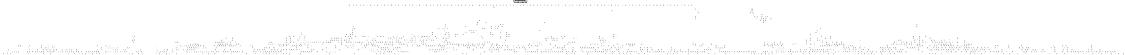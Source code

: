 # Network structure generated by ABC

digraph network {
size = "7.5,10";
center = true;
edge [dir = back];

{
  node [shape = plaintext];
  edge [style = invis];
  LevelTitle1 [label=""];
  LevelTitle2 [label=""];
  Level25 [label = ""];
  Level24 [label = ""];
  Level23 [label = ""];
  Level22 [label = ""];
  Level21 [label = ""];
  Level20 [label = ""];
  Level19 [label = ""];
  Level18 [label = ""];
  Level17 [label = ""];
  Level16 [label = ""];
  Level15 [label = ""];
  Level14 [label = ""];
  Level13 [label = ""];
  Level12 [label = ""];
  Level11 [label = ""];
  Level10 [label = ""];
  Level9 [label = ""];
  Level8 [label = ""];
  Level7 [label = ""];
  Level6 [label = ""];
  Level5 [label = ""];
  Level4 [label = ""];
  Level3 [label = ""];
  Level2 [label = ""];
  Level1 [label = ""];
  Level0 [label = ""];
  LevelTitle1 ->  LevelTitle2 ->  Level25 ->  Level24 ->  Level23 ->  Level22 ->  Level21 ->  Level20 ->  Level19 ->  Level18 ->  Level17 ->  Level16 ->  Level15 ->  Level14 ->  Level13 ->  Level12 ->  Level11 ->  Level10 ->  Level9 ->  Level8 ->  Level7 ->  Level6 ->  Level5 ->  Level4 ->  Level3 ->  Level2 ->  Level1 ->  Level0;
}

{
  rank = same;
  LevelTitle1;
  title1 [shape=plaintext,
          fontsize=20,
          fontname = "Times-Roman",
          label="Network structure visualized by ABC\nBenchmark \"top\". Time was Thu Oct  8 20:19:16 2020. "
         ];
}

{
  rank = same;
  LevelTitle2;
  title2 [shape=plaintext,
          fontsize=18,
          fontname = "Times-Roman",
          label="The network contains 1319 logic nodes and 0 latches.\n"
         ];
}

{
  rank = same;
  Level25;
  Node136 [label = "pe5", shape = invtriangle, color = coral, fillcolor = coral];
  Node137 [label = "pf6", shape = invtriangle, color = coral, fillcolor = coral];
  Node138 [label = "pg7", shape = invtriangle, color = coral, fillcolor = coral];
  Node139 [label = "pd5", shape = invtriangle, color = coral, fillcolor = coral];
  Node140 [label = "pf7", shape = invtriangle, color = coral, fillcolor = coral];
  Node141 [label = "pg6", shape = invtriangle, color = coral, fillcolor = coral];
  Node142 [label = "pd6", shape = invtriangle, color = coral, fillcolor = coral];
  Node143 [label = "pe7", shape = invtriangle, color = coral, fillcolor = coral];
  Node144 [label = "pg5", shape = invtriangle, color = coral, fillcolor = coral];
  Node145 [label = "pd7", shape = invtriangle, color = coral, fillcolor = coral];
  Node146 [label = "pe6", shape = invtriangle, color = coral, fillcolor = coral];
  Node147 [label = "pf5", shape = invtriangle, color = coral, fillcolor = coral];
  Node148 [label = "pa5", shape = invtriangle, color = coral, fillcolor = coral];
  Node149 [label = "pb6", shape = invtriangle, color = coral, fillcolor = coral];
  Node150 [label = "pc7", shape = invtriangle, color = coral, fillcolor = coral];
  Node151 [label = "pb7", shape = invtriangle, color = coral, fillcolor = coral];
  Node152 [label = "pc6", shape = invtriangle, color = coral, fillcolor = coral];
  Node153 [label = "pa7", shape = invtriangle, color = coral, fillcolor = coral];
  Node154 [label = "pc5", shape = invtriangle, color = coral, fillcolor = coral];
  Node155 [label = "pa6", shape = invtriangle, color = coral, fillcolor = coral];
  Node156 [label = "pb5", shape = invtriangle, color = coral, fillcolor = coral];
  Node157 [label = "pl4", shape = invtriangle, color = coral, fillcolor = coral];
  Node158 [label = "pm5", shape = invtriangle, color = coral, fillcolor = coral];
  Node159 [label = "pn6", shape = invtriangle, color = coral, fillcolor = coral];
  Node160 [label = "po7", shape = invtriangle, color = coral, fillcolor = coral];
  Node161 [label = "pa8", shape = invtriangle, color = coral, fillcolor = coral];
  Node162 [label = "pl5", shape = invtriangle, color = coral, fillcolor = coral];
  Node163 [label = "pm4", shape = invtriangle, color = coral, fillcolor = coral];
  Node164 [label = "pn7", shape = invtriangle, color = coral, fillcolor = coral];
  Node165 [label = "po6", shape = invtriangle, color = coral, fillcolor = coral];
  Node166 [label = "pb8", shape = invtriangle, color = coral, fillcolor = coral];
  Node167 [label = "pl6", shape = invtriangle, color = coral, fillcolor = coral];
  Node168 [label = "pm7", shape = invtriangle, color = coral, fillcolor = coral];
  Node169 [label = "pn4", shape = invtriangle, color = coral, fillcolor = coral];
  Node170 [label = "po5", shape = invtriangle, color = coral, fillcolor = coral];
  Node171 [label = "pc8", shape = invtriangle, color = coral, fillcolor = coral];
  Node172 [label = "pl7", shape = invtriangle, color = coral, fillcolor = coral];
  Node173 [label = "pm6", shape = invtriangle, color = coral, fillcolor = coral];
  Node174 [label = "pn5", shape = invtriangle, color = coral, fillcolor = coral];
  Node175 [label = "po4", shape = invtriangle, color = coral, fillcolor = coral];
  Node176 [label = "pi5", shape = invtriangle, color = coral, fillcolor = coral];
  Node177 [label = "pj6", shape = invtriangle, color = coral, fillcolor = coral];
  Node178 [label = "pk7", shape = invtriangle, color = coral, fillcolor = coral];
  Node179 [label = "ph5", shape = invtriangle, color = coral, fillcolor = coral];
  Node180 [label = "pi4", shape = invtriangle, color = coral, fillcolor = coral];
  Node181 [label = "pj7", shape = invtriangle, color = coral, fillcolor = coral];
  Node182 [label = "pk6", shape = invtriangle, color = coral, fillcolor = coral];
  Node183 [label = "ph6", shape = invtriangle, color = coral, fillcolor = coral];
  Node184 [label = "pi7", shape = invtriangle, color = coral, fillcolor = coral];
  Node185 [label = "pj4", shape = invtriangle, color = coral, fillcolor = coral];
  Node186 [label = "pk5", shape = invtriangle, color = coral, fillcolor = coral];
  Node187 [label = "ph7", shape = invtriangle, color = coral, fillcolor = coral];
  Node188 [label = "pi6", shape = invtriangle, color = coral, fillcolor = coral];
  Node189 [label = "pj5", shape = invtriangle, color = coral, fillcolor = coral];
  Node190 [label = "pk4", shape = invtriangle, color = coral, fillcolor = coral];
  Node191 [label = "pt4", shape = invtriangle, color = coral, fillcolor = coral];
  Node192 [label = "pu5", shape = invtriangle, color = coral, fillcolor = coral];
  Node193 [label = "pv6", shape = invtriangle, color = coral, fillcolor = coral];
  Node194 [label = "pw7", shape = invtriangle, color = coral, fillcolor = coral];
  Node195 [label = "pt5", shape = invtriangle, color = coral, fillcolor = coral];
  Node196 [label = "pu4", shape = invtriangle, color = coral, fillcolor = coral];
  Node197 [label = "pv7", shape = invtriangle, color = coral, fillcolor = coral];
  Node198 [label = "pw6", shape = invtriangle, color = coral, fillcolor = coral];
  Node199 [label = "pt6", shape = invtriangle, color = coral, fillcolor = coral];
  Node200 [label = "pu7", shape = invtriangle, color = coral, fillcolor = coral];
  Node201 [label = "pv4", shape = invtriangle, color = coral, fillcolor = coral];
  Node202 [label = "pw5", shape = invtriangle, color = coral, fillcolor = coral];
  Node203 [label = "pt7", shape = invtriangle, color = coral, fillcolor = coral];
  Node204 [label = "pu6", shape = invtriangle, color = coral, fillcolor = coral];
  Node205 [label = "pv5", shape = invtriangle, color = coral, fillcolor = coral];
  Node206 [label = "pw4", shape = invtriangle, color = coral, fillcolor = coral];
  Node207 [label = "pp4", shape = invtriangle, color = coral, fillcolor = coral];
  Node208 [label = "pq5", shape = invtriangle, color = coral, fillcolor = coral];
  Node209 [label = "pr6", shape = invtriangle, color = coral, fillcolor = coral];
  Node210 [label = "ps7", shape = invtriangle, color = coral, fillcolor = coral];
  Node211 [label = "pp5", shape = invtriangle, color = coral, fillcolor = coral];
  Node212 [label = "pq4", shape = invtriangle, color = coral, fillcolor = coral];
  Node213 [label = "pr7", shape = invtriangle, color = coral, fillcolor = coral];
  Node214 [label = "ps6", shape = invtriangle, color = coral, fillcolor = coral];
  Node215 [label = "pp6", shape = invtriangle, color = coral, fillcolor = coral];
  Node216 [label = "pq7", shape = invtriangle, color = coral, fillcolor = coral];
  Node217 [label = "pr4", shape = invtriangle, color = coral, fillcolor = coral];
  Node218 [label = "ps5", shape = invtriangle, color = coral, fillcolor = coral];
  Node219 [label = "pp7", shape = invtriangle, color = coral, fillcolor = coral];
  Node220 [label = "pq6", shape = invtriangle, color = coral, fillcolor = coral];
  Node221 [label = "pr5", shape = invtriangle, color = coral, fillcolor = coral];
  Node222 [label = "ps4", shape = invtriangle, color = coral, fillcolor = coral];
  Node223 [label = "px4", shape = invtriangle, color = coral, fillcolor = coral];
  Node224 [label = "py5", shape = invtriangle, color = coral, fillcolor = coral];
  Node225 [label = "pz6", shape = invtriangle, color = coral, fillcolor = coral];
  Node226 [label = "px5", shape = invtriangle, color = coral, fillcolor = coral];
  Node227 [label = "py4", shape = invtriangle, color = coral, fillcolor = coral];
  Node228 [label = "pz7", shape = invtriangle, color = coral, fillcolor = coral];
  Node229 [label = "px6", shape = invtriangle, color = coral, fillcolor = coral];
  Node230 [label = "py7", shape = invtriangle, color = coral, fillcolor = coral];
  Node231 [label = "pz4", shape = invtriangle, color = coral, fillcolor = coral];
  Node232 [label = "px7", shape = invtriangle, color = coral, fillcolor = coral];
  Node233 [label = "py6", shape = invtriangle, color = coral, fillcolor = coral];
  Node234 [label = "pz5", shape = invtriangle, color = coral, fillcolor = coral];
}

{
  rank = same;
  Level24;
  Node515 [label = "515\n", shape = ellipse];
}

{
  rank = same;
  Level23;
  Node514 [label = "514\n", shape = ellipse];
  Node1553 [label = "1553\n", shape = ellipse];
}

{
  rank = same;
  Level22;
  Node511 [label = "511\n", shape = ellipse];
  Node1251 [label = "1251\n", shape = ellipse];
  Node1549 [label = "1549\n", shape = ellipse];
}

{
  rank = same;
  Level21;
  Node510 [label = "510\n", shape = ellipse];
  Node1250 [label = "1250\n", shape = ellipse];
  Node1548 [label = "1548\n", shape = ellipse];
}

{
  rank = same;
  Level20;
  Node509 [label = "509\n", shape = ellipse];
  Node1249 [label = "1249\n", shape = ellipse];
}

{
  rank = same;
  Level19;
  Node502 [label = "502\n", shape = ellipse];
  Node508 [label = "508\n", shape = ellipse];
  Node1246 [label = "1246\n", shape = ellipse];
  Node1247 [label = "1247\n", shape = ellipse];
  Node1248 [label = "1248\n", shape = ellipse];
  Node1552 [label = "1552\n", shape = ellipse];
}

{
  rank = same;
  Level18;
  Node501 [label = "501\n", shape = ellipse];
  Node505 [label = "505\n", shape = ellipse];
  Node506 [label = "506\n", shape = ellipse];
  Node507 [label = "507\n", shape = ellipse];
  Node1245 [label = "1245\n", shape = ellipse];
  Node1551 [label = "1551\n", shape = ellipse];
}

{
  rank = same;
  Level17;
  Node499 [label = "499\n", shape = ellipse];
  Node504 [label = "504\n", shape = ellipse];
  Node1055 [label = "1055\n", shape = ellipse];
  Node1244 [label = "1244\n", shape = ellipse];
}

{
  rank = same;
  Level16;
  Node498 [label = "498\n", shape = ellipse];
  Node751 [label = "751\n", shape = ellipse];
  Node1054 [label = "1054\n", shape = ellipse];
  Node1139 [label = "1139\n", shape = ellipse];
}

{
  rank = same;
  Level15;
  Node497 [label = "497\n", shape = ellipse];
  Node669 [label = "669\n", shape = ellipse];
  Node748 [label = "748\n", shape = ellipse];
  Node1031 [label = "1031\n", shape = ellipse];
  Node1138 [label = "1138\n", shape = ellipse];
}

{
  rank = same;
  Level14;
  Node408 [label = "408\n", shape = ellipse];
  Node496 [label = "496\n", shape = ellipse];
  Node668 [label = "668\n", shape = ellipse];
  Node747 [label = "747\n", shape = ellipse];
  Node750 [label = "750\n", shape = ellipse];
  Node1030 [label = "1030\n", shape = ellipse];
  Node1096 [label = "1096\n", shape = ellipse];
  Node1133 [label = "1133\n", shape = ellipse];
}

{
  rank = same;
  Level13;
  Node406 [label = "406\n", shape = ellipse];
  Node407 [label = "407\n", shape = ellipse];
  Node495 [label = "495\n", shape = ellipse];
  Node664 [label = "664\n", shape = ellipse];
  Node666 [label = "666\n", shape = ellipse];
  Node667 [label = "667\n", shape = ellipse];
  Node739 [label = "739\n", shape = ellipse];
  Node741 [label = "741\n", shape = ellipse];
  Node746 [label = "746\n", shape = ellipse];
  Node1029 [label = "1029\n", shape = ellipse];
  Node1095 [label = "1095\n", shape = ellipse];
  Node1132 [label = "1132\n", shape = ellipse];
}

{
  rank = same;
  Level12;
  Node405 [label = "405\n", shape = ellipse];
  Node494 [label = "494\n", shape = ellipse];
  Node663 [label = "663\n", shape = ellipse];
  Node738 [label = "738\n", shape = ellipse];
  Node1025 [label = "1025\n", shape = ellipse];
  Node1053 [label = "1053\n", shape = ellipse];
  Node1094 [label = "1094\n", shape = ellipse];
  Node1131 [label = "1131\n", shape = ellipse];
}

{
  rank = same;
  Level11;
  Node259 [label = "259\n", shape = ellipse];
  Node339 [label = "339\n", shape = ellipse];
  Node404 [label = "404\n", shape = ellipse];
  Node493 [label = "493\n", shape = ellipse];
  Node662 [label = "662\n", shape = ellipse];
  Node737 [label = "737\n", shape = ellipse];
  Node749 [label = "749\n", shape = ellipse];
  Node1023 [label = "1023\n", shape = ellipse];
  Node1028 [label = "1028\n", shape = ellipse];
  Node1049 [label = "1049\n", shape = ellipse];
  Node1090 [label = "1090\n", shape = ellipse];
  Node1127 [label = "1127\n", shape = ellipse];
}

{
  rank = same;
  Level10;
  Node257 [label = "257\n", shape = ellipse];
  Node258 [label = "258\n", shape = ellipse];
  Node337 [label = "337\n", shape = ellipse];
  Node403 [label = "403\n", shape = ellipse];
  Node492 [label = "492\n", shape = ellipse];
  Node661 [label = "661\n", shape = ellipse];
  Node736 [label = "736\n", shape = ellipse];
  Node744 [label = "744\n", shape = ellipse];
  Node865 [label = "865\n", shape = ellipse];
  Node1022 [label = "1022\n", shape = ellipse];
  Node1024 [label = "1024\n", shape = ellipse];
  Node1026 [label = "1026\n", shape = ellipse];
  Node1027 [label = "1027\n", shape = ellipse];
  Node1047 [label = "1047\n", shape = ellipse];
  Node1052 [label = "1052\n", shape = ellipse];
  Node1088 [label = "1088\n", shape = ellipse];
  Node1093 [label = "1093\n", shape = ellipse];
  Node1125 [label = "1125\n", shape = ellipse];
  Node1130 [label = "1130\n", shape = ellipse];
}

{
  rank = same;
  Level9;
  Node256 [label = "256\n", shape = ellipse];
  Node284 [label = "284\n", shape = ellipse];
  Node314 [label = "314\n", shape = ellipse];
  Node336 [label = "336\n", shape = ellipse];
  Node360 [label = "360\n", shape = ellipse];
  Node390 [label = "390\n", shape = ellipse];
  Node401 [label = "401\n", shape = ellipse];
  Node402 [label = "402\n", shape = ellipse];
  Node490 [label = "490\n", shape = ellipse];
  Node566 [label = "566\n", shape = ellipse];
  Node591 [label = "591\n", shape = ellipse];
  Node630 [label = "630\n", shape = ellipse];
  Node658 [label = "658\n", shape = ellipse];
  Node660 [label = "660\n", shape = ellipse];
  Node665 [label = "665\n", shape = ellipse];
  Node690 [label = "690\n", shape = ellipse];
  Node735 [label = "735\n", shape = ellipse];
  Node796 [label = "796\n", shape = ellipse];
  Node817 [label = "817\n", shape = ellipse];
  Node848 [label = "848\n", shape = ellipse];
  Node862 [label = "862\n", shape = ellipse];
  Node879 [label = "879\n", shape = ellipse];
  Node900 [label = "900\n", shape = ellipse];
  Node938 [label = "938\n", shape = ellipse];
  Node952 [label = "952\n", shape = ellipse];
  Node989 [label = "989\n", shape = ellipse];
  Node1004 [label = "1004\n", shape = ellipse];
  Node1005 [label = "1005\n", shape = ellipse];
  Node1007 [label = "1007\n", shape = ellipse];
  Node1010 [label = "1010\n", shape = ellipse];
  Node1011 [label = "1011\n", shape = ellipse];
  Node1018 [label = "1018\n", shape = ellipse];
  Node1019 [label = "1019\n", shape = ellipse];
  Node1020 [label = "1020\n", shape = ellipse];
  Node1021 [label = "1021\n", shape = ellipse];
  Node1046 [label = "1046\n", shape = ellipse];
  Node1050 [label = "1050\n", shape = ellipse];
  Node1087 [label = "1087\n", shape = ellipse];
  Node1089 [label = "1089\n", shape = ellipse];
  Node1091 [label = "1091\n", shape = ellipse];
  Node1124 [label = "1124\n", shape = ellipse];
  Node1126 [label = "1126\n", shape = ellipse];
  Node1128 [label = "1128\n", shape = ellipse];
  Node1129 [label = "1129\n", shape = ellipse];
  Node1232 [label = "1232\n", shape = ellipse];
  Node1341 [label = "1341\n", shape = ellipse];
  Node1378 [label = "1378\n", shape = ellipse];
  Node1409 [label = "1409\n", shape = ellipse];
  Node1492 [label = "1492\n", shape = ellipse];
  Node1515 [label = "1515\n", shape = ellipse];
}

{
  rank = same;
  Level8;
  Node255 [label = "255\n", shape = ellipse];
  Node283 [label = "283\n", shape = ellipse];
  Node313 [label = "313\n", shape = ellipse];
  Node335 [label = "335\n", shape = ellipse];
  Node359 [label = "359\n", shape = ellipse];
  Node389 [label = "389\n", shape = ellipse];
  Node400 [label = "400\n", shape = ellipse];
  Node488 [label = "488\n", shape = ellipse];
  Node489 [label = "489\n", shape = ellipse];
  Node565 [label = "565\n", shape = ellipse];
  Node588 [label = "588\n", shape = ellipse];
  Node629 [label = "629\n", shape = ellipse];
  Node655 [label = "655\n", shape = ellipse];
  Node689 [label = "689\n", shape = ellipse];
  Node734 [label = "734\n", shape = ellipse];
  Node793 [label = "793\n", shape = ellipse];
  Node816 [label = "816\n", shape = ellipse];
  Node847 [label = "847\n", shape = ellipse];
  Node861 [label = "861\n", shape = ellipse];
  Node864 [label = "864\n", shape = ellipse];
  Node877 [label = "877\n", shape = ellipse];
  Node878 [label = "878\n", shape = ellipse];
  Node899 [label = "899\n", shape = ellipse];
  Node937 [label = "937\n", shape = ellipse];
  Node949 [label = "949\n", shape = ellipse];
  Node987 [label = "987\n", shape = ellipse];
  Node1003 [label = "1003\n", shape = ellipse];
  Node1006 [label = "1006\n", shape = ellipse];
  Node1017 [label = "1017\n", shape = ellipse];
  Node1032 [label = "1032\n", shape = ellipse];
  Node1034 [label = "1034\n", shape = ellipse];
  Node1044 [label = "1044\n", shape = ellipse];
  Node1076 [label = "1076\n", shape = ellipse];
  Node1081 [label = "1081\n", shape = ellipse];
  Node1086 [label = "1086\n", shape = ellipse];
  Node1092 [label = "1092\n", shape = ellipse];
  Node1113 [label = "1113\n", shape = ellipse];
  Node1114 [label = "1114\n", shape = ellipse];
  Node1116 [label = "1116\n", shape = ellipse];
  Node1117 [label = "1117\n", shape = ellipse];
  Node1118 [label = "1118\n", shape = ellipse];
  Node1120 [label = "1120\n", shape = ellipse];
  Node1121 [label = "1121\n", shape = ellipse];
  Node1122 [label = "1122\n", shape = ellipse];
  Node1123 [label = "1123\n", shape = ellipse];
  Node1229 [label = "1229\n", shape = ellipse];
  Node1302 [label = "1302\n", shape = ellipse];
  Node1340 [label = "1340\n", shape = ellipse];
  Node1377 [label = "1377\n", shape = ellipse];
  Node1408 [label = "1408\n", shape = ellipse];
  Node1489 [label = "1489\n", shape = ellipse];
  Node1512 [label = "1512\n", shape = ellipse];
  Node1539 [label = "1539\n", shape = ellipse];
}

{
  rank = same;
  Level7;
  Node254 [label = "254\n", shape = ellipse];
  Node281 [label = "281\n", shape = ellipse];
  Node311 [label = "311\n", shape = ellipse];
  Node325 [label = "325\n", shape = ellipse];
  Node333 [label = "333\n", shape = ellipse];
  Node357 [label = "357\n", shape = ellipse];
  Node387 [label = "387\n", shape = ellipse];
  Node398 [label = "398\n", shape = ellipse];
  Node399 [label = "399\n", shape = ellipse];
  Node483 [label = "483\n", shape = ellipse];
  Node485 [label = "485\n", shape = ellipse];
  Node486 [label = "486\n", shape = ellipse];
  Node487 [label = "487\n", shape = ellipse];
  Node563 [label = "563\n", shape = ellipse];
  Node587 [label = "587\n", shape = ellipse];
  Node590 [label = "590\n", shape = ellipse];
  Node627 [label = "627\n", shape = ellipse];
  Node654 [label = "654\n", shape = ellipse];
  Node657 [label = "657\n", shape = ellipse];
  Node687 [label = "687\n", shape = ellipse];
  Node732 [label = "732\n", shape = ellipse];
  Node792 [label = "792\n", shape = ellipse];
  Node795 [label = "795\n", shape = ellipse];
  Node814 [label = "814\n", shape = ellipse];
  Node845 [label = "845\n", shape = ellipse];
  Node852 [label = "852\n", shape = ellipse];
  Node855 [label = "855\n", shape = ellipse];
  Node860 [label = "860\n", shape = ellipse];
  Node871 [label = "871\n", shape = ellipse];
  Node873 [label = "873\n", shape = ellipse];
  Node874 [label = "874\n", shape = ellipse];
  Node876 [label = "876\n", shape = ellipse];
  Node897 [label = "897\n", shape = ellipse];
  Node908 [label = "908\n", shape = ellipse];
  Node935 [label = "935\n", shape = ellipse];
  Node948 [label = "948\n", shape = ellipse];
  Node951 [label = "951\n", shape = ellipse];
  Node986 [label = "986\n", shape = ellipse];
  Node1002 [label = "1002\n", shape = ellipse];
  Node1077 [label = "1077\n", shape = ellipse];
  Node1079 [label = "1079\n", shape = ellipse];
  Node1080 [label = "1080\n", shape = ellipse];
  Node1083 [label = "1083\n", shape = ellipse];
  Node1084 [label = "1084\n", shape = ellipse];
  Node1085 [label = "1085\n", shape = ellipse];
  Node1112 [label = "1112\n", shape = ellipse];
  Node1115 [label = "1115\n", shape = ellipse];
  Node1119 [label = "1119\n", shape = ellipse];
  Node1160 [label = "1160\n", shape = ellipse];
  Node1179 [label = "1179\n", shape = ellipse];
  Node1228 [label = "1228\n", shape = ellipse];
  Node1231 [label = "1231\n", shape = ellipse];
  Node1301 [label = "1301\n", shape = ellipse];
  Node1338 [label = "1338\n", shape = ellipse];
  Node1375 [label = "1375\n", shape = ellipse];
  Node1406 [label = "1406\n", shape = ellipse];
  Node1468 [label = "1468\n", shape = ellipse];
  Node1488 [label = "1488\n", shape = ellipse];
  Node1491 [label = "1491\n", shape = ellipse];
  Node1511 [label = "1511\n", shape = ellipse];
  Node1514 [label = "1514\n", shape = ellipse];
  Node1536 [label = "1536\n", shape = ellipse];
}

{
  rank = same;
  Level6;
  Node252 [label = "252\n", shape = ellipse];
  Node253 [label = "253\n", shape = ellipse];
  Node270 [label = "270\n", shape = ellipse];
  Node280 [label = "280\n", shape = ellipse];
  Node282 [label = "282\n", shape = ellipse];
  Node301 [label = "301\n", shape = ellipse];
  Node310 [label = "310\n", shape = ellipse];
  Node312 [label = "312\n", shape = ellipse];
  Node323 [label = "323\n", shape = ellipse];
  Node324 [label = "324\n", shape = ellipse];
  Node332 [label = "332\n", shape = ellipse];
  Node334 [label = "334\n", shape = ellipse];
  Node347 [label = "347\n", shape = ellipse];
  Node356 [label = "356\n", shape = ellipse];
  Node358 [label = "358\n", shape = ellipse];
  Node377 [label = "377\n", shape = ellipse];
  Node386 [label = "386\n", shape = ellipse];
  Node388 [label = "388\n", shape = ellipse];
  Node397 [label = "397\n", shape = ellipse];
  Node435 [label = "435\n", shape = ellipse];
  Node443 [label = "443\n", shape = ellipse];
  Node452 [label = "452\n", shape = ellipse];
  Node482 [label = "482\n", shape = ellipse];
  Node484 [label = "484\n", shape = ellipse];
  Node545 [label = "545\n", shape = ellipse];
  Node553 [label = "553\n", shape = ellipse];
  Node562 [label = "562\n", shape = ellipse];
  Node564 [label = "564\n", shape = ellipse];
  Node576 [label = "576\n", shape = ellipse];
  Node579 [label = "579\n", shape = ellipse];
  Node586 [label = "586\n", shape = ellipse];
  Node617 [label = "617\n", shape = ellipse];
  Node626 [label = "626\n", shape = ellipse];
  Node628 [label = "628\n", shape = ellipse];
  Node638 [label = "638\n", shape = ellipse];
  Node643 [label = "643\n", shape = ellipse];
  Node646 [label = "646\n", shape = ellipse];
  Node653 [label = "653\n", shape = ellipse];
  Node677 [label = "677\n", shape = ellipse];
  Node686 [label = "686\n", shape = ellipse];
  Node688 [label = "688\n", shape = ellipse];
  Node714 [label = "714\n", shape = ellipse];
  Node722 [label = "722\n", shape = ellipse];
  Node731 [label = "731\n", shape = ellipse];
  Node733 [label = "733\n", shape = ellipse];
  Node783 [label = "783\n", shape = ellipse];
  Node786 [label = "786\n", shape = ellipse];
  Node791 [label = "791\n", shape = ellipse];
  Node804 [label = "804\n", shape = ellipse];
  Node813 [label = "813\n", shape = ellipse];
  Node815 [label = "815\n", shape = ellipse];
  Node835 [label = "835\n", shape = ellipse];
  Node844 [label = "844\n", shape = ellipse];
  Node846 [label = "846\n", shape = ellipse];
  Node851 [label = "851\n", shape = ellipse];
  Node870 [label = "870\n", shape = ellipse];
  Node872 [label = "872\n", shape = ellipse];
  Node875 [label = "875\n", shape = ellipse];
  Node887 [label = "887\n", shape = ellipse];
  Node896 [label = "896\n", shape = ellipse];
  Node898 [label = "898\n", shape = ellipse];
  Node907 [label = "907\n", shape = ellipse];
  Node925 [label = "925\n", shape = ellipse];
  Node934 [label = "934\n", shape = ellipse];
  Node936 [label = "936\n", shape = ellipse];
  Node941 [label = "941\n", shape = ellipse];
  Node942 [label = "942\n", shape = ellipse];
  Node947 [label = "947\n", shape = ellipse];
  Node985 [label = "985\n", shape = ellipse];
  Node1000 [label = "1000\n", shape = ellipse];
  Node1001 [label = "1001\n", shape = ellipse];
  Node1075 [label = "1075\n", shape = ellipse];
  Node1078 [label = "1078\n", shape = ellipse];
  Node1082 [label = "1082\n", shape = ellipse];
  Node1111 [label = "1111\n", shape = ellipse];
  Node1147 [label = "1147\n", shape = ellipse];
  Node1157 [label = "1157\n", shape = ellipse];
  Node1177 [label = "1177\n", shape = ellipse];
  Node1187 [label = "1187\n", shape = ellipse];
  Node1195 [label = "1195\n", shape = ellipse];
  Node1219 [label = "1219\n", shape = ellipse];
  Node1220 [label = "1220\n", shape = ellipse];
  Node1227 [label = "1227\n", shape = ellipse];
  Node1241 [label = "1241\n", shape = ellipse];
  Node1286 [label = "1286\n", shape = ellipse];
  Node1294 [label = "1294\n", shape = ellipse];
  Node1299 [label = "1299\n", shape = ellipse];
  Node1300 [label = "1300\n", shape = ellipse];
  Node1328 [label = "1328\n", shape = ellipse];
  Node1337 [label = "1337\n", shape = ellipse];
  Node1339 [label = "1339\n", shape = ellipse];
  Node1349 [label = "1349\n", shape = ellipse];
  Node1357 [label = "1357\n", shape = ellipse];
  Node1365 [label = "1365\n", shape = ellipse];
  Node1374 [label = "1374\n", shape = ellipse];
  Node1376 [label = "1376\n", shape = ellipse];
  Node1396 [label = "1396\n", shape = ellipse];
  Node1405 [label = "1405\n", shape = ellipse];
  Node1407 [label = "1407\n", shape = ellipse];
  Node1417 [label = "1417\n", shape = ellipse];
  Node1458 [label = "1458\n", shape = ellipse];
  Node1462 [label = "1462\n", shape = ellipse];
  Node1481 [label = "1481\n", shape = ellipse];
  Node1482 [label = "1482\n", shape = ellipse];
  Node1487 [label = "1487\n", shape = ellipse];
  Node1500 [label = "1500\n", shape = ellipse];
  Node1504 [label = "1504\n", shape = ellipse];
  Node1505 [label = "1505\n", shape = ellipse];
  Node1510 [label = "1510\n", shape = ellipse];
  Node1535 [label = "1535\n", shape = ellipse];
  Node1538 [label = "1538\n", shape = ellipse];
  Node1547 [label = "1547\n", shape = ellipse];
}

{
  rank = same;
  Level5;
  Node243 [label = "243\n", shape = ellipse];
  Node251 [label = "251\n", shape = ellipse];
  Node269 [label = "269\n", shape = ellipse];
  Node279 [label = "279\n", shape = ellipse];
  Node293 [label = "293\n", shape = ellipse];
  Node300 [label = "300\n", shape = ellipse];
  Node309 [label = "309\n", shape = ellipse];
  Node322 [label = "322\n", shape = ellipse];
  Node331 [label = "331\n", shape = ellipse];
  Node346 [label = "346\n", shape = ellipse];
  Node355 [label = "355\n", shape = ellipse];
  Node369 [label = "369\n", shape = ellipse];
  Node376 [label = "376\n", shape = ellipse];
  Node385 [label = "385\n", shape = ellipse];
  Node396 [label = "396\n", shape = ellipse];
  Node417 [label = "417\n", shape = ellipse];
  Node426 [label = "426\n", shape = ellipse];
  Node433 [label = "433\n", shape = ellipse];
  Node434 [label = "434\n", shape = ellipse];
  Node441 [label = "441\n", shape = ellipse];
  Node442 [label = "442\n", shape = ellipse];
  Node450 [label = "450\n", shape = ellipse];
  Node451 [label = "451\n", shape = ellipse];
  Node461 [label = "461\n", shape = ellipse];
  Node481 [label = "481\n", shape = ellipse];
  Node524 [label = "524\n", shape = ellipse];
  Node537 [label = "537\n", shape = ellipse];
  Node543 [label = "543\n", shape = ellipse];
  Node544 [label = "544\n", shape = ellipse];
  Node552 [label = "552\n", shape = ellipse];
  Node561 [label = "561\n", shape = ellipse];
  Node575 [label = "575\n", shape = ellipse];
  Node600 [label = "600\n", shape = ellipse];
  Node609 [label = "609\n", shape = ellipse];
  Node616 [label = "616\n", shape = ellipse];
  Node625 [label = "625\n", shape = ellipse];
  Node636 [label = "636\n", shape = ellipse];
  Node637 [label = "637\n", shape = ellipse];
  Node642 [label = "642\n", shape = ellipse];
  Node676 [label = "676\n", shape = ellipse];
  Node685 [label = "685\n", shape = ellipse];
  Node699 [label = "699\n", shape = ellipse];
  Node708 [label = "708\n", shape = ellipse];
  Node712 [label = "712\n", shape = ellipse];
  Node721 [label = "721\n", shape = ellipse];
  Node730 [label = "730\n", shape = ellipse];
  Node760 [label = "760\n", shape = ellipse];
  Node769 [label = "769\n", shape = ellipse];
  Node778 [label = "778\n", shape = ellipse];
  Node782 [label = "782\n", shape = ellipse];
  Node794 [label = "794\n", shape = ellipse];
  Node803 [label = "803\n", shape = ellipse];
  Node812 [label = "812\n", shape = ellipse];
  Node826 [label = "826\n", shape = ellipse];
  Node834 [label = "834\n", shape = ellipse];
  Node843 [label = "843\n", shape = ellipse];
  Node850 [label = "850\n", shape = ellipse];
  Node863 [label = "863\n", shape = ellipse];
  Node869 [label = "869\n", shape = ellipse];
  Node886 [label = "886\n", shape = ellipse];
  Node895 [label = "895\n", shape = ellipse];
  Node906 [label = "906\n", shape = ellipse];
  Node917 [label = "917\n", shape = ellipse];
  Node924 [label = "924\n", shape = ellipse];
  Node933 [label = "933\n", shape = ellipse];
  Node940 [label = "940\n", shape = ellipse];
  Node950 [label = "950\n", shape = ellipse];
  Node961 [label = "961\n", shape = ellipse];
  Node975 [label = "975\n", shape = ellipse];
  Node982 [label = "982\n", shape = ellipse];
  Node984 [label = "984\n", shape = ellipse];
  Node999 [label = "999\n", shape = ellipse];
  Node1048 [label = "1048\n", shape = ellipse];
  Node1051 [label = "1051\n", shape = ellipse];
  Node1064 [label = "1064\n", shape = ellipse];
  Node1074 [label = "1074\n", shape = ellipse];
  Node1110 [label = "1110\n", shape = ellipse];
  Node1145 [label = "1145\n", shape = ellipse];
  Node1146 [label = "1146\n", shape = ellipse];
  Node1156 [label = "1156\n", shape = ellipse];
  Node1159 [label = "1159\n", shape = ellipse];
  Node1172 [label = "1172\n", shape = ellipse];
  Node1176 [label = "1176\n", shape = ellipse];
  Node1178 [label = "1178\n", shape = ellipse];
  Node1185 [label = "1185\n", shape = ellipse];
  Node1186 [label = "1186\n", shape = ellipse];
  Node1193 [label = "1193\n", shape = ellipse];
  Node1194 [label = "1194\n", shape = ellipse];
  Node1200 [label = "1200\n", shape = ellipse];
  Node1209 [label = "1209\n", shape = ellipse];
  Node1218 [label = "1218\n", shape = ellipse];
  Node1230 [label = "1230\n", shape = ellipse];
  Node1239 [label = "1239\n", shape = ellipse];
  Node1240 [label = "1240\n", shape = ellipse];
  Node1260 [label = "1260\n", shape = ellipse];
  Node1269 [label = "1269\n", shape = ellipse];
  Node1278 [label = "1278\n", shape = ellipse];
  Node1284 [label = "1284\n", shape = ellipse];
  Node1285 [label = "1285\n", shape = ellipse];
  Node1293 [label = "1293\n", shape = ellipse];
  Node1311 [label = "1311\n", shape = ellipse];
  Node1320 [label = "1320\n", shape = ellipse];
  Node1327 [label = "1327\n", shape = ellipse];
  Node1336 [label = "1336\n", shape = ellipse];
  Node1347 [label = "1347\n", shape = ellipse];
  Node1348 [label = "1348\n", shape = ellipse];
  Node1355 [label = "1355\n", shape = ellipse];
  Node1356 [label = "1356\n", shape = ellipse];
  Node1364 [label = "1364\n", shape = ellipse];
  Node1373 [label = "1373\n", shape = ellipse];
  Node1387 [label = "1387\n", shape = ellipse];
  Node1395 [label = "1395\n", shape = ellipse];
  Node1404 [label = "1404\n", shape = ellipse];
  Node1415 [label = "1415\n", shape = ellipse];
  Node1416 [label = "1416\n", shape = ellipse];
  Node1426 [label = "1426\n", shape = ellipse];
  Node1435 [label = "1435\n", shape = ellipse];
  Node1444 [label = "1444\n", shape = ellipse];
  Node1450 [label = "1450\n", shape = ellipse];
  Node1456 [label = "1456\n", shape = ellipse];
  Node1457 [label = "1457\n", shape = ellipse];
  Node1461 [label = "1461\n", shape = ellipse];
  Node1467 [label = "1467\n", shape = ellipse];
  Node1477 [label = "1477\n", shape = ellipse];
  Node1480 [label = "1480\n", shape = ellipse];
  Node1498 [label = "1498\n", shape = ellipse];
  Node1499 [label = "1499\n", shape = ellipse];
  Node1503 [label = "1503\n", shape = ellipse];
  Node1524 [label = "1524\n", shape = ellipse];
  Node1528 [label = "1528\n", shape = ellipse];
  Node1529 [label = "1529\n", shape = ellipse];
  Node1534 [label = "1534\n", shape = ellipse];
  Node1545 [label = "1545\n", shape = ellipse];
  Node1546 [label = "1546\n", shape = ellipse];
}

{
  rank = same;
  Level4;
  Node242 [label = "242\n", shape = ellipse];
  Node249 [label = "249\n", shape = ellipse];
  Node250 [label = "250\n", shape = ellipse];
  Node267 [label = "267\n", shape = ellipse];
  Node275 [label = "275\n", shape = ellipse];
  Node277 [label = "277\n", shape = ellipse];
  Node278 [label = "278\n", shape = ellipse];
  Node292 [label = "292\n", shape = ellipse];
  Node299 [label = "299\n", shape = ellipse];
  Node306 [label = "306\n", shape = ellipse];
  Node307 [label = "307\n", shape = ellipse];
  Node308 [label = "308\n", shape = ellipse];
  Node318 [label = "318\n", shape = ellipse];
  Node330 [label = "330\n", shape = ellipse];
  Node345 [label = "345\n", shape = ellipse];
  Node352 [label = "352\n", shape = ellipse];
  Node353 [label = "353\n", shape = ellipse];
  Node354 [label = "354\n", shape = ellipse];
  Node368 [label = "368\n", shape = ellipse];
  Node375 [label = "375\n", shape = ellipse];
  Node382 [label = "382\n", shape = ellipse];
  Node383 [label = "383\n", shape = ellipse];
  Node384 [label = "384\n", shape = ellipse];
  Node395 [label = "395\n", shape = ellipse];
  Node416 [label = "416\n", shape = ellipse];
  Node425 [label = "425\n", shape = ellipse];
  Node432 [label = "432\n", shape = ellipse];
  Node440 [label = "440\n", shape = ellipse];
  Node449 [label = "449\n", shape = ellipse];
  Node460 [label = "460\n", shape = ellipse];
  Node466 [label = "466\n", shape = ellipse];
  Node479 [label = "479\n", shape = ellipse];
  Node523 [label = "523\n", shape = ellipse];
  Node536 [label = "536\n", shape = ellipse];
  Node542 [label = "542\n", shape = ellipse];
  Node551 [label = "551\n", shape = ellipse];
  Node558 [label = "558\n", shape = ellipse];
  Node559 [label = "559\n", shape = ellipse];
  Node560 [label = "560\n", shape = ellipse];
  Node572 [label = "572\n", shape = ellipse];
  Node589 [label = "589\n", shape = ellipse];
  Node599 [label = "599\n", shape = ellipse];
  Node608 [label = "608\n", shape = ellipse];
  Node615 [label = "615\n", shape = ellipse];
  Node622 [label = "622\n", shape = ellipse];
  Node623 [label = "623\n", shape = ellipse];
  Node624 [label = "624\n", shape = ellipse];
  Node635 [label = "635\n", shape = ellipse];
  Node640 [label = "640\n", shape = ellipse];
  Node656 [label = "656\n", shape = ellipse];
  Node675 [label = "675\n", shape = ellipse];
  Node682 [label = "682\n", shape = ellipse];
  Node683 [label = "683\n", shape = ellipse];
  Node684 [label = "684\n", shape = ellipse];
  Node698 [label = "698\n", shape = ellipse];
  Node707 [label = "707\n", shape = ellipse];
  Node711 [label = "711\n", shape = ellipse];
  Node713 [label = "713\n", shape = ellipse];
  Node720 [label = "720\n", shape = ellipse];
  Node727 [label = "727\n", shape = ellipse];
  Node728 [label = "728\n", shape = ellipse];
  Node729 [label = "729\n", shape = ellipse];
  Node759 [label = "759\n", shape = ellipse];
  Node768 [label = "768\n", shape = ellipse];
  Node777 [label = "777\n", shape = ellipse];
  Node781 [label = "781\n", shape = ellipse];
  Node789 [label = "789\n", shape = ellipse];
  Node802 [label = "802\n", shape = ellipse];
  Node809 [label = "809\n", shape = ellipse];
  Node810 [label = "810\n", shape = ellipse];
  Node811 [label = "811\n", shape = ellipse];
  Node825 [label = "825\n", shape = ellipse];
  Node833 [label = "833\n", shape = ellipse];
  Node840 [label = "840\n", shape = ellipse];
  Node841 [label = "841\n", shape = ellipse];
  Node842 [label = "842\n", shape = ellipse];
  Node849 [label = "849\n", shape = ellipse];
  Node858 [label = "858\n", shape = ellipse];
  Node868 [label = "868\n", shape = ellipse];
  Node885 [label = "885\n", shape = ellipse];
  Node892 [label = "892\n", shape = ellipse];
  Node893 [label = "893\n", shape = ellipse];
  Node894 [label = "894\n", shape = ellipse];
  Node905 [label = "905\n", shape = ellipse];
  Node916 [label = "916\n", shape = ellipse];
  Node923 [label = "923\n", shape = ellipse];
  Node930 [label = "930\n", shape = ellipse];
  Node931 [label = "931\n", shape = ellipse];
  Node932 [label = "932\n", shape = ellipse];
  Node939 [label = "939\n", shape = ellipse];
  Node945 [label = "945\n", shape = ellipse];
  Node960 [label = "960\n", shape = ellipse];
  Node974 [label = "974\n", shape = ellipse];
  Node983 [label = "983\n", shape = ellipse];
  Node997 [label = "997\n", shape = ellipse];
  Node1040 [label = "1040\n", shape = ellipse];
  Node1043 [label = "1043\n", shape = ellipse];
  Node1063 [label = "1063\n", shape = ellipse];
  Node1073 [label = "1073\n", shape = ellipse];
  Node1108 [label = "1108\n", shape = ellipse];
  Node1137 [label = "1137\n", shape = ellipse];
  Node1144 [label = "1144\n", shape = ellipse];
  Node1149 [label = "1149\n", shape = ellipse];
  Node1150 [label = "1150\n", shape = ellipse];
  Node1155 [label = "1155\n", shape = ellipse];
  Node1158 [label = "1158\n", shape = ellipse];
  Node1163 [label = "1163\n", shape = ellipse];
  Node1171 [label = "1171\n", shape = ellipse];
  Node1175 [label = "1175\n", shape = ellipse];
  Node1184 [label = "1184\n", shape = ellipse];
  Node1192 [label = "1192\n", shape = ellipse];
  Node1198 [label = "1198\n", shape = ellipse];
  Node1199 [label = "1199\n", shape = ellipse];
  Node1208 [label = "1208\n", shape = ellipse];
  Node1214 [label = "1214\n", shape = ellipse];
  Node1226 [label = "1226\n", shape = ellipse];
  Node1238 [label = "1238\n", shape = ellipse];
  Node1259 [label = "1259\n", shape = ellipse];
  Node1268 [label = "1268\n", shape = ellipse];
  Node1277 [label = "1277\n", shape = ellipse];
  Node1283 [label = "1283\n", shape = ellipse];
  Node1292 [label = "1292\n", shape = ellipse];
  Node1310 [label = "1310\n", shape = ellipse];
  Node1319 [label = "1319\n", shape = ellipse];
  Node1326 [label = "1326\n", shape = ellipse];
  Node1333 [label = "1333\n", shape = ellipse];
  Node1334 [label = "1334\n", shape = ellipse];
  Node1335 [label = "1335\n", shape = ellipse];
  Node1346 [label = "1346\n", shape = ellipse];
  Node1354 [label = "1354\n", shape = ellipse];
  Node1363 [label = "1363\n", shape = ellipse];
  Node1370 [label = "1370\n", shape = ellipse];
  Node1371 [label = "1371\n", shape = ellipse];
  Node1372 [label = "1372\n", shape = ellipse];
  Node1386 [label = "1386\n", shape = ellipse];
  Node1388 [label = "1388\n", shape = ellipse];
  Node1394 [label = "1394\n", shape = ellipse];
  Node1401 [label = "1401\n", shape = ellipse];
  Node1402 [label = "1402\n", shape = ellipse];
  Node1403 [label = "1403\n", shape = ellipse];
  Node1414 [label = "1414\n", shape = ellipse];
  Node1425 [label = "1425\n", shape = ellipse];
  Node1434 [label = "1434\n", shape = ellipse];
  Node1443 [label = "1443\n", shape = ellipse];
  Node1448 [label = "1448\n", shape = ellipse];
  Node1449 [label = "1449\n", shape = ellipse];
  Node1455 [label = "1455\n", shape = ellipse];
  Node1460 [label = "1460\n", shape = ellipse];
  Node1465 [label = "1465\n", shape = ellipse];
  Node1476 [label = "1476\n", shape = ellipse];
  Node1479 [label = "1479\n", shape = ellipse];
  Node1490 [label = "1490\n", shape = ellipse];
  Node1497 [label = "1497\n", shape = ellipse];
  Node1502 [label = "1502\n", shape = ellipse];
  Node1513 [label = "1513\n", shape = ellipse];
  Node1523 [label = "1523\n", shape = ellipse];
  Node1527 [label = "1527\n", shape = ellipse];
  Node1537 [label = "1537\n", shape = ellipse];
  Node1544 [label = "1544\n", shape = ellipse];
}

{
  rank = same;
  Level3;
  Node240 [label = "240\n", shape = ellipse];
  Node248 [label = "248\n", shape = ellipse];
  Node265 [label = "265\n", shape = ellipse];
  Node266 [label = "266\n", shape = ellipse];
  Node274 [label = "274\n", shape = ellipse];
  Node290 [label = "290\n", shape = ellipse];
  Node297 [label = "297\n", shape = ellipse];
  Node298 [label = "298\n", shape = ellipse];
  Node305 [label = "305\n", shape = ellipse];
  Node317 [label = "317\n", shape = ellipse];
  Node321 [label = "321\n", shape = ellipse];
  Node329 [label = "329\n", shape = ellipse];
  Node343 [label = "343\n", shape = ellipse];
  Node344 [label = "344\n", shape = ellipse];
  Node351 [label = "351\n", shape = ellipse];
  Node366 [label = "366\n", shape = ellipse];
  Node373 [label = "373\n", shape = ellipse];
  Node374 [label = "374\n", shape = ellipse];
  Node381 [label = "381\n", shape = ellipse];
  Node393 [label = "393\n", shape = ellipse];
  Node414 [label = "414\n", shape = ellipse];
  Node423 [label = "423\n", shape = ellipse];
  Node431 [label = "431\n", shape = ellipse];
  Node439 [label = "439\n", shape = ellipse];
  Node448 [label = "448\n", shape = ellipse];
  Node458 [label = "458\n", shape = ellipse];
  Node465 [label = "465\n", shape = ellipse];
  Node477 [label = "477\n", shape = ellipse];
  Node478 [label = "478\n", shape = ellipse];
  Node521 [label = "521\n", shape = ellipse];
  Node528 [label = "528\n", shape = ellipse];
  Node534 [label = "534\n", shape = ellipse];
  Node541 [label = "541\n", shape = ellipse];
  Node549 [label = "549\n", shape = ellipse];
  Node550 [label = "550\n", shape = ellipse];
  Node557 [label = "557\n", shape = ellipse];
  Node571 [label = "571\n", shape = ellipse];
  Node581 [label = "581\n", shape = ellipse];
  Node584 [label = "584\n", shape = ellipse];
  Node585 [label = "585\n", shape = ellipse];
  Node597 [label = "597\n", shape = ellipse];
  Node606 [label = "606\n", shape = ellipse];
  Node613 [label = "613\n", shape = ellipse];
  Node614 [label = "614\n", shape = ellipse];
  Node621 [label = "621\n", shape = ellipse];
  Node634 [label = "634\n", shape = ellipse];
  Node639 [label = "639\n", shape = ellipse];
  Node648 [label = "648\n", shape = ellipse];
  Node651 [label = "651\n", shape = ellipse];
  Node652 [label = "652\n", shape = ellipse];
  Node673 [label = "673\n", shape = ellipse];
  Node674 [label = "674\n", shape = ellipse];
  Node681 [label = "681\n", shape = ellipse];
  Node696 [label = "696\n", shape = ellipse];
  Node705 [label = "705\n", shape = ellipse];
  Node710 [label = "710\n", shape = ellipse];
  Node718 [label = "718\n", shape = ellipse];
  Node719 [label = "719\n", shape = ellipse];
  Node726 [label = "726\n", shape = ellipse];
  Node757 [label = "757\n", shape = ellipse];
  Node766 [label = "766\n", shape = ellipse];
  Node775 [label = "775\n", shape = ellipse];
  Node788 [label = "788\n", shape = ellipse];
  Node800 [label = "800\n", shape = ellipse];
  Node801 [label = "801\n", shape = ellipse];
  Node808 [label = "808\n", shape = ellipse];
  Node823 [label = "823\n", shape = ellipse];
  Node831 [label = "831\n", shape = ellipse];
  Node832 [label = "832\n", shape = ellipse];
  Node839 [label = "839\n", shape = ellipse];
  Node857 [label = "857\n", shape = ellipse];
  Node867 [label = "867\n", shape = ellipse];
  Node883 [label = "883\n", shape = ellipse];
  Node884 [label = "884\n", shape = ellipse];
  Node891 [label = "891\n", shape = ellipse];
  Node904 [label = "904\n", shape = ellipse];
  Node914 [label = "914\n", shape = ellipse];
  Node921 [label = "921\n", shape = ellipse];
  Node922 [label = "922\n", shape = ellipse];
  Node929 [label = "929\n", shape = ellipse];
  Node958 [label = "958\n", shape = ellipse];
  Node972 [label = "972\n", shape = ellipse];
  Node981 [label = "981\n", shape = ellipse];
  Node988 [label = "988\n", shape = ellipse];
  Node996 [label = "996\n", shape = ellipse];
  Node1016 [label = "1016\n", shape = ellipse];
  Node1039 [label = "1039\n", shape = ellipse];
  Node1061 [label = "1061\n", shape = ellipse];
  Node1068 [label = "1068\n", shape = ellipse];
  Node1072 [label = "1072\n", shape = ellipse];
  Node1098 [label = "1098\n", shape = ellipse];
  Node1107 [label = "1107\n", shape = ellipse];
  Node1109 [label = "1109\n", shape = ellipse];
  Node1136 [label = "1136\n", shape = ellipse];
  Node1143 [label = "1143\n", shape = ellipse];
  Node1148 [label = "1148\n", shape = ellipse];
  Node1152 [label = "1152\n", shape = ellipse];
  Node1153 [label = "1153\n", shape = ellipse];
  Node1154 [label = "1154\n", shape = ellipse];
  Node1162 [label = "1162\n", shape = ellipse];
  Node1169 [label = "1169\n", shape = ellipse];
  Node1174 [label = "1174\n", shape = ellipse];
  Node1183 [label = "1183\n", shape = ellipse];
  Node1191 [label = "1191\n", shape = ellipse];
  Node1197 [label = "1197\n", shape = ellipse];
  Node1206 [label = "1206\n", shape = ellipse];
  Node1213 [label = "1213\n", shape = ellipse];
  Node1217 [label = "1217\n", shape = ellipse];
  Node1222 [label = "1222\n", shape = ellipse];
  Node1225 [label = "1225\n", shape = ellipse];
  Node1237 [label = "1237\n", shape = ellipse];
  Node1257 [label = "1257\n", shape = ellipse];
  Node1266 [label = "1266\n", shape = ellipse];
  Node1275 [label = "1275\n", shape = ellipse];
  Node1282 [label = "1282\n", shape = ellipse];
  Node1290 [label = "1290\n", shape = ellipse];
  Node1291 [label = "1291\n", shape = ellipse];
  Node1298 [label = "1298\n", shape = ellipse];
  Node1308 [label = "1308\n", shape = ellipse];
  Node1317 [label = "1317\n", shape = ellipse];
  Node1324 [label = "1324\n", shape = ellipse];
  Node1325 [label = "1325\n", shape = ellipse];
  Node1332 [label = "1332\n", shape = ellipse];
  Node1345 [label = "1345\n", shape = ellipse];
  Node1353 [label = "1353\n", shape = ellipse];
  Node1361 [label = "1361\n", shape = ellipse];
  Node1362 [label = "1362\n", shape = ellipse];
  Node1369 [label = "1369\n", shape = ellipse];
  Node1384 [label = "1384\n", shape = ellipse];
  Node1392 [label = "1392\n", shape = ellipse];
  Node1393 [label = "1393\n", shape = ellipse];
  Node1400 [label = "1400\n", shape = ellipse];
  Node1413 [label = "1413\n", shape = ellipse];
  Node1423 [label = "1423\n", shape = ellipse];
  Node1432 [label = "1432\n", shape = ellipse];
  Node1441 [label = "1441\n", shape = ellipse];
  Node1447 [label = "1447\n", shape = ellipse];
  Node1454 [label = "1454\n", shape = ellipse];
  Node1459 [label = "1459\n", shape = ellipse];
  Node1466 [label = "1466\n", shape = ellipse];
  Node1474 [label = "1474\n", shape = ellipse];
  Node1478 [label = "1478\n", shape = ellipse];
  Node1484 [label = "1484\n", shape = ellipse];
  Node1485 [label = "1485\n", shape = ellipse];
  Node1486 [label = "1486\n", shape = ellipse];
  Node1496 [label = "1496\n", shape = ellipse];
  Node1501 [label = "1501\n", shape = ellipse];
  Node1507 [label = "1507\n", shape = ellipse];
  Node1508 [label = "1508\n", shape = ellipse];
  Node1509 [label = "1509\n", shape = ellipse];
  Node1521 [label = "1521\n", shape = ellipse];
  Node1526 [label = "1526\n", shape = ellipse];
  Node1531 [label = "1531\n", shape = ellipse];
  Node1532 [label = "1532\n", shape = ellipse];
  Node1533 [label = "1533\n", shape = ellipse];
  Node1543 [label = "1543\n", shape = ellipse];
}

{
  rank = same;
  Level2;
  Node236 [label = "236\n", shape = ellipse];
  Node241 [label = "241\n", shape = ellipse];
  Node245 [label = "245\n", shape = ellipse];
  Node247 [label = "247\n", shape = ellipse];
  Node262 [label = "262\n", shape = ellipse];
  Node264 [label = "264\n", shape = ellipse];
  Node272 [label = "272\n", shape = ellipse];
  Node286 [label = "286\n", shape = ellipse];
  Node291 [label = "291\n", shape = ellipse];
  Node296 [label = "296\n", shape = ellipse];
  Node303 [label = "303\n", shape = ellipse];
  Node316 [label = "316\n", shape = ellipse];
  Node320 [label = "320\n", shape = ellipse];
  Node326 [label = "326\n", shape = ellipse];
  Node327 [label = "327\n", shape = ellipse];
  Node328 [label = "328\n", shape = ellipse];
  Node342 [label = "342\n", shape = ellipse];
  Node349 [label = "349\n", shape = ellipse];
  Node362 [label = "362\n", shape = ellipse];
  Node367 [label = "367\n", shape = ellipse];
  Node372 [label = "372\n", shape = ellipse];
  Node379 [label = "379\n", shape = ellipse];
  Node391 [label = "391\n", shape = ellipse];
  Node392 [label = "392\n", shape = ellipse];
  Node394 [label = "394\n", shape = ellipse];
  Node410 [label = "410\n", shape = ellipse];
  Node415 [label = "415\n", shape = ellipse];
  Node419 [label = "419\n", shape = ellipse];
  Node424 [label = "424\n", shape = ellipse];
  Node430 [label = "430\n", shape = ellipse];
  Node438 [label = "438\n", shape = ellipse];
  Node447 [label = "447\n", shape = ellipse];
  Node454 [label = "454\n", shape = ellipse];
  Node459 [label = "459\n", shape = ellipse];
  Node464 [label = "464\n", shape = ellipse];
  Node470 [label = "470\n", shape = ellipse];
  Node472 [label = "472\n", shape = ellipse];
  Node474 [label = "474\n", shape = ellipse];
  Node476 [label = "476\n", shape = ellipse];
  Node480 [label = "480\n", shape = ellipse];
  Node513 [label = "513\n", shape = ellipse];
  Node517 [label = "517\n", shape = ellipse];
  Node522 [label = "522\n", shape = ellipse];
  Node526 [label = "526\n", shape = ellipse];
  Node530 [label = "530\n", shape = ellipse];
  Node535 [label = "535\n", shape = ellipse];
  Node540 [label = "540\n", shape = ellipse];
  Node548 [label = "548\n", shape = ellipse];
  Node555 [label = "555\n", shape = ellipse];
  Node568 [label = "568\n", shape = ellipse];
  Node570 [label = "570\n", shape = ellipse];
  Node578 [label = "578\n", shape = ellipse];
  Node580 [label = "580\n", shape = ellipse];
  Node583 [label = "583\n", shape = ellipse];
  Node593 [label = "593\n", shape = ellipse];
  Node598 [label = "598\n", shape = ellipse];
  Node602 [label = "602\n", shape = ellipse];
  Node607 [label = "607\n", shape = ellipse];
  Node612 [label = "612\n", shape = ellipse];
  Node619 [label = "619\n", shape = ellipse];
  Node633 [label = "633\n", shape = ellipse];
  Node641 [label = "641\n", shape = ellipse];
  Node645 [label = "645\n", shape = ellipse];
  Node647 [label = "647\n", shape = ellipse];
  Node650 [label = "650\n", shape = ellipse];
  Node672 [label = "672\n", shape = ellipse];
  Node679 [label = "679\n", shape = ellipse];
  Node692 [label = "692\n", shape = ellipse];
  Node697 [label = "697\n", shape = ellipse];
  Node701 [label = "701\n", shape = ellipse];
  Node706 [label = "706\n", shape = ellipse];
  Node709 [label = "709\n", shape = ellipse];
  Node717 [label = "717\n", shape = ellipse];
  Node724 [label = "724\n", shape = ellipse];
  Node743 [label = "743\n", shape = ellipse];
  Node745 [label = "745\n", shape = ellipse];
  Node753 [label = "753\n", shape = ellipse];
  Node758 [label = "758\n", shape = ellipse];
  Node762 [label = "762\n", shape = ellipse];
  Node767 [label = "767\n", shape = ellipse];
  Node771 [label = "771\n", shape = ellipse];
  Node776 [label = "776\n", shape = ellipse];
  Node780 [label = "780\n", shape = ellipse];
  Node785 [label = "785\n", shape = ellipse];
  Node790 [label = "790\n", shape = ellipse];
  Node799 [label = "799\n", shape = ellipse];
  Node806 [label = "806\n", shape = ellipse];
  Node819 [label = "819\n", shape = ellipse];
  Node824 [label = "824\n", shape = ellipse];
  Node830 [label = "830\n", shape = ellipse];
  Node837 [label = "837\n", shape = ellipse];
  Node854 [label = "854\n", shape = ellipse];
  Node859 [label = "859\n", shape = ellipse];
  Node866 [label = "866\n", shape = ellipse];
  Node882 [label = "882\n", shape = ellipse];
  Node889 [label = "889\n", shape = ellipse];
  Node902 [label = "902\n", shape = ellipse];
  Node910 [label = "910\n", shape = ellipse];
  Node915 [label = "915\n", shape = ellipse];
  Node920 [label = "920\n", shape = ellipse];
  Node927 [label = "927\n", shape = ellipse];
  Node944 [label = "944\n", shape = ellipse];
  Node946 [label = "946\n", shape = ellipse];
  Node954 [label = "954\n", shape = ellipse];
  Node959 [label = "959\n", shape = ellipse];
  Node963 [label = "963\n", shape = ellipse];
  Node966 [label = "966\n", shape = ellipse];
  Node970 [label = "970\n", shape = ellipse];
  Node971 [label = "971\n", shape = ellipse];
  Node979 [label = "979\n", shape = ellipse];
  Node980 [label = "980\n", shape = ellipse];
  Node991 [label = "991\n", shape = ellipse];
  Node993 [label = "993\n", shape = ellipse];
  Node998 [label = "998\n", shape = ellipse];
  Node1009 [label = "1009\n", shape = ellipse];
  Node1015 [label = "1015\n", shape = ellipse];
  Node1035 [label = "1035\n", shape = ellipse];
  Node1036 [label = "1036\n", shape = ellipse];
  Node1038 [label = "1038\n", shape = ellipse];
  Node1042 [label = "1042\n", shape = ellipse];
  Node1045 [label = "1045\n", shape = ellipse];
  Node1057 [label = "1057\n", shape = ellipse];
  Node1062 [label = "1062\n", shape = ellipse];
  Node1067 [label = "1067\n", shape = ellipse];
  Node1071 [label = "1071\n", shape = ellipse];
  Node1100 [label = "1100\n", shape = ellipse];
  Node1102 [label = "1102\n", shape = ellipse];
  Node1104 [label = "1104\n", shape = ellipse];
  Node1105 [label = "1105\n", shape = ellipse];
  Node1135 [label = "1135\n", shape = ellipse];
  Node1142 [label = "1142\n", shape = ellipse];
  Node1151 [label = "1151\n", shape = ellipse];
  Node1161 [label = "1161\n", shape = ellipse];
  Node1165 [label = "1165\n", shape = ellipse];
  Node1170 [label = "1170\n", shape = ellipse];
  Node1173 [label = "1173\n", shape = ellipse];
  Node1182 [label = "1182\n", shape = ellipse];
  Node1190 [label = "1190\n", shape = ellipse];
  Node1196 [label = "1196\n", shape = ellipse];
  Node1202 [label = "1202\n", shape = ellipse];
  Node1207 [label = "1207\n", shape = ellipse];
  Node1210 [label = "1210\n", shape = ellipse];
  Node1212 [label = "1212\n", shape = ellipse];
  Node1216 [label = "1216\n", shape = ellipse];
  Node1221 [label = "1221\n", shape = ellipse];
  Node1224 [label = "1224\n", shape = ellipse];
  Node1233 [label = "1233\n", shape = ellipse];
  Node1236 [label = "1236\n", shape = ellipse];
  Node1253 [label = "1253\n", shape = ellipse];
  Node1258 [label = "1258\n", shape = ellipse];
  Node1262 [label = "1262\n", shape = ellipse];
  Node1267 [label = "1267\n", shape = ellipse];
  Node1271 [label = "1271\n", shape = ellipse];
  Node1276 [label = "1276\n", shape = ellipse];
  Node1281 [label = "1281\n", shape = ellipse];
  Node1289 [label = "1289\n", shape = ellipse];
  Node1297 [label = "1297\n", shape = ellipse];
  Node1304 [label = "1304\n", shape = ellipse];
  Node1309 [label = "1309\n", shape = ellipse];
  Node1313 [label = "1313\n", shape = ellipse];
  Node1318 [label = "1318\n", shape = ellipse];
  Node1323 [label = "1323\n", shape = ellipse];
  Node1330 [label = "1330\n", shape = ellipse];
  Node1344 [label = "1344\n", shape = ellipse];
  Node1352 [label = "1352\n", shape = ellipse];
  Node1360 [label = "1360\n", shape = ellipse];
  Node1367 [label = "1367\n", shape = ellipse];
  Node1380 [label = "1380\n", shape = ellipse];
  Node1385 [label = "1385\n", shape = ellipse];
  Node1391 [label = "1391\n", shape = ellipse];
  Node1398 [label = "1398\n", shape = ellipse];
  Node1412 [label = "1412\n", shape = ellipse];
  Node1419 [label = "1419\n", shape = ellipse];
  Node1424 [label = "1424\n", shape = ellipse];
  Node1428 [label = "1428\n", shape = ellipse];
  Node1433 [label = "1433\n", shape = ellipse];
  Node1437 [label = "1437\n", shape = ellipse];
  Node1442 [label = "1442\n", shape = ellipse];
  Node1446 [label = "1446\n", shape = ellipse];
  Node1453 [label = "1453\n", shape = ellipse];
  Node1464 [label = "1464\n", shape = ellipse];
  Node1470 [label = "1470\n", shape = ellipse];
  Node1475 [label = "1475\n", shape = ellipse];
  Node1483 [label = "1483\n", shape = ellipse];
  Node1495 [label = "1495\n", shape = ellipse];
  Node1506 [label = "1506\n", shape = ellipse];
  Node1517 [label = "1517\n", shape = ellipse];
  Node1522 [label = "1522\n", shape = ellipse];
  Node1525 [label = "1525\n", shape = ellipse];
  Node1530 [label = "1530\n", shape = ellipse];
  Node1542 [label = "1542\n", shape = ellipse];
}

{
  rank = same;
  Level1;
  Node235 [label = "235\n", shape = ellipse];
  Node237 [label = "237\n", shape = ellipse];
  Node238 [label = "238\n", shape = ellipse];
  Node239 [label = "239\n", shape = ellipse];
  Node244 [label = "244\n", shape = ellipse];
  Node246 [label = "246\n", shape = ellipse];
  Node260 [label = "260\n", shape = ellipse];
  Node261 [label = "261\n", shape = ellipse];
  Node263 [label = "263\n", shape = ellipse];
  Node268 [label = "268\n", shape = ellipse];
  Node271 [label = "271\n", shape = ellipse];
  Node273 [label = "273\n", shape = ellipse];
  Node276 [label = "276\n", shape = ellipse];
  Node285 [label = "285\n", shape = ellipse];
  Node287 [label = "287\n", shape = ellipse];
  Node288 [label = "288\n", shape = ellipse];
  Node289 [label = "289\n", shape = ellipse];
  Node294 [label = "294\n", shape = ellipse];
  Node295 [label = "295\n", shape = ellipse];
  Node302 [label = "302\n", shape = ellipse];
  Node304 [label = "304\n", shape = ellipse];
  Node315 [label = "315\n", shape = ellipse];
  Node319 [label = "319\n", shape = ellipse];
  Node338 [label = "338\n", shape = ellipse];
  Node340 [label = "340\n", shape = ellipse];
  Node341 [label = "341\n", shape = ellipse];
  Node348 [label = "348\n", shape = ellipse];
  Node350 [label = "350\n", shape = ellipse];
  Node361 [label = "361\n", shape = ellipse];
  Node363 [label = "363\n", shape = ellipse];
  Node364 [label = "364\n", shape = ellipse];
  Node365 [label = "365\n", shape = ellipse];
  Node370 [label = "370\n", shape = ellipse];
  Node371 [label = "371\n", shape = ellipse];
  Node378 [label = "378\n", shape = ellipse];
  Node380 [label = "380\n", shape = ellipse];
  Node409 [label = "409\n", shape = ellipse];
  Node411 [label = "411\n", shape = ellipse];
  Node412 [label = "412\n", shape = ellipse];
  Node413 [label = "413\n", shape = ellipse];
  Node418 [label = "418\n", shape = ellipse];
  Node420 [label = "420\n", shape = ellipse];
  Node421 [label = "421\n", shape = ellipse];
  Node422 [label = "422\n", shape = ellipse];
  Node427 [label = "427\n", shape = ellipse];
  Node428 [label = "428\n", shape = ellipse];
  Node429 [label = "429\n", shape = ellipse];
  Node436 [label = "436\n", shape = ellipse];
  Node437 [label = "437\n", shape = ellipse];
  Node444 [label = "444\n", shape = ellipse];
  Node445 [label = "445\n", shape = ellipse];
  Node446 [label = "446\n", shape = ellipse];
  Node453 [label = "453\n", shape = ellipse];
  Node455 [label = "455\n", shape = ellipse];
  Node456 [label = "456\n", shape = ellipse];
  Node457 [label = "457\n", shape = ellipse];
  Node462 [label = "462\n", shape = ellipse];
  Node463 [label = "463\n", shape = ellipse];
  Node467 [label = "467\n", shape = ellipse];
  Node468 [label = "468\n", shape = ellipse];
  Node469 [label = "469\n", shape = ellipse];
  Node471 [label = "471\n", shape = ellipse];
  Node473 [label = "473\n", shape = ellipse];
  Node475 [label = "475\n", shape = ellipse];
  Node491 [label = "491\n", shape = ellipse];
  Node500 [label = "500\n", shape = ellipse];
  Node503 [label = "503\n", shape = ellipse];
  Node512 [label = "512\n", shape = ellipse];
  Node516 [label = "516\n", shape = ellipse];
  Node518 [label = "518\n", shape = ellipse];
  Node519 [label = "519\n", shape = ellipse];
  Node520 [label = "520\n", shape = ellipse];
  Node525 [label = "525\n", shape = ellipse];
  Node527 [label = "527\n", shape = ellipse];
  Node529 [label = "529\n", shape = ellipse];
  Node531 [label = "531\n", shape = ellipse];
  Node532 [label = "532\n", shape = ellipse];
  Node533 [label = "533\n", shape = ellipse];
  Node538 [label = "538\n", shape = ellipse];
  Node539 [label = "539\n", shape = ellipse];
  Node546 [label = "546\n", shape = ellipse];
  Node547 [label = "547\n", shape = ellipse];
  Node554 [label = "554\n", shape = ellipse];
  Node556 [label = "556\n", shape = ellipse];
  Node567 [label = "567\n", shape = ellipse];
  Node569 [label = "569\n", shape = ellipse];
  Node573 [label = "573\n", shape = ellipse];
  Node574 [label = "574\n", shape = ellipse];
  Node577 [label = "577\n", shape = ellipse];
  Node582 [label = "582\n", shape = ellipse];
  Node592 [label = "592\n", shape = ellipse];
  Node594 [label = "594\n", shape = ellipse];
  Node595 [label = "595\n", shape = ellipse];
  Node596 [label = "596\n", shape = ellipse];
  Node601 [label = "601\n", shape = ellipse];
  Node603 [label = "603\n", shape = ellipse];
  Node604 [label = "604\n", shape = ellipse];
  Node605 [label = "605\n", shape = ellipse];
  Node610 [label = "610\n", shape = ellipse];
  Node611 [label = "611\n", shape = ellipse];
  Node618 [label = "618\n", shape = ellipse];
  Node620 [label = "620\n", shape = ellipse];
  Node631 [label = "631\n", shape = ellipse];
  Node632 [label = "632\n", shape = ellipse];
  Node644 [label = "644\n", shape = ellipse];
  Node649 [label = "649\n", shape = ellipse];
  Node659 [label = "659\n", shape = ellipse];
  Node670 [label = "670\n", shape = ellipse];
  Node671 [label = "671\n", shape = ellipse];
  Node678 [label = "678\n", shape = ellipse];
  Node680 [label = "680\n", shape = ellipse];
  Node691 [label = "691\n", shape = ellipse];
  Node693 [label = "693\n", shape = ellipse];
  Node694 [label = "694\n", shape = ellipse];
  Node695 [label = "695\n", shape = ellipse];
  Node700 [label = "700\n", shape = ellipse];
  Node702 [label = "702\n", shape = ellipse];
  Node703 [label = "703\n", shape = ellipse];
  Node704 [label = "704\n", shape = ellipse];
  Node715 [label = "715\n", shape = ellipse];
  Node716 [label = "716\n", shape = ellipse];
  Node723 [label = "723\n", shape = ellipse];
  Node725 [label = "725\n", shape = ellipse];
  Node740 [label = "740\n", shape = ellipse];
  Node742 [label = "742\n", shape = ellipse];
  Node752 [label = "752\n", shape = ellipse];
  Node754 [label = "754\n", shape = ellipse];
  Node755 [label = "755\n", shape = ellipse];
  Node756 [label = "756\n", shape = ellipse];
  Node761 [label = "761\n", shape = ellipse];
  Node763 [label = "763\n", shape = ellipse];
  Node764 [label = "764\n", shape = ellipse];
  Node765 [label = "765\n", shape = ellipse];
  Node770 [label = "770\n", shape = ellipse];
  Node772 [label = "772\n", shape = ellipse];
  Node773 [label = "773\n", shape = ellipse];
  Node774 [label = "774\n", shape = ellipse];
  Node779 [label = "779\n", shape = ellipse];
  Node784 [label = "784\n", shape = ellipse];
  Node787 [label = "787\n", shape = ellipse];
  Node797 [label = "797\n", shape = ellipse];
  Node798 [label = "798\n", shape = ellipse];
  Node805 [label = "805\n", shape = ellipse];
  Node807 [label = "807\n", shape = ellipse];
  Node818 [label = "818\n", shape = ellipse];
  Node820 [label = "820\n", shape = ellipse];
  Node821 [label = "821\n", shape = ellipse];
  Node822 [label = "822\n", shape = ellipse];
  Node827 [label = "827\n", shape = ellipse];
  Node828 [label = "828\n", shape = ellipse];
  Node829 [label = "829\n", shape = ellipse];
  Node836 [label = "836\n", shape = ellipse];
  Node838 [label = "838\n", shape = ellipse];
  Node853 [label = "853\n", shape = ellipse];
  Node856 [label = "856\n", shape = ellipse];
  Node880 [label = "880\n", shape = ellipse];
  Node881 [label = "881\n", shape = ellipse];
  Node888 [label = "888\n", shape = ellipse];
  Node890 [label = "890\n", shape = ellipse];
  Node901 [label = "901\n", shape = ellipse];
  Node903 [label = "903\n", shape = ellipse];
  Node909 [label = "909\n", shape = ellipse];
  Node911 [label = "911\n", shape = ellipse];
  Node912 [label = "912\n", shape = ellipse];
  Node913 [label = "913\n", shape = ellipse];
  Node918 [label = "918\n", shape = ellipse];
  Node919 [label = "919\n", shape = ellipse];
  Node926 [label = "926\n", shape = ellipse];
  Node928 [label = "928\n", shape = ellipse];
  Node943 [label = "943\n", shape = ellipse];
  Node953 [label = "953\n", shape = ellipse];
  Node955 [label = "955\n", shape = ellipse];
  Node956 [label = "956\n", shape = ellipse];
  Node957 [label = "957\n", shape = ellipse];
  Node962 [label = "962\n", shape = ellipse];
  Node964 [label = "964\n", shape = ellipse];
  Node965 [label = "965\n", shape = ellipse];
  Node967 [label = "967\n", shape = ellipse];
  Node968 [label = "968\n", shape = ellipse];
  Node969 [label = "969\n", shape = ellipse];
  Node973 [label = "973\n", shape = ellipse];
  Node976 [label = "976\n", shape = ellipse];
  Node977 [label = "977\n", shape = ellipse];
  Node978 [label = "978\n", shape = ellipse];
  Node990 [label = "990\n", shape = ellipse];
  Node992 [label = "992\n", shape = ellipse];
  Node994 [label = "994\n", shape = ellipse];
  Node995 [label = "995\n", shape = ellipse];
  Node1008 [label = "1008\n", shape = ellipse];
  Node1012 [label = "1012\n", shape = ellipse];
  Node1013 [label = "1013\n", shape = ellipse];
  Node1014 [label = "1014\n", shape = ellipse];
  Node1033 [label = "1033\n", shape = ellipse];
  Node1037 [label = "1037\n", shape = ellipse];
  Node1041 [label = "1041\n", shape = ellipse];
  Node1056 [label = "1056\n", shape = ellipse];
  Node1058 [label = "1058\n", shape = ellipse];
  Node1059 [label = "1059\n", shape = ellipse];
  Node1060 [label = "1060\n", shape = ellipse];
  Node1065 [label = "1065\n", shape = ellipse];
  Node1066 [label = "1066\n", shape = ellipse];
  Node1069 [label = "1069\n", shape = ellipse];
  Node1070 [label = "1070\n", shape = ellipse];
  Node1097 [label = "1097\n", shape = ellipse];
  Node1099 [label = "1099\n", shape = ellipse];
  Node1101 [label = "1101\n", shape = ellipse];
  Node1103 [label = "1103\n", shape = ellipse];
  Node1106 [label = "1106\n", shape = ellipse];
  Node1134 [label = "1134\n", shape = ellipse];
  Node1140 [label = "1140\n", shape = ellipse];
  Node1141 [label = "1141\n", shape = ellipse];
  Node1164 [label = "1164\n", shape = ellipse];
  Node1166 [label = "1166\n", shape = ellipse];
  Node1167 [label = "1167\n", shape = ellipse];
  Node1168 [label = "1168\n", shape = ellipse];
  Node1180 [label = "1180\n", shape = ellipse];
  Node1181 [label = "1181\n", shape = ellipse];
  Node1188 [label = "1188\n", shape = ellipse];
  Node1189 [label = "1189\n", shape = ellipse];
  Node1201 [label = "1201\n", shape = ellipse];
  Node1203 [label = "1203\n", shape = ellipse];
  Node1204 [label = "1204\n", shape = ellipse];
  Node1205 [label = "1205\n", shape = ellipse];
  Node1211 [label = "1211\n", shape = ellipse];
  Node1215 [label = "1215\n", shape = ellipse];
  Node1223 [label = "1223\n", shape = ellipse];
  Node1234 [label = "1234\n", shape = ellipse];
  Node1235 [label = "1235\n", shape = ellipse];
  Node1242 [label = "1242\n", shape = ellipse];
  Node1243 [label = "1243\n", shape = ellipse];
  Node1252 [label = "1252\n", shape = ellipse];
  Node1254 [label = "1254\n", shape = ellipse];
  Node1255 [label = "1255\n", shape = ellipse];
  Node1256 [label = "1256\n", shape = ellipse];
  Node1261 [label = "1261\n", shape = ellipse];
  Node1263 [label = "1263\n", shape = ellipse];
  Node1264 [label = "1264\n", shape = ellipse];
  Node1265 [label = "1265\n", shape = ellipse];
  Node1270 [label = "1270\n", shape = ellipse];
  Node1272 [label = "1272\n", shape = ellipse];
  Node1273 [label = "1273\n", shape = ellipse];
  Node1274 [label = "1274\n", shape = ellipse];
  Node1279 [label = "1279\n", shape = ellipse];
  Node1280 [label = "1280\n", shape = ellipse];
  Node1287 [label = "1287\n", shape = ellipse];
  Node1288 [label = "1288\n", shape = ellipse];
  Node1295 [label = "1295\n", shape = ellipse];
  Node1296 [label = "1296\n", shape = ellipse];
  Node1303 [label = "1303\n", shape = ellipse];
  Node1305 [label = "1305\n", shape = ellipse];
  Node1306 [label = "1306\n", shape = ellipse];
  Node1307 [label = "1307\n", shape = ellipse];
  Node1312 [label = "1312\n", shape = ellipse];
  Node1314 [label = "1314\n", shape = ellipse];
  Node1315 [label = "1315\n", shape = ellipse];
  Node1316 [label = "1316\n", shape = ellipse];
  Node1321 [label = "1321\n", shape = ellipse];
  Node1322 [label = "1322\n", shape = ellipse];
  Node1329 [label = "1329\n", shape = ellipse];
  Node1331 [label = "1331\n", shape = ellipse];
  Node1342 [label = "1342\n", shape = ellipse];
  Node1343 [label = "1343\n", shape = ellipse];
  Node1350 [label = "1350\n", shape = ellipse];
  Node1351 [label = "1351\n", shape = ellipse];
  Node1358 [label = "1358\n", shape = ellipse];
  Node1359 [label = "1359\n", shape = ellipse];
  Node1366 [label = "1366\n", shape = ellipse];
  Node1368 [label = "1368\n", shape = ellipse];
  Node1379 [label = "1379\n", shape = ellipse];
  Node1381 [label = "1381\n", shape = ellipse];
  Node1382 [label = "1382\n", shape = ellipse];
  Node1383 [label = "1383\n", shape = ellipse];
  Node1389 [label = "1389\n", shape = ellipse];
  Node1390 [label = "1390\n", shape = ellipse];
  Node1397 [label = "1397\n", shape = ellipse];
  Node1399 [label = "1399\n", shape = ellipse];
  Node1410 [label = "1410\n", shape = ellipse];
  Node1411 [label = "1411\n", shape = ellipse];
  Node1418 [label = "1418\n", shape = ellipse];
  Node1420 [label = "1420\n", shape = ellipse];
  Node1421 [label = "1421\n", shape = ellipse];
  Node1422 [label = "1422\n", shape = ellipse];
  Node1427 [label = "1427\n", shape = ellipse];
  Node1429 [label = "1429\n", shape = ellipse];
  Node1430 [label = "1430\n", shape = ellipse];
  Node1431 [label = "1431\n", shape = ellipse];
  Node1436 [label = "1436\n", shape = ellipse];
  Node1438 [label = "1438\n", shape = ellipse];
  Node1439 [label = "1439\n", shape = ellipse];
  Node1440 [label = "1440\n", shape = ellipse];
  Node1445 [label = "1445\n", shape = ellipse];
  Node1451 [label = "1451\n", shape = ellipse];
  Node1452 [label = "1452\n", shape = ellipse];
  Node1463 [label = "1463\n", shape = ellipse];
  Node1469 [label = "1469\n", shape = ellipse];
  Node1471 [label = "1471\n", shape = ellipse];
  Node1472 [label = "1472\n", shape = ellipse];
  Node1473 [label = "1473\n", shape = ellipse];
  Node1493 [label = "1493\n", shape = ellipse];
  Node1494 [label = "1494\n", shape = ellipse];
  Node1516 [label = "1516\n", shape = ellipse];
  Node1518 [label = "1518\n", shape = ellipse];
  Node1519 [label = "1519\n", shape = ellipse];
  Node1520 [label = "1520\n", shape = ellipse];
  Node1540 [label = "1540\n", shape = ellipse];
  Node1541 [label = "1541\n", shape = ellipse];
  Node1550 [label = "1550\n", shape = ellipse];
}

{
  rank = same;
  Level0;
  Node1 [label = "pa1", shape = triangle, color = coral, fillcolor = coral];
  Node2 [label = "pb2", shape = triangle, color = coral, fillcolor = coral];
  Node3 [label = "pc3", shape = triangle, color = coral, fillcolor = coral];
  Node4 [label = "pd4", shape = triangle, color = coral, fillcolor = coral];
  Node5 [label = "pp", shape = triangle, color = coral, fillcolor = coral];
  Node6 [label = "pa0", shape = triangle, color = coral, fillcolor = coral];
  Node7 [label = "pb3", shape = triangle, color = coral, fillcolor = coral];
  Node8 [label = "pc2", shape = triangle, color = coral, fillcolor = coral];
  Node9 [label = "pe4", shape = triangle, color = coral, fillcolor = coral];
  Node10 [label = "pq", shape = triangle, color = coral, fillcolor = coral];
  Node11 [label = "pa3", shape = triangle, color = coral, fillcolor = coral];
  Node12 [label = "pb0", shape = triangle, color = coral, fillcolor = coral];
  Node13 [label = "pc1", shape = triangle, color = coral, fillcolor = coral];
  Node14 [label = "pf4", shape = triangle, color = coral, fillcolor = coral];
  Node15 [label = "pr", shape = triangle, color = coral, fillcolor = coral];
  Node16 [label = "pa2", shape = triangle, color = coral, fillcolor = coral];
  Node17 [label = "pb1", shape = triangle, color = coral, fillcolor = coral];
  Node18 [label = "pc0", shape = triangle, color = coral, fillcolor = coral];
  Node19 [label = "pg4", shape = triangle, color = coral, fillcolor = coral];
  Node20 [label = "ps", shape = triangle, color = coral, fillcolor = coral];
  Node21 [label = "pd0", shape = triangle, color = coral, fillcolor = coral];
  Node22 [label = "pe1", shape = triangle, color = coral, fillcolor = coral];
  Node23 [label = "pf2", shape = triangle, color = coral, fillcolor = coral];
  Node24 [label = "pg3", shape = triangle, color = coral, fillcolor = coral];
  Node25 [label = "pt", shape = triangle, color = coral, fillcolor = coral];
  Node26 [label = "pa4", shape = triangle, color = coral, fillcolor = coral];
  Node27 [label = "pd1", shape = triangle, color = coral, fillcolor = coral];
  Node28 [label = "pe0", shape = triangle, color = coral, fillcolor = coral];
  Node29 [label = "pf3", shape = triangle, color = coral, fillcolor = coral];
  Node30 [label = "pg2", shape = triangle, color = coral, fillcolor = coral];
  Node31 [label = "pu", shape = triangle, color = coral, fillcolor = coral];
  Node32 [label = "pb4", shape = triangle, color = coral, fillcolor = coral];
  Node33 [label = "pd2", shape = triangle, color = coral, fillcolor = coral];
  Node34 [label = "pe3", shape = triangle, color = coral, fillcolor = coral];
  Node35 [label = "pf0", shape = triangle, color = coral, fillcolor = coral];
  Node36 [label = "pg1", shape = triangle, color = coral, fillcolor = coral];
  Node37 [label = "pv", shape = triangle, color = coral, fillcolor = coral];
  Node38 [label = "pc4", shape = triangle, color = coral, fillcolor = coral];
  Node39 [label = "pd3", shape = triangle, color = coral, fillcolor = coral];
  Node40 [label = "pe2", shape = triangle, color = coral, fillcolor = coral];
  Node41 [label = "pf1", shape = triangle, color = coral, fillcolor = coral];
  Node42 [label = "pg0", shape = triangle, color = coral, fillcolor = coral];
  Node43 [label = "pw", shape = triangle, color = coral, fillcolor = coral];
  Node44 [label = "ph0", shape = triangle, color = coral, fillcolor = coral];
  Node45 [label = "pi1", shape = triangle, color = coral, fillcolor = coral];
  Node46 [label = "pj2", shape = triangle, color = coral, fillcolor = coral];
  Node47 [label = "pk3", shape = triangle, color = coral, fillcolor = coral];
  Node48 [label = "px", shape = triangle, color = coral, fillcolor = coral];
  Node49 [label = "ph1", shape = triangle, color = coral, fillcolor = coral];
  Node50 [label = "pi0", shape = triangle, color = coral, fillcolor = coral];
  Node51 [label = "pj3", shape = triangle, color = coral, fillcolor = coral];
  Node52 [label = "pk2", shape = triangle, color = coral, fillcolor = coral];
  Node53 [label = "py", shape = triangle, color = coral, fillcolor = coral];
  Node54 [label = "ph2", shape = triangle, color = coral, fillcolor = coral];
  Node55 [label = "pi3", shape = triangle, color = coral, fillcolor = coral];
  Node56 [label = "pj0", shape = triangle, color = coral, fillcolor = coral];
  Node57 [label = "pk1", shape = triangle, color = coral, fillcolor = coral];
  Node58 [label = "pz", shape = triangle, color = coral, fillcolor = coral];
  Node59 [label = "ph3", shape = triangle, color = coral, fillcolor = coral];
  Node60 [label = "pi2", shape = triangle, color = coral, fillcolor = coral];
  Node61 [label = "pj1", shape = triangle, color = coral, fillcolor = coral];
  Node62 [label = "pk0", shape = triangle, color = coral, fillcolor = coral];
  Node63 [label = "ph4", shape = triangle, color = coral, fillcolor = coral];
  Node64 [label = "pl0", shape = triangle, color = coral, fillcolor = coral];
  Node65 [label = "pm1", shape = triangle, color = coral, fillcolor = coral];
  Node66 [label = "pn2", shape = triangle, color = coral, fillcolor = coral];
  Node67 [label = "po3", shape = triangle, color = coral, fillcolor = coral];
  Node68 [label = "pl1", shape = triangle, color = coral, fillcolor = coral];
  Node69 [label = "pm0", shape = triangle, color = coral, fillcolor = coral];
  Node70 [label = "pn3", shape = triangle, color = coral, fillcolor = coral];
  Node71 [label = "po2", shape = triangle, color = coral, fillcolor = coral];
  Node72 [label = "pl2", shape = triangle, color = coral, fillcolor = coral];
  Node73 [label = "pm3", shape = triangle, color = coral, fillcolor = coral];
  Node74 [label = "pn0", shape = triangle, color = coral, fillcolor = coral];
  Node75 [label = "po1", shape = triangle, color = coral, fillcolor = coral];
  Node76 [label = "pl3", shape = triangle, color = coral, fillcolor = coral];
  Node77 [label = "pm2", shape = triangle, color = coral, fillcolor = coral];
  Node78 [label = "pn1", shape = triangle, color = coral, fillcolor = coral];
  Node79 [label = "po0", shape = triangle, color = coral, fillcolor = coral];
  Node80 [label = "pq1", shape = triangle, color = coral, fillcolor = coral];
  Node81 [label = "pr2", shape = triangle, color = coral, fillcolor = coral];
  Node82 [label = "ps3", shape = triangle, color = coral, fillcolor = coral];
  Node83 [label = "pp1", shape = triangle, color = coral, fillcolor = coral];
  Node84 [label = "pr3", shape = triangle, color = coral, fillcolor = coral];
  Node85 [label = "ps2", shape = triangle, color = coral, fillcolor = coral];
  Node86 [label = "pb", shape = triangle, color = coral, fillcolor = coral];
  Node87 [label = "pp2", shape = triangle, color = coral, fillcolor = coral];
  Node88 [label = "pq3", shape = triangle, color = coral, fillcolor = coral];
  Node89 [label = "pr0", shape = triangle, color = coral, fillcolor = coral];
  Node90 [label = "ps1", shape = triangle, color = coral, fillcolor = coral];
  Node91 [label = "pc", shape = triangle, color = coral, fillcolor = coral];
  Node92 [label = "pp3", shape = triangle, color = coral, fillcolor = coral];
  Node93 [label = "pq2", shape = triangle, color = coral, fillcolor = coral];
  Node94 [label = "pr1", shape = triangle, color = coral, fillcolor = coral];
  Node95 [label = "ps0", shape = triangle, color = coral, fillcolor = coral];
  Node96 [label = "pd", shape = triangle, color = coral, fillcolor = coral];
  Node97 [label = "pt0", shape = triangle, color = coral, fillcolor = coral];
  Node98 [label = "pu1", shape = triangle, color = coral, fillcolor = coral];
  Node99 [label = "pv2", shape = triangle, color = coral, fillcolor = coral];
  Node100 [label = "pw3", shape = triangle, color = coral, fillcolor = coral];
  Node101 [label = "pe", shape = triangle, color = coral, fillcolor = coral];
  Node102 [label = "pt1", shape = triangle, color = coral, fillcolor = coral];
  Node103 [label = "pu0", shape = triangle, color = coral, fillcolor = coral];
  Node104 [label = "pv3", shape = triangle, color = coral, fillcolor = coral];
  Node105 [label = "pw2", shape = triangle, color = coral, fillcolor = coral];
  Node106 [label = "pf", shape = triangle, color = coral, fillcolor = coral];
  Node107 [label = "pt2", shape = triangle, color = coral, fillcolor = coral];
  Node108 [label = "pu3", shape = triangle, color = coral, fillcolor = coral];
  Node109 [label = "pv0", shape = triangle, color = coral, fillcolor = coral];
  Node110 [label = "pw1", shape = triangle, color = coral, fillcolor = coral];
  Node111 [label = "pg", shape = triangle, color = coral, fillcolor = coral];
  Node112 [label = "pt3", shape = triangle, color = coral, fillcolor = coral];
  Node113 [label = "pu2", shape = triangle, color = coral, fillcolor = coral];
  Node114 [label = "pv1", shape = triangle, color = coral, fillcolor = coral];
  Node115 [label = "pw0", shape = triangle, color = coral, fillcolor = coral];
  Node116 [label = "ph", shape = triangle, color = coral, fillcolor = coral];
  Node117 [label = "px0", shape = triangle, color = coral, fillcolor = coral];
  Node118 [label = "py1", shape = triangle, color = coral, fillcolor = coral];
  Node119 [label = "pz2", shape = triangle, color = coral, fillcolor = coral];
  Node120 [label = "pi", shape = triangle, color = coral, fillcolor = coral];
  Node121 [label = "px1", shape = triangle, color = coral, fillcolor = coral];
  Node122 [label = "py0", shape = triangle, color = coral, fillcolor = coral];
  Node123 [label = "pz3", shape = triangle, color = coral, fillcolor = coral];
  Node124 [label = "pj", shape = triangle, color = coral, fillcolor = coral];
  Node125 [label = "px2", shape = triangle, color = coral, fillcolor = coral];
  Node126 [label = "py3", shape = triangle, color = coral, fillcolor = coral];
  Node127 [label = "pz0", shape = triangle, color = coral, fillcolor = coral];
  Node128 [label = "pk", shape = triangle, color = coral, fillcolor = coral];
  Node129 [label = "px3", shape = triangle, color = coral, fillcolor = coral];
  Node130 [label = "py2", shape = triangle, color = coral, fillcolor = coral];
  Node131 [label = "pz1", shape = triangle, color = coral, fillcolor = coral];
  Node132 [label = "pl", shape = triangle, color = coral, fillcolor = coral];
  Node133 [label = "pm", shape = triangle, color = coral, fillcolor = coral];
  Node134 [label = "pn", shape = triangle, color = coral, fillcolor = coral];
  Node135 [label = "po", shape = triangle, color = coral, fillcolor = coral];
}

title1 -> title2 [style = invis];
title2 -> Node136 [style = invis];
title2 -> Node137 [style = invis];
title2 -> Node138 [style = invis];
title2 -> Node139 [style = invis];
title2 -> Node140 [style = invis];
title2 -> Node141 [style = invis];
title2 -> Node142 [style = invis];
title2 -> Node143 [style = invis];
title2 -> Node144 [style = invis];
title2 -> Node145 [style = invis];
title2 -> Node146 [style = invis];
title2 -> Node147 [style = invis];
title2 -> Node148 [style = invis];
title2 -> Node149 [style = invis];
title2 -> Node150 [style = invis];
title2 -> Node151 [style = invis];
title2 -> Node152 [style = invis];
title2 -> Node153 [style = invis];
title2 -> Node154 [style = invis];
title2 -> Node155 [style = invis];
title2 -> Node156 [style = invis];
title2 -> Node157 [style = invis];
title2 -> Node158 [style = invis];
title2 -> Node159 [style = invis];
title2 -> Node160 [style = invis];
title2 -> Node161 [style = invis];
title2 -> Node162 [style = invis];
title2 -> Node163 [style = invis];
title2 -> Node164 [style = invis];
title2 -> Node165 [style = invis];
title2 -> Node166 [style = invis];
title2 -> Node167 [style = invis];
title2 -> Node168 [style = invis];
title2 -> Node169 [style = invis];
title2 -> Node170 [style = invis];
title2 -> Node171 [style = invis];
title2 -> Node172 [style = invis];
title2 -> Node173 [style = invis];
title2 -> Node174 [style = invis];
title2 -> Node175 [style = invis];
title2 -> Node176 [style = invis];
title2 -> Node177 [style = invis];
title2 -> Node178 [style = invis];
title2 -> Node179 [style = invis];
title2 -> Node180 [style = invis];
title2 -> Node181 [style = invis];
title2 -> Node182 [style = invis];
title2 -> Node183 [style = invis];
title2 -> Node184 [style = invis];
title2 -> Node185 [style = invis];
title2 -> Node186 [style = invis];
title2 -> Node187 [style = invis];
title2 -> Node188 [style = invis];
title2 -> Node189 [style = invis];
title2 -> Node190 [style = invis];
title2 -> Node191 [style = invis];
title2 -> Node192 [style = invis];
title2 -> Node193 [style = invis];
title2 -> Node194 [style = invis];
title2 -> Node195 [style = invis];
title2 -> Node196 [style = invis];
title2 -> Node197 [style = invis];
title2 -> Node198 [style = invis];
title2 -> Node199 [style = invis];
title2 -> Node200 [style = invis];
title2 -> Node201 [style = invis];
title2 -> Node202 [style = invis];
title2 -> Node203 [style = invis];
title2 -> Node204 [style = invis];
title2 -> Node205 [style = invis];
title2 -> Node206 [style = invis];
title2 -> Node207 [style = invis];
title2 -> Node208 [style = invis];
title2 -> Node209 [style = invis];
title2 -> Node210 [style = invis];
title2 -> Node211 [style = invis];
title2 -> Node212 [style = invis];
title2 -> Node213 [style = invis];
title2 -> Node214 [style = invis];
title2 -> Node215 [style = invis];
title2 -> Node216 [style = invis];
title2 -> Node217 [style = invis];
title2 -> Node218 [style = invis];
title2 -> Node219 [style = invis];
title2 -> Node220 [style = invis];
title2 -> Node221 [style = invis];
title2 -> Node222 [style = invis];
title2 -> Node223 [style = invis];
title2 -> Node224 [style = invis];
title2 -> Node225 [style = invis];
title2 -> Node226 [style = invis];
title2 -> Node227 [style = invis];
title2 -> Node228 [style = invis];
title2 -> Node229 [style = invis];
title2 -> Node230 [style = invis];
title2 -> Node231 [style = invis];
title2 -> Node232 [style = invis];
title2 -> Node233 [style = invis];
title2 -> Node234 [style = invis];
Node136 -> Node137 [style = invis];
Node137 -> Node138 [style = invis];
Node138 -> Node139 [style = invis];
Node139 -> Node140 [style = invis];
Node140 -> Node141 [style = invis];
Node141 -> Node142 [style = invis];
Node142 -> Node143 [style = invis];
Node143 -> Node144 [style = invis];
Node144 -> Node145 [style = invis];
Node145 -> Node146 [style = invis];
Node146 -> Node147 [style = invis];
Node147 -> Node148 [style = invis];
Node148 -> Node149 [style = invis];
Node149 -> Node150 [style = invis];
Node150 -> Node151 [style = invis];
Node151 -> Node152 [style = invis];
Node152 -> Node153 [style = invis];
Node153 -> Node154 [style = invis];
Node154 -> Node155 [style = invis];
Node155 -> Node156 [style = invis];
Node156 -> Node157 [style = invis];
Node157 -> Node158 [style = invis];
Node158 -> Node159 [style = invis];
Node159 -> Node160 [style = invis];
Node160 -> Node161 [style = invis];
Node161 -> Node162 [style = invis];
Node162 -> Node163 [style = invis];
Node163 -> Node164 [style = invis];
Node164 -> Node165 [style = invis];
Node165 -> Node166 [style = invis];
Node166 -> Node167 [style = invis];
Node167 -> Node168 [style = invis];
Node168 -> Node169 [style = invis];
Node169 -> Node170 [style = invis];
Node170 -> Node171 [style = invis];
Node171 -> Node172 [style = invis];
Node172 -> Node173 [style = invis];
Node173 -> Node174 [style = invis];
Node174 -> Node175 [style = invis];
Node175 -> Node176 [style = invis];
Node176 -> Node177 [style = invis];
Node177 -> Node178 [style = invis];
Node178 -> Node179 [style = invis];
Node179 -> Node180 [style = invis];
Node180 -> Node181 [style = invis];
Node181 -> Node182 [style = invis];
Node182 -> Node183 [style = invis];
Node183 -> Node184 [style = invis];
Node184 -> Node185 [style = invis];
Node185 -> Node186 [style = invis];
Node186 -> Node187 [style = invis];
Node187 -> Node188 [style = invis];
Node188 -> Node189 [style = invis];
Node189 -> Node190 [style = invis];
Node190 -> Node191 [style = invis];
Node191 -> Node192 [style = invis];
Node192 -> Node193 [style = invis];
Node193 -> Node194 [style = invis];
Node194 -> Node195 [style = invis];
Node195 -> Node196 [style = invis];
Node196 -> Node197 [style = invis];
Node197 -> Node198 [style = invis];
Node198 -> Node199 [style = invis];
Node199 -> Node200 [style = invis];
Node200 -> Node201 [style = invis];
Node201 -> Node202 [style = invis];
Node202 -> Node203 [style = invis];
Node203 -> Node204 [style = invis];
Node204 -> Node205 [style = invis];
Node205 -> Node206 [style = invis];
Node206 -> Node207 [style = invis];
Node207 -> Node208 [style = invis];
Node208 -> Node209 [style = invis];
Node209 -> Node210 [style = invis];
Node210 -> Node211 [style = invis];
Node211 -> Node212 [style = invis];
Node212 -> Node213 [style = invis];
Node213 -> Node214 [style = invis];
Node214 -> Node215 [style = invis];
Node215 -> Node216 [style = invis];
Node216 -> Node217 [style = invis];
Node217 -> Node218 [style = invis];
Node218 -> Node219 [style = invis];
Node219 -> Node220 [style = invis];
Node220 -> Node221 [style = invis];
Node221 -> Node222 [style = invis];
Node222 -> Node223 [style = invis];
Node223 -> Node224 [style = invis];
Node224 -> Node225 [style = invis];
Node225 -> Node226 [style = invis];
Node226 -> Node227 [style = invis];
Node227 -> Node228 [style = invis];
Node228 -> Node229 [style = invis];
Node229 -> Node230 [style = invis];
Node230 -> Node231 [style = invis];
Node231 -> Node232 [style = invis];
Node232 -> Node233 [style = invis];
Node233 -> Node234 [style = invis];
Node136 -> Node243 [style = solid];
Node137 -> Node259 [style = solid];
Node138 -> Node284 [style = solid];
Node139 -> Node293 [style = solid];
Node140 -> Node314 [style = solid];
Node141 -> Node325 [style = solid];
Node142 -> Node339 [style = solid];
Node143 -> Node360 [style = solid];
Node144 -> Node369 [style = solid];
Node145 -> Node390 [style = solid];
Node146 -> Node408 [style = solid];
Node147 -> Node417 [style = solid];
Node148 -> Node426 [style = solid];
Node149 -> Node427 [style = solid];
Node150 -> Node435 [style = solid];
Node151 -> Node443 [style = solid];
Node152 -> Node444 [style = solid];
Node153 -> Node452 [style = solid];
Node154 -> Node461 [style = solid];
Node155 -> Node515 [style = solid];
Node156 -> Node524 [style = solid];
Node157 -> Node528 [style = solid];
Node158 -> Node537 [style = solid];
Node159 -> Node545 [style = solid];
Node160 -> Node566 [style = solid];
Node161 -> Node591 [style = solid];
Node162 -> Node600 [style = solid];
Node163 -> Node609 [style = solid];
Node164 -> Node630 [style = solid];
Node165 -> Node638 [style = solid];
Node166 -> Node658 [style = solid];
Node167 -> Node669 [style = solid];
Node168 -> Node690 [style = solid];
Node169 -> Node699 [style = solid];
Node170 -> Node708 [style = solid];
Node171 -> Node714 [style = solid];
Node172 -> Node735 [style = solid];
Node173 -> Node751 [style = solid];
Node174 -> Node760 [style = solid];
Node175 -> Node769 [style = solid];
Node176 -> Node778 [style = solid];
Node177 -> Node796 [style = solid];
Node178 -> Node817 [style = solid];
Node179 -> Node826 [style = solid];
Node180 -> Node827 [style = solid];
Node181 -> Node848 [style = solid];
Node182 -> Node865 [style = solid];
Node183 -> Node879 [style = solid];
Node184 -> Node900 [style = solid];
Node185 -> Node908 [style = solid];
Node186 -> Node917 [style = solid];
Node187 -> Node938 [style = solid];
Node188 -> Node952 [style = solid];
Node189 -> Node961 [style = solid];
Node190 -> Node1055 [style = solid];
Node191 -> Node1064 [style = solid];
Node192 -> Node1139 [style = solid];
Node193 -> Node1147 [style = solid];
Node194 -> Node1160 [style = solid];
Node195 -> Node1163 [style = solid];
Node196 -> Node1172 [style = solid];
Node197 -> Node1179 [style = solid];
Node198 -> Node1187 [style = solid];
Node199 -> Node1195 [style = solid];
Node200 -> Node1200 [style = solid];
Node201 -> Node1209 [style = solid];
Node202 -> Node1232 [style = solid];
Node203 -> Node1233 [style = solid];
Node204 -> Node1241 [style = solid];
Node205 -> Node1251 [style = solid];
Node206 -> Node1260 [style = solid];
Node207 -> Node1269 [style = solid];
Node208 -> Node1278 [style = solid];
Node209 -> Node1286 [style = solid];
Node210 -> Node1302 [style = solid];
Node211 -> Node1311 [style = solid];
Node212 -> Node1320 [style = solid];
Node213 -> Node1341 [style = solid];
Node214 -> Node1349 [style = solid];
Node215 -> Node1357 [style = solid];
Node216 -> Node1378 [style = solid];
Node217 -> Node1387 [style = solid];
Node218 -> Node1388 [style = solid];
Node219 -> Node1409 [style = solid];
Node220 -> Node1417 [style = solid];
Node221 -> Node1426 [style = solid];
Node222 -> Node1435 [style = solid];
Node223 -> Node1444 [style = solid];
Node224 -> Node1450 [style = solid];
Node225 -> Node1458 [style = solid];
Node226 -> Node1468 [style = solid];
Node227 -> Node1477 [style = solid];
Node228 -> Node1492 [style = solid];
Node229 -> Node1500 [style = solid];
Node230 -> Node1515 [style = solid];
Node231 -> Node1524 [style = solid];
Node232 -> Node1539 [style = solid];
Node233 -> Node1547 [style = solid];
Node234 -> Node1553 [style = solid];
Node235 -> Node12 [style = solid];
Node235 -> Node37 [style = solid];
Node236 -> Node20 [style = solid];
Node236 -> Node235 [style = solid];
Node237 -> Node37 [style = solid];
Node237 -> Node61 [style = solid];
Node238 -> Node12 [style = solid];
Node238 -> Node61 [style = solid];
Node239 -> Node20 [style = solid];
Node239 -> Node61 [style = solid];
Node240 -> Node236 [style = solid];
Node240 -> Node237 [style = solid];
Node241 -> Node238 [style = solid];
Node241 -> Node239 [style = solid];
Node242 -> Node240 [style = solid];
Node242 -> Node241 [style = solid];
Node243 -> Node118 [style = solid];
Node243 -> Node242 [style = solid];
Node244 -> Node72 [style = solid];
Node244 -> Node77 [style = solid];
Node245 -> Node66 [style = solid];
Node245 -> Node244 [style = solid];
Node246 -> Node28 [style = solid];
Node246 -> Node35 [style = solid];
Node247 -> Node42 [style = solid];
Node247 -> Node246 [style = solid];
Node248 -> Node71 [style = solid];
Node248 -> Node245 [style = solid];
Node249 -> Node247 [style = solid];
Node249 -> Node248 [style = solid];
Node250 -> Node87 [style = solid];
Node250 -> Node248 [style = solid];
Node251 -> Node249 [style = solid];
Node251 -> Node250 [style = solid];
Node252 -> Node52 [style = solid];
Node252 -> Node251 [style = solid];
Node253 -> Node52 [style = solid];
Node253 -> Node251 [style = solid];
Node254 -> Node121 [style = solid];
Node254 -> Node253 [style = solid];
Node255 -> Node252 [style = solid];
Node255 -> Node254 [style = solid];
Node256 -> Node118 [style = solid];
Node256 -> Node255 [style = solid];
Node257 -> Node121 [style = solid];
Node257 -> Node256 [style = solid];
Node258 -> Node52 [style = solid];
Node258 -> Node256 [style = solid];
Node259 -> Node257 [style = solid];
Node259 -> Node258 [style = solid];
Node260 -> Node57 [style = solid];
Node260 -> Node101 [style = solid];
Node261 -> Node101 [style = solid];
Node261 -> Node103 [style = solid];
Node262 -> Node96 [style = solid];
Node262 -> Node261 [style = solid];
Node263 -> Node91 [style = solid];
Node263 -> Node96 [style = solid];
Node264 -> Node101 [style = solid];
Node264 -> Node263 [style = solid];
Node265 -> Node99 [style = solid];
Node265 -> Node264 [style = solid];
Node266 -> Node260 [style = solid];
Node266 -> Node262 [style = solid];
Node267 -> Node265 [style = solid];
Node267 -> Node266 [style = solid];
Node268 -> Node96 [style = solid];
Node268 -> Node101 [style = solid];
Node269 -> Node118 [style = solid];
Node269 -> Node267 [style = solid];
Node270 -> Node268 [style = solid];
Node270 -> Node269 [style = solid];
Node271 -> Node52 [style = solid];
Node271 -> Node76 [style = solid];
Node272 -> Node46 [style = solid];
Node272 -> Node271 [style = solid];
Node273 -> Node76 [style = solid];
Node273 -> Node121 [style = solid];
Node274 -> Node272 [style = solid];
Node274 -> Node273 [style = solid];
Node275 -> Node121 [style = solid];
Node275 -> Node274 [style = solid];
Node276 -> Node46 [style = solid];
Node276 -> Node52 [style = solid];
Node277 -> Node274 [style = solid];
Node277 -> Node276 [style = solid];
Node278 -> Node73 [style = solid];
Node278 -> Node274 [style = solid];
Node279 -> Node275 [style = solid];
Node279 -> Node277 [style = solid];
Node280 -> Node278 [style = solid];
Node280 -> Node279 [style = solid];
Node281 -> Node269 [style = solid];
Node281 -> Node280 [style = solid];
Node282 -> Node91 [style = solid];
Node282 -> Node269 [style = solid];
Node283 -> Node270 [style = solid];
Node283 -> Node281 [style = solid];
Node284 -> Node282 [style = solid];
Node284 -> Node283 [style = solid];
Node285 -> Node12 [style = solid];
Node285 -> Node31 [style = solid];
Node286 -> Node20 [style = solid];
Node286 -> Node285 [style = solid];
Node287 -> Node31 [style = solid];
Node287 -> Node45 [style = solid];
Node288 -> Node12 [style = solid];
Node288 -> Node45 [style = solid];
Node289 -> Node20 [style = solid];
Node289 -> Node45 [style = solid];
Node290 -> Node286 [style = solid];
Node290 -> Node287 [style = solid];
Node291 -> Node288 [style = solid];
Node291 -> Node289 [style = solid];
Node292 -> Node290 [style = solid];
Node292 -> Node291 [style = solid];
Node293 -> Node118 [style = solid];
Node293 -> Node292 [style = solid];
Node294 -> Node61 [style = solid];
Node294 -> Node101 [style = solid];
Node295 -> Node97 [style = solid];
Node295 -> Node101 [style = solid];
Node296 -> Node96 [style = solid];
Node296 -> Node295 [style = solid];
Node297 -> Node113 [style = solid];
Node297 -> Node264 [style = solid];
Node298 -> Node294 [style = solid];
Node298 -> Node296 [style = solid];
Node299 -> Node297 [style = solid];
Node299 -> Node298 [style = solid];
Node300 -> Node118 [style = solid];
Node300 -> Node299 [style = solid];
Node301 -> Node268 [style = solid];
Node301 -> Node300 [style = solid];
Node302 -> Node47 [style = solid];
Node302 -> Node52 [style = solid];
Node303 -> Node46 [style = solid];
Node303 -> Node302 [style = solid];
Node304 -> Node47 [style = solid];
Node304 -> Node121 [style = solid];
Node305 -> Node303 [style = solid];
Node305 -> Node304 [style = solid];
Node306 -> Node121 [style = solid];
Node306 -> Node305 [style = solid];
Node307 -> Node276 [style = solid];
Node307 -> Node305 [style = solid];
Node308 -> Node76 [style = solid];
Node308 -> Node305 [style = solid];
Node309 -> Node306 [style = solid];
Node309 -> Node307 [style = solid];
Node310 -> Node308 [style = solid];
Node310 -> Node309 [style = solid];
Node311 -> Node300 [style = solid];
Node311 -> Node310 [style = solid];
Node312 -> Node91 [style = solid];
Node312 -> Node300 [style = solid];
Node313 -> Node301 [style = solid];
Node313 -> Node311 [style = solid];
Node314 -> Node312 [style = solid];
Node314 -> Node313 [style = solid];
Node315 -> Node91 [style = solid];
Node315 -> Node96 [style = solid];
Node316 -> Node101 [style = solid];
Node316 -> Node315 [style = solid];
Node317 -> Node121 [style = solid];
Node317 -> Node316 [style = solid];
Node318 -> Node72 [style = solid];
Node318 -> Node317 [style = solid];
Node319 -> Node101 [style = solid];
Node319 -> Node121 [style = solid];
Node320 -> Node91 [style = solid];
Node320 -> Node319 [style = solid];
Node321 -> Node96 [style = solid];
Node321 -> Node320 [style = solid];
Node322 -> Node118 [style = solid];
Node322 -> Node318 [style = solid];
Node323 -> Node321 [style = solid];
Node323 -> Node322 [style = solid];
Node324 -> Node72 [style = solid];
Node324 -> Node322 [style = solid];
Node325 -> Node323 [style = solid];
Node325 -> Node324 [style = solid];
Node326 -> Node71 [style = solid];
Node326 -> Node244 [style = solid];
Node327 -> Node87 [style = solid];
Node327 -> Node244 [style = solid];
Node328 -> Node42 [style = solid];
Node328 -> Node244 [style = solid];
Node329 -> Node326 [style = solid];
Node329 -> Node327 [style = solid];
Node330 -> Node328 [style = solid];
Node330 -> Node329 [style = solid];
Node331 -> Node66 [style = solid];
Node331 -> Node330 [style = solid];
Node332 -> Node46 [style = solid];
Node332 -> Node331 [style = solid];
Node333 -> Node87 [style = solid];
Node333 -> Node332 [style = solid];
Node334 -> Node71 [style = solid];
Node334 -> Node331 [style = solid];
Node335 -> Node333 [style = solid];
Node335 -> Node334 [style = solid];
Node336 -> Node118 [style = solid];
Node336 -> Node335 [style = solid];
Node337 -> Node121 [style = solid];
Node337 -> Node336 [style = solid];
Node338 -> Node60 [style = solid];
Node338 -> Node118 [style = solid];
Node339 -> Node337 [style = solid];
Node339 -> Node338 [style = solid];
Node340 -> Node45 [style = solid];
Node340 -> Node101 [style = solid];
Node341 -> Node95 [style = solid];
Node341 -> Node101 [style = solid];
Node342 -> Node96 [style = solid];
Node342 -> Node341 [style = solid];
Node343 -> Node107 [style = solid];
Node343 -> Node264 [style = solid];
Node344 -> Node340 [style = solid];
Node344 -> Node342 [style = solid];
Node345 -> Node343 [style = solid];
Node345 -> Node344 [style = solid];
Node346 -> Node118 [style = solid];
Node346 -> Node345 [style = solid];
Node347 -> Node268 [style = solid];
Node347 -> Node346 [style = solid];
Node348 -> Node51 [style = solid];
Node348 -> Node52 [style = solid];
Node349 -> Node46 [style = solid];
Node349 -> Node348 [style = solid];
Node350 -> Node51 [style = solid];
Node350 -> Node121 [style = solid];
Node351 -> Node349 [style = solid];
Node351 -> Node350 [style = solid];
Node352 -> Node121 [style = solid];
Node352 -> Node351 [style = solid];
Node353 -> Node276 [style = solid];
Node353 -> Node351 [style = solid];
Node354 -> Node47 [style = solid];
Node354 -> Node351 [style = solid];
Node355 -> Node352 [style = solid];
Node355 -> Node353 [style = solid];
Node356 -> Node354 [style = solid];
Node356 -> Node355 [style = solid];
Node357 -> Node346 [style = solid];
Node357 -> Node356 [style = solid];
Node358 -> Node91 [style = solid];
Node358 -> Node346 [style = solid];
Node359 -> Node347 [style = solid];
Node359 -> Node357 [style = solid];
Node360 -> Node358 [style = solid];
Node360 -> Node359 [style = solid];
Node361 -> Node12 [style = solid];
Node361 -> Node48 [style = solid];
Node362 -> Node20 [style = solid];
Node362 -> Node361 [style = solid];
Node363 -> Node48 [style = solid];
Node363 -> Node68 [style = solid];
Node364 -> Node12 [style = solid];
Node364 -> Node68 [style = solid];
Node365 -> Node20 [style = solid];
Node365 -> Node68 [style = solid];
Node366 -> Node362 [style = solid];
Node366 -> Node363 [style = solid];
Node367 -> Node364 [style = solid];
Node367 -> Node365 [style = solid];
Node368 -> Node366 [style = solid];
Node368 -> Node367 [style = solid];
Node369 -> Node118 [style = solid];
Node369 -> Node368 [style = solid];
Node370 -> Node49 [style = solid];
Node370 -> Node101 [style = solid];
Node371 -> Node89 [style = solid];
Node371 -> Node101 [style = solid];
Node372 -> Node96 [style = solid];
Node372 -> Node371 [style = solid];
Node373 -> Node85 [style = solid];
Node373 -> Node264 [style = solid];
Node374 -> Node370 [style = solid];
Node374 -> Node372 [style = solid];
Node375 -> Node373 [style = solid];
Node375 -> Node374 [style = solid];
Node376 -> Node118 [style = solid];
Node376 -> Node375 [style = solid];
Node377 -> Node268 [style = solid];
Node377 -> Node376 [style = solid];
Node378 -> Node52 [style = solid];
Node378 -> Node55 [style = solid];
Node379 -> Node46 [style = solid];
Node379 -> Node378 [style = solid];
Node380 -> Node55 [style = solid];
Node380 -> Node121 [style = solid];
Node381 -> Node379 [style = solid];
Node381 -> Node380 [style = solid];
Node382 -> Node121 [style = solid];
Node382 -> Node381 [style = solid];
Node383 -> Node276 [style = solid];
Node383 -> Node381 [style = solid];
Node384 -> Node51 [style = solid];
Node384 -> Node381 [style = solid];
Node385 -> Node382 [style = solid];
Node385 -> Node383 [style = solid];
Node386 -> Node384 [style = solid];
Node386 -> Node385 [style = solid];
Node387 -> Node376 [style = solid];
Node387 -> Node386 [style = solid];
Node388 -> Node91 [style = solid];
Node388 -> Node376 [style = solid];
Node389 -> Node377 [style = solid];
Node389 -> Node387 [style = solid];
Node390 -> Node388 [style = solid];
Node390 -> Node389 [style = solid];
Node391 -> Node71 [style = solid];
Node391 -> Node244 [style = solid];
Node392 -> Node46 [style = solid];
Node392 -> Node244 [style = solid];
Node393 -> Node391 [style = solid];
Node393 -> Node392 [style = solid];
Node394 -> Node71 [style = solid];
Node394 -> Node246 [style = solid];
Node395 -> Node393 [style = solid];
Node395 -> Node394 [style = solid];
Node396 -> Node66 [style = solid];
Node396 -> Node395 [style = solid];
Node397 -> Node87 [style = solid];
Node397 -> Node396 [style = solid];
Node398 -> Node42 [style = solid];
Node398 -> Node397 [style = solid];
Node399 -> Node71 [style = solid];
Node399 -> Node397 [style = solid];
Node400 -> Node398 [style = solid];
Node400 -> Node399 [style = solid];
Node401 -> Node46 [style = solid];
Node401 -> Node400 [style = solid];
Node402 -> Node46 [style = solid];
Node402 -> Node400 [style = solid];
Node403 -> Node121 [style = solid];
Node403 -> Node402 [style = solid];
Node404 -> Node401 [style = solid];
Node404 -> Node403 [style = solid];
Node405 -> Node118 [style = solid];
Node405 -> Node404 [style = solid];
Node406 -> Node121 [style = solid];
Node406 -> Node405 [style = solid];
Node407 -> Node46 [style = solid];
Node407 -> Node405 [style = solid];
Node408 -> Node406 [style = solid];
Node408 -> Node407 [style = solid];
Node409 -> Node12 [style = solid];
Node409 -> Node43 [style = solid];
Node410 -> Node20 [style = solid];
Node410 -> Node409 [style = solid];
Node411 -> Node43 [style = solid];
Node411 -> Node57 [style = solid];
Node412 -> Node12 [style = solid];
Node412 -> Node57 [style = solid];
Node413 -> Node20 [style = solid];
Node413 -> Node57 [style = solid];
Node414 -> Node410 [style = solid];
Node414 -> Node411 [style = solid];
Node415 -> Node412 [style = solid];
Node415 -> Node413 [style = solid];
Node416 -> Node414 [style = solid];
Node416 -> Node415 [style = solid];
Node417 -> Node118 [style = solid];
Node417 -> Node416 [style = solid];
Node418 -> Node5 [style = solid];
Node418 -> Node15 [style = solid];
Node419 -> Node120 [style = solid];
Node419 -> Node418 [style = solid];
Node420 -> Node5 [style = solid];
Node420 -> Node41 [style = solid];
Node421 -> Node15 [style = solid];
Node421 -> Node41 [style = solid];
Node422 -> Node41 [style = solid];
Node422 -> Node120 [style = solid];
Node423 -> Node419 [style = solid];
Node423 -> Node420 [style = solid];
Node424 -> Node421 [style = solid];
Node424 -> Node422 [style = solid];
Node425 -> Node423 [style = solid];
Node425 -> Node424 [style = solid];
Node426 -> Node118 [style = solid];
Node426 -> Node425 [style = solid];
Node427 -> Node54 [style = solid];
Node427 -> Node74 [style = solid];
Node428 -> Node59 [style = solid];
Node428 -> Node106 [style = solid];
Node429 -> Node111 [style = solid];
Node429 -> Node116 [style = solid];
Node430 -> Node106 [style = solid];
Node430 -> Node429 [style = solid];
Node431 -> Node428 [style = solid];
Node431 -> Node430 [style = solid];
Node432 -> Node118 [style = solid];
Node432 -> Node431 [style = solid];
Node433 -> Node116 [style = solid];
Node433 -> Node432 [style = solid];
Node434 -> Node59 [style = solid];
Node434 -> Node432 [style = solid];
Node435 -> Node433 [style = solid];
Node435 -> Node434 [style = solid];
Node436 -> Node24 [style = solid];
Node436 -> Node106 [style = solid];
Node437 -> Node59 [style = solid];
Node437 -> Node116 [style = solid];
Node438 -> Node106 [style = solid];
Node438 -> Node437 [style = solid];
Node439 -> Node436 [style = solid];
Node439 -> Node438 [style = solid];
Node440 -> Node118 [style = solid];
Node440 -> Node439 [style = solid];
Node441 -> Node116 [style = solid];
Node441 -> Node440 [style = solid];
Node442 -> Node24 [style = solid];
Node442 -> Node440 [style = solid];
Node443 -> Node441 [style = solid];
Node443 -> Node442 [style = solid];
Node444 -> Node64 [style = solid];
Node444 -> Node74 [style = solid];
Node445 -> Node29 [style = solid];
Node445 -> Node106 [style = solid];
Node446 -> Node24 [style = solid];
Node446 -> Node116 [style = solid];
Node447 -> Node106 [style = solid];
Node447 -> Node446 [style = solid];
Node448 -> Node445 [style = solid];
Node448 -> Node447 [style = solid];
Node449 -> Node118 [style = solid];
Node449 -> Node448 [style = solid];
Node450 -> Node116 [style = solid];
Node450 -> Node449 [style = solid];
Node451 -> Node29 [style = solid];
Node451 -> Node449 [style = solid];
Node452 -> Node450 [style = solid];
Node452 -> Node451 [style = solid];
Node453 -> Node12 [style = solid];
Node453 -> Node25 [style = solid];
Node454 -> Node20 [style = solid];
Node454 -> Node453 [style = solid];
Node455 -> Node25 [style = solid];
Node455 -> Node49 [style = solid];
Node456 -> Node12 [style = solid];
Node456 -> Node49 [style = solid];
Node457 -> Node20 [style = solid];
Node457 -> Node49 [style = solid];
Node458 -> Node454 [style = solid];
Node458 -> Node455 [style = solid];
Node459 -> Node456 [style = solid];
Node459 -> Node457 [style = solid];
Node460 -> Node458 [style = solid];
Node460 -> Node459 [style = solid];
Node461 -> Node118 [style = solid];
Node461 -> Node460 [style = solid];
Node462 -> Node50 [style = solid];
Node462 -> Node56 [style = solid];
Node463 -> Node62 [style = solid];
Node463 -> Node64 [style = solid];
Node464 -> Node33 [style = solid];
Node464 -> Node463 [style = solid];
Node465 -> Node462 [style = solid];
Node465 -> Node464 [style = solid];
Node466 -> Node44 [style = solid];
Node466 -> Node465 [style = solid];
Node467 -> Node9 [style = solid];
Node467 -> Node50 [style = solid];
Node468 -> Node14 [style = solid];
Node468 -> Node56 [style = solid];
Node469 -> Node14 [style = solid];
Node469 -> Node19 [style = solid];
Node470 -> Node62 [style = solid];
Node470 -> Node469 [style = solid];
Node471 -> Node14 [style = solid];
Node471 -> Node19 [style = solid];
Node472 -> Node62 [style = solid];
Node472 -> Node471 [style = solid];
Node473 -> Node19 [style = solid];
Node473 -> Node62 [style = solid];
Node474 -> Node56 [style = solid];
Node474 -> Node473 [style = solid];
Node475 -> Node19 [style = solid];
Node475 -> Node62 [style = solid];
Node476 -> Node56 [style = solid];
Node476 -> Node475 [style = solid];
Node477 -> Node470 [style = solid];
Node477 -> Node472 [style = solid];
Node478 -> Node474 [style = solid];
Node478 -> Node476 [style = solid];
Node479 -> Node477 [style = solid];
Node479 -> Node478 [style = solid];
Node480 -> Node467 [style = solid];
Node480 -> Node468 [style = solid];
Node481 -> Node479 [style = solid];
Node481 -> Node480 [style = solid];
Node482 -> Node50 [style = solid];
Node482 -> Node481 [style = solid];
Node483 -> Node44 [style = solid];
Node483 -> Node482 [style = solid];
Node484 -> Node9 [style = solid];
Node484 -> Node481 [style = solid];
Node485 -> Node44 [style = solid];
Node485 -> Node484 [style = solid];
Node486 -> Node4 [style = solid];
Node486 -> Node482 [style = solid];
Node487 -> Node4 [style = solid];
Node487 -> Node484 [style = solid];
Node488 -> Node483 [style = solid];
Node488 -> Node485 [style = solid];
Node489 -> Node486 [style = solid];
Node489 -> Node487 [style = solid];
Node490 -> Node488 [style = solid];
Node490 -> Node489 [style = solid];
Node491 -> Node4 [style = solid];
Node491 -> Node44 [style = solid];
Node492 -> Node490 [style = solid];
Node492 -> Node491 [style = solid];
Node493 -> Node38 [style = solid];
Node493 -> Node492 [style = solid];
Node494 -> Node32 [style = solid];
Node494 -> Node493 [style = solid];
Node495 -> Node26 [style = solid];
Node495 -> Node494 [style = solid];
Node496 -> Node123 [style = solid];
Node496 -> Node495 [style = solid];
Node497 -> Node126 [style = solid];
Node497 -> Node496 [style = solid];
Node498 -> Node63 [style = solid];
Node498 -> Node497 [style = solid];
Node499 -> Node466 [style = solid];
Node499 -> Node498 [style = solid];
Node500 -> Node16 [style = solid];
Node500 -> Node23 [style = solid];
Node501 -> Node499 [style = solid];
Node501 -> Node500 [style = solid];
Node502 -> Node74 [style = solid];
Node502 -> Node501 [style = solid];
Node503 -> Node23 [style = solid];
Node503 -> Node40 [style = solid];
Node504 -> Node16 [style = solid];
Node504 -> Node498 [style = solid];
Node505 -> Node462 [style = solid];
Node505 -> Node504 [style = solid];
Node506 -> Node464 [style = solid];
Node506 -> Node504 [style = solid];
Node507 -> Node44 [style = solid];
Node507 -> Node504 [style = solid];
Node508 -> Node505 [style = solid];
Node508 -> Node506 [style = solid];
Node509 -> Node507 [style = solid];
Node509 -> Node508 [style = solid];
Node510 -> Node503 [style = solid];
Node510 -> Node509 [style = solid];
Node511 -> Node74 [style = solid];
Node511 -> Node510 [style = solid];
Node512 -> Node40 [style = solid];
Node512 -> Node74 [style = solid];
Node513 -> Node23 [style = solid];
Node513 -> Node512 [style = solid];
Node514 -> Node502 [style = solid];
Node514 -> Node511 [style = solid];
Node515 -> Node513 [style = solid];
Node515 -> Node514 [style = solid];
Node516 -> Node10 [style = solid];
Node516 -> Node15 [style = solid];
Node517 -> Node120 [style = solid];
Node517 -> Node516 [style = solid];
Node518 -> Node10 [style = solid];
Node518 -> Node36 [style = solid];
Node519 -> Node15 [style = solid];
Node519 -> Node36 [style = solid];
Node520 -> Node36 [style = solid];
Node520 -> Node120 [style = solid];
Node521 -> Node517 [style = solid];
Node521 -> Node518 [style = solid];
Node522 -> Node519 [style = solid];
Node522 -> Node520 [style = solid];
Node523 -> Node521 [style = solid];
Node523 -> Node522 [style = solid];
Node524 -> Node118 [style = solid];
Node524 -> Node523 [style = solid];
Node525 -> Node30 [style = solid];
Node525 -> Node54 [style = solid];
Node526 -> Node74 [style = solid];
Node526 -> Node525 [style = solid];
Node527 -> Node8 [style = solid];
Node527 -> Node74 [style = solid];
Node528 -> Node526 [style = solid];
Node528 -> Node527 [style = solid];
Node529 -> Node12 [style = solid];
Node529 -> Node37 [style = solid];
Node530 -> Node20 [style = solid];
Node530 -> Node529 [style = solid];
Node531 -> Node37 [style = solid];
Node531 -> Node94 [style = solid];
Node532 -> Node12 [style = solid];
Node532 -> Node94 [style = solid];
Node533 -> Node20 [style = solid];
Node533 -> Node94 [style = solid];
Node534 -> Node530 [style = solid];
Node534 -> Node531 [style = solid];
Node535 -> Node532 [style = solid];
Node535 -> Node533 [style = solid];
Node536 -> Node534 [style = solid];
Node536 -> Node535 [style = solid];
Node537 -> Node118 [style = solid];
Node537 -> Node536 [style = solid];
Node538 -> Node85 [style = solid];
Node538 -> Node106 [style = solid];
Node539 -> Node107 [style = solid];
Node539 -> Node116 [style = solid];
Node540 -> Node106 [style = solid];
Node540 -> Node539 [style = solid];
Node541 -> Node538 [style = solid];
Node541 -> Node540 [style = solid];
Node542 -> Node118 [style = solid];
Node542 -> Node541 [style = solid];
Node543 -> Node116 [style = solid];
Node543 -> Node542 [style = solid];
Node544 -> Node85 [style = solid];
Node544 -> Node542 [style = solid];
Node545 -> Node543 [style = solid];
Node545 -> Node544 [style = solid];
Node546 -> Node90 [style = solid];
Node546 -> Node101 [style = solid];
Node547 -> Node13 [style = solid];
Node547 -> Node101 [style = solid];
Node548 -> Node96 [style = solid];
Node548 -> Node547 [style = solid];
Node549 -> Node39 [style = solid];
Node549 -> Node264 [style = solid];
Node550 -> Node546 [style = solid];
Node550 -> Node548 [style = solid];
Node551 -> Node549 [style = solid];
Node551 -> Node550 [style = solid];
Node552 -> Node118 [style = solid];
Node552 -> Node551 [style = solid];
Node553 -> Node268 [style = solid];
Node553 -> Node552 [style = solid];
Node554 -> Node52 [style = solid];
Node554 -> Node112 [style = solid];
Node555 -> Node46 [style = solid];
Node555 -> Node554 [style = solid];
Node556 -> Node112 [style = solid];
Node556 -> Node121 [style = solid];
Node557 -> Node555 [style = solid];
Node557 -> Node556 [style = solid];
Node558 -> Node121 [style = solid];
Node558 -> Node557 [style = solid];
Node559 -> Node276 [style = solid];
Node559 -> Node557 [style = solid];
Node560 -> Node108 [style = solid];
Node560 -> Node557 [style = solid];
Node561 -> Node558 [style = solid];
Node561 -> Node559 [style = solid];
Node562 -> Node560 [style = solid];
Node562 -> Node561 [style = solid];
Node563 -> Node552 [style = solid];
Node563 -> Node562 [style = solid];
Node564 -> Node91 [style = solid];
Node564 -> Node552 [style = solid];
Node565 -> Node553 [style = solid];
Node565 -> Node563 [style = solid];
Node566 -> Node564 [style = solid];
Node566 -> Node565 [style = solid];
Node567 -> Node26 [style = solid];
Node567 -> Node123 [style = solid];
Node568 -> Node32 [style = solid];
Node568 -> Node567 [style = solid];
Node569 -> Node4 [style = solid];
Node569 -> Node38 [style = solid];
Node570 -> Node9 [style = solid];
Node570 -> Node569 [style = solid];
Node571 -> Node568 [style = solid];
Node571 -> Node570 [style = solid];
Node572 -> Node126 [style = solid];
Node572 -> Node571 [style = solid];
Node573 -> Node64 [style = solid];
Node573 -> Node74 [style = solid];
Node574 -> Node123 [style = solid];
Node574 -> Node126 [style = solid];
Node575 -> Node572 [style = solid];
Node575 -> Node573 [style = solid];
Node576 -> Node574 [style = solid];
Node576 -> Node575 [style = solid];
Node577 -> Node26 [style = solid];
Node577 -> Node32 [style = solid];
Node578 -> Node38 [style = solid];
Node578 -> Node577 [style = solid];
Node579 -> Node575 [style = solid];
Node579 -> Node578 [style = solid];
Node580 -> Node14 [style = solid];
Node580 -> Node573 [style = solid];
Node581 -> Node578 [style = solid];
Node581 -> Node580 [style = solid];
Node582 -> Node4 [style = solid];
Node582 -> Node9 [style = solid];
Node583 -> Node14 [style = solid];
Node583 -> Node582 [style = solid];
Node584 -> Node580 [style = solid];
Node584 -> Node583 [style = solid];
Node585 -> Node574 [style = solid];
Node585 -> Node580 [style = solid];
Node586 -> Node575 [style = solid];
Node586 -> Node583 [style = solid];
Node587 -> Node576 [style = solid];
Node587 -> Node579 [style = solid];
Node588 -> Node581 [style = solid];
Node588 -> Node587 [style = solid];
Node589 -> Node584 [style = solid];
Node589 -> Node585 [style = solid];
Node590 -> Node586 [style = solid];
Node590 -> Node589 [style = solid];
Node591 -> Node588 [style = solid];
Node591 -> Node590 [style = solid];
Node592 -> Node12 [style = solid];
Node592 -> Node31 [style = solid];
Node593 -> Node20 [style = solid];
Node593 -> Node592 [style = solid];
Node594 -> Node31 [style = solid];
Node594 -> Node80 [style = solid];
Node595 -> Node12 [style = solid];
Node595 -> Node80 [style = solid];
Node596 -> Node20 [style = solid];
Node596 -> Node80 [style = solid];
Node597 -> Node593 [style = solid];
Node597 -> Node594 [style = solid];
Node598 -> Node595 [style = solid];
Node598 -> Node596 [style = solid];
Node599 -> Node597 [style = solid];
Node599 -> Node598 [style = solid];
Node600 -> Node118 [style = solid];
Node600 -> Node599 [style = solid];
Node601 -> Node15 [style = solid];
Node601 -> Node124 [style = solid];
Node602 -> Node120 [style = solid];
Node602 -> Node601 [style = solid];
Node603 -> Node89 [style = solid];
Node603 -> Node124 [style = solid];
Node604 -> Node15 [style = solid];
Node604 -> Node89 [style = solid];
Node605 -> Node89 [style = solid];
Node605 -> Node120 [style = solid];
Node606 -> Node602 [style = solid];
Node606 -> Node603 [style = solid];
Node607 -> Node604 [style = solid];
Node607 -> Node605 [style = solid];
Node608 -> Node606 [style = solid];
Node608 -> Node607 [style = solid];
Node609 -> Node118 [style = solid];
Node609 -> Node608 [style = solid];
Node610 -> Node94 [style = solid];
Node610 -> Node101 [style = solid];
Node611 -> Node17 [style = solid];
Node611 -> Node101 [style = solid];
Node612 -> Node96 [style = solid];
Node612 -> Node611 [style = solid];
Node613 -> Node3 [style = solid];
Node613 -> Node264 [style = solid];
Node614 -> Node610 [style = solid];
Node614 -> Node612 [style = solid];
Node615 -> Node613 [style = solid];
Node615 -> Node614 [style = solid];
Node616 -> Node118 [style = solid];
Node616 -> Node615 [style = solid];
Node617 -> Node268 [style = solid];
Node617 -> Node616 [style = solid];
Node618 -> Node52 [style = solid];
Node618 -> Node82 [style = solid];
Node619 -> Node46 [style = solid];
Node619 -> Node618 [style = solid];
Node620 -> Node82 [style = solid];
Node620 -> Node121 [style = solid];
Node621 -> Node619 [style = solid];
Node621 -> Node620 [style = solid];
Node622 -> Node121 [style = solid];
Node622 -> Node621 [style = solid];
Node623 -> Node276 [style = solid];
Node623 -> Node621 [style = solid];
Node624 -> Node112 [style = solid];
Node624 -> Node621 [style = solid];
Node625 -> Node622 [style = solid];
Node625 -> Node623 [style = solid];
Node626 -> Node624 [style = solid];
Node626 -> Node625 [style = solid];
Node627 -> Node616 [style = solid];
Node627 -> Node626 [style = solid];
Node628 -> Node91 [style = solid];
Node628 -> Node616 [style = solid];
Node629 -> Node617 [style = solid];
Node629 -> Node627 [style = solid];
Node630 -> Node628 [style = solid];
Node630 -> Node629 [style = solid];
Node631 -> Node106 [style = solid];
Node631 -> Node107 [style = solid];
Node632 -> Node113 [style = solid];
Node632 -> Node116 [style = solid];
Node633 -> Node106 [style = solid];
Node633 -> Node632 [style = solid];
Node634 -> Node631 [style = solid];
Node634 -> Node633 [style = solid];
Node635 -> Node118 [style = solid];
Node635 -> Node634 [style = solid];
Node636 -> Node116 [style = solid];
Node636 -> Node635 [style = solid];
Node637 -> Node107 [style = solid];
Node637 -> Node635 [style = solid];
Node638 -> Node636 [style = solid];
Node638 -> Node637 [style = solid];
Node639 -> Node578 [style = solid];
Node639 -> Node583 [style = solid];
Node640 -> Node574 [style = solid];
Node640 -> Node639 [style = solid];
Node641 -> Node26 [style = solid];
Node641 -> Node574 [style = solid];
Node642 -> Node573 [style = solid];
Node642 -> Node640 [style = solid];
Node643 -> Node641 [style = solid];
Node643 -> Node642 [style = solid];
Node644 -> Node32 [style = solid];
Node644 -> Node38 [style = solid];
Node645 -> Node4 [style = solid];
Node645 -> Node644 [style = solid];
Node646 -> Node642 [style = solid];
Node646 -> Node645 [style = solid];
Node647 -> Node19 [style = solid];
Node647 -> Node573 [style = solid];
Node648 -> Node645 [style = solid];
Node648 -> Node647 [style = solid];
Node649 -> Node9 [style = solid];
Node649 -> Node14 [style = solid];
Node650 -> Node19 [style = solid];
Node650 -> Node649 [style = solid];
Node651 -> Node647 [style = solid];
Node651 -> Node650 [style = solid];
Node652 -> Node641 [style = solid];
Node652 -> Node647 [style = solid];
Node653 -> Node642 [style = solid];
Node653 -> Node650 [style = solid];
Node654 -> Node643 [style = solid];
Node654 -> Node646 [style = solid];
Node655 -> Node648 [style = solid];
Node655 -> Node654 [style = solid];
Node656 -> Node651 [style = solid];
Node656 -> Node652 [style = solid];
Node657 -> Node653 [style = solid];
Node657 -> Node656 [style = solid];
Node658 -> Node655 [style = solid];
Node658 -> Node657 [style = solid];
Node659 -> Node93 [style = solid];
Node659 -> Node121 [style = solid];
Node660 -> Node93 [style = solid];
Node660 -> Node335 [style = solid];
Node661 -> Node60 [style = solid];
Node661 -> Node660 [style = solid];
Node662 -> Node659 [style = solid];
Node662 -> Node661 [style = solid];
Node663 -> Node118 [style = solid];
Node663 -> Node662 [style = solid];
Node664 -> Node121 [style = solid];
Node664 -> Node663 [style = solid];
Node665 -> Node60 [style = solid];
Node665 -> Node335 [style = solid];
Node666 -> Node663 [style = solid];
Node666 -> Node665 [style = solid];
Node667 -> Node93 [style = solid];
Node667 -> Node663 [style = solid];
Node668 -> Node664 [style = solid];
Node668 -> Node666 [style = solid];
Node669 -> Node667 [style = solid];
Node669 -> Node668 [style = solid];
Node670 -> Node80 [style = solid];
Node670 -> Node101 [style = solid];
Node671 -> Node1 [style = solid];
Node671 -> Node101 [style = solid];
Node672 -> Node96 [style = solid];
Node672 -> Node671 [style = solid];
Node673 -> Node7 [style = solid];
Node673 -> Node264 [style = solid];
Node674 -> Node670 [style = solid];
Node674 -> Node672 [style = solid];
Node675 -> Node673 [style = solid];
Node675 -> Node674 [style = solid];
Node676 -> Node118 [style = solid];
Node676 -> Node675 [style = solid];
Node677 -> Node268 [style = solid];
Node677 -> Node676 [style = solid];
Node678 -> Node52 [style = solid];
Node678 -> Node84 [style = solid];
Node679 -> Node46 [style = solid];
Node679 -> Node678 [style = solid];
Node680 -> Node84 [style = solid];
Node680 -> Node121 [style = solid];
Node681 -> Node679 [style = solid];
Node681 -> Node680 [style = solid];
Node682 -> Node121 [style = solid];
Node682 -> Node681 [style = solid];
Node683 -> Node276 [style = solid];
Node683 -> Node681 [style = solid];
Node684 -> Node82 [style = solid];
Node684 -> Node681 [style = solid];
Node685 -> Node682 [style = solid];
Node685 -> Node683 [style = solid];
Node686 -> Node684 [style = solid];
Node686 -> Node685 [style = solid];
Node687 -> Node676 [style = solid];
Node687 -> Node686 [style = solid];
Node688 -> Node91 [style = solid];
Node688 -> Node676 [style = solid];
Node689 -> Node677 [style = solid];
Node689 -> Node687 [style = solid];
Node690 -> Node688 [style = solid];
Node690 -> Node689 [style = solid];
Node691 -> Node15 [style = solid];
Node691 -> Node128 [style = solid];
Node692 -> Node120 [style = solid];
Node692 -> Node691 [style = solid];
Node693 -> Node95 [style = solid];
Node693 -> Node128 [style = solid];
Node694 -> Node15 [style = solid];
Node694 -> Node95 [style = solid];
Node695 -> Node95 [style = solid];
Node695 -> Node120 [style = solid];
Node696 -> Node692 [style = solid];
Node696 -> Node693 [style = solid];
Node697 -> Node694 [style = solid];
Node697 -> Node695 [style = solid];
Node698 -> Node696 [style = solid];
Node698 -> Node697 [style = solid];
Node699 -> Node118 [style = solid];
Node699 -> Node698 [style = solid];
Node700 -> Node12 [style = solid];
Node700 -> Node48 [style = solid];
Node701 -> Node20 [style = solid];
Node701 -> Node700 [style = solid];
Node702 -> Node48 [style = solid];
Node702 -> Node102 [style = solid];
Node703 -> Node12 [style = solid];
Node703 -> Node102 [style = solid];
Node704 -> Node20 [style = solid];
Node704 -> Node102 [style = solid];
Node705 -> Node701 [style = solid];
Node705 -> Node702 [style = solid];
Node706 -> Node703 [style = solid];
Node706 -> Node704 [style = solid];
Node707 -> Node705 [style = solid];
Node707 -> Node706 [style = solid];
Node708 -> Node118 [style = solid];
Node708 -> Node707 [style = solid];
Node709 -> Node86 [style = solid];
Node709 -> Node525 [style = solid];
Node710 -> Node74 [style = solid];
Node710 -> Node709 [style = solid];
Node711 -> Node64 [style = solid];
Node711 -> Node710 [style = solid];
Node712 -> Node33 [style = solid];
Node712 -> Node711 [style = solid];
Node713 -> Node63 [style = solid];
Node713 -> Node710 [style = solid];
Node714 -> Node712 [style = solid];
Node714 -> Node713 [style = solid];
Node715 -> Node83 [style = solid];
Node715 -> Node101 [style = solid];
Node716 -> Node101 [style = solid];
Node716 -> Node127 [style = solid];
Node717 -> Node96 [style = solid];
Node717 -> Node716 [style = solid];
Node718 -> Node11 [style = solid];
Node718 -> Node264 [style = solid];
Node719 -> Node715 [style = solid];
Node719 -> Node717 [style = solid];
Node720 -> Node718 [style = solid];
Node720 -> Node719 [style = solid];
Node721 -> Node118 [style = solid];
Node721 -> Node720 [style = solid];
Node722 -> Node268 [style = solid];
Node722 -> Node721 [style = solid];
Node723 -> Node52 [style = solid];
Node723 -> Node88 [style = solid];
Node724 -> Node46 [style = solid];
Node724 -> Node723 [style = solid];
Node725 -> Node88 [style = solid];
Node725 -> Node121 [style = solid];
Node726 -> Node724 [style = solid];
Node726 -> Node725 [style = solid];
Node727 -> Node121 [style = solid];
Node727 -> Node726 [style = solid];
Node728 -> Node276 [style = solid];
Node728 -> Node726 [style = solid];
Node729 -> Node84 [style = solid];
Node729 -> Node726 [style = solid];
Node730 -> Node727 [style = solid];
Node730 -> Node728 [style = solid];
Node731 -> Node729 [style = solid];
Node731 -> Node730 [style = solid];
Node732 -> Node721 [style = solid];
Node732 -> Node731 [style = solid];
Node733 -> Node91 [style = solid];
Node733 -> Node721 [style = solid];
Node734 -> Node722 [style = solid];
Node734 -> Node732 [style = solid];
Node735 -> Node733 [style = solid];
Node735 -> Node734 [style = solid];
Node736 -> Node93 [style = solid];
Node736 -> Node665 [style = solid];
Node737 -> Node121 [style = solid];
Node737 -> Node736 [style = solid];
Node738 -> Node118 [style = solid];
Node738 -> Node737 [style = solid];
Node739 -> Node121 [style = solid];
Node739 -> Node738 [style = solid];
Node740 -> Node81 [style = solid];
Node740 -> Node93 [style = solid];
Node741 -> Node738 [style = solid];
Node741 -> Node740 [style = solid];
Node742 -> Node81 [style = solid];
Node742 -> Node118 [style = solid];
Node743 -> Node740 [style = solid];
Node743 -> Node742 [style = solid];
Node744 -> Node665 [style = solid];
Node744 -> Node742 [style = solid];
Node745 -> Node121 [style = solid];
Node745 -> Node742 [style = solid];
Node746 -> Node665 [style = solid];
Node746 -> Node738 [style = solid];
Node747 -> Node739 [style = solid];
Node747 -> Node741 [style = solid];
Node748 -> Node743 [style = solid];
Node748 -> Node747 [style = solid];
Node749 -> Node744 [style = solid];
Node749 -> Node745 [style = solid];
Node750 -> Node746 [style = solid];
Node750 -> Node749 [style = solid];
Node751 -> Node748 [style = solid];
Node751 -> Node750 [style = solid];
Node752 -> Node12 [style = solid];
Node752 -> Node43 [style = solid];
Node753 -> Node20 [style = solid];
Node753 -> Node752 [style = solid];
Node754 -> Node43 [style = solid];
Node754 -> Node90 [style = solid];
Node755 -> Node12 [style = solid];
Node755 -> Node90 [style = solid];
Node756 -> Node20 [style = solid];
Node756 -> Node90 [style = solid];
Node757 -> Node753 [style = solid];
Node757 -> Node754 [style = solid];
Node758 -> Node755 [style = solid];
Node758 -> Node756 [style = solid];
Node759 -> Node757 [style = solid];
Node759 -> Node758 [style = solid];
Node760 -> Node118 [style = solid];
Node760 -> Node759 [style = solid];
Node761 -> Node15 [style = solid];
Node761 -> Node132 [style = solid];
Node762 -> Node120 [style = solid];
Node762 -> Node761 [style = solid];
Node763 -> Node97 [style = solid];
Node763 -> Node132 [style = solid];
Node764 -> Node15 [style = solid];
Node764 -> Node97 [style = solid];
Node765 -> Node97 [style = solid];
Node765 -> Node120 [style = solid];
Node766 -> Node762 [style = solid];
Node766 -> Node763 [style = solid];
Node767 -> Node764 [style = solid];
Node767 -> Node765 [style = solid];
Node768 -> Node766 [style = solid];
Node768 -> Node767 [style = solid];
Node769 -> Node118 [style = solid];
Node769 -> Node768 [style = solid];
Node770 -> Node12 [style = solid];
Node770 -> Node58 [style = solid];
Node771 -> Node20 [style = solid];
Node771 -> Node770 [style = solid];
Node772 -> Node58 [style = solid];
Node772 -> Node78 [style = solid];
Node773 -> Node12 [style = solid];
Node773 -> Node78 [style = solid];
Node774 -> Node20 [style = solid];
Node774 -> Node78 [style = solid];
Node775 -> Node771 [style = solid];
Node775 -> Node772 [style = solid];
Node776 -> Node773 [style = solid];
Node776 -> Node774 [style = solid];
Node777 -> Node775 [style = solid];
Node777 -> Node776 [style = solid];
Node778 -> Node118 [style = solid];
Node778 -> Node777 [style = solid];
Node779 -> Node72 [style = solid];
Node779 -> Node77 [style = solid];
Node780 -> Node66 [style = solid];
Node780 -> Node779 [style = solid];
Node781 -> Node321 [style = solid];
Node781 -> Node780 [style = solid];
Node782 -> Node118 [style = solid];
Node782 -> Node781 [style = solid];
Node783 -> Node72 [style = solid];
Node783 -> Node782 [style = solid];
Node784 -> Node66 [style = solid];
Node784 -> Node77 [style = solid];
Node785 -> Node71 [style = solid];
Node785 -> Node784 [style = solid];
Node786 -> Node782 [style = solid];
Node786 -> Node785 [style = solid];
Node787 -> Node71 [style = solid];
Node787 -> Node118 [style = solid];
Node788 -> Node785 [style = solid];
Node788 -> Node787 [style = solid];
Node789 -> Node321 [style = solid];
Node789 -> Node787 [style = solid];
Node790 -> Node72 [style = solid];
Node790 -> Node787 [style = solid];
Node791 -> Node321 [style = solid];
Node791 -> Node782 [style = solid];
Node792 -> Node783 [style = solid];
Node792 -> Node786 [style = solid];
Node793 -> Node788 [style = solid];
Node793 -> Node792 [style = solid];
Node794 -> Node789 [style = solid];
Node794 -> Node790 [style = solid];
Node795 -> Node791 [style = solid];
Node795 -> Node794 [style = solid];
Node796 -> Node793 [style = solid];
Node796 -> Node795 [style = solid];
Node797 -> Node75 [style = solid];
Node797 -> Node101 [style = solid];
Node798 -> Node101 [style = solid];
Node798 -> Node122 [style = solid];
Node799 -> Node96 [style = solid];
Node799 -> Node798 [style = solid];
Node800 -> Node119 [style = solid];
Node800 -> Node264 [style = solid];
Node801 -> Node797 [style = solid];
Node801 -> Node799 [style = solid];
Node802 -> Node800 [style = solid];
Node802 -> Node801 [style = solid];
Node803 -> Node118 [style = solid];
Node803 -> Node802 [style = solid];
Node804 -> Node268 [style = solid];
Node804 -> Node803 [style = solid];
Node805 -> Node52 [style = solid];
Node805 -> Node92 [style = solid];
Node806 -> Node46 [style = solid];
Node806 -> Node805 [style = solid];
Node807 -> Node92 [style = solid];
Node807 -> Node121 [style = solid];
Node808 -> Node806 [style = solid];
Node808 -> Node807 [style = solid];
Node809 -> Node121 [style = solid];
Node809 -> Node808 [style = solid];
Node810 -> Node276 [style = solid];
Node810 -> Node808 [style = solid];
Node811 -> Node88 [style = solid];
Node811 -> Node808 [style = solid];
Node812 -> Node809 [style = solid];
Node812 -> Node810 [style = solid];
Node813 -> Node811 [style = solid];
Node813 -> Node812 [style = solid];
Node814 -> Node803 [style = solid];
Node814 -> Node813 [style = solid];
Node815 -> Node91 [style = solid];
Node815 -> Node803 [style = solid];
Node816 -> Node804 [style = solid];
Node816 -> Node814 [style = solid];
Node817 -> Node815 [style = solid];
Node817 -> Node816 [style = solid];
Node818 -> Node12 [style = solid];
Node818 -> Node53 [style = solid];
Node819 -> Node20 [style = solid];
Node819 -> Node818 [style = solid];
Node820 -> Node53 [style = solid];
Node820 -> Node65 [style = solid];
Node821 -> Node12 [style = solid];
Node821 -> Node65 [style = solid];
Node822 -> Node20 [style = solid];
Node822 -> Node65 [style = solid];
Node823 -> Node819 [style = solid];
Node823 -> Node820 [style = solid];
Node824 -> Node821 [style = solid];
Node824 -> Node822 [style = solid];
Node825 -> Node823 [style = solid];
Node825 -> Node824 [style = solid];
Node826 -> Node118 [style = solid];
Node826 -> Node825 [style = solid];
Node827 -> Node16 [style = solid];
Node827 -> Node121 [style = solid];
Node828 -> Node78 [style = solid];
Node828 -> Node101 [style = solid];
Node829 -> Node101 [style = solid];
Node829 -> Node117 [style = solid];
Node830 -> Node96 [style = solid];
Node830 -> Node829 [style = solid];
Node831 -> Node130 [style = solid];
Node831 -> Node264 [style = solid];
Node832 -> Node828 [style = solid];
Node832 -> Node830 [style = solid];
Node833 -> Node831 [style = solid];
Node833 -> Node832 [style = solid];
Node834 -> Node118 [style = solid];
Node834 -> Node833 [style = solid];
Node835 -> Node268 [style = solid];
Node835 -> Node834 [style = solid];
Node836 -> Node52 [style = solid];
Node836 -> Node67 [style = solid];
Node837 -> Node46 [style = solid];
Node837 -> Node836 [style = solid];
Node838 -> Node67 [style = solid];
Node838 -> Node121 [style = solid];
Node839 -> Node837 [style = solid];
Node839 -> Node838 [style = solid];
Node840 -> Node121 [style = solid];
Node840 -> Node839 [style = solid];
Node841 -> Node276 [style = solid];
Node841 -> Node839 [style = solid];
Node842 -> Node92 [style = solid];
Node842 -> Node839 [style = solid];
Node843 -> Node840 [style = solid];
Node843 -> Node841 [style = solid];
Node844 -> Node842 [style = solid];
Node844 -> Node843 [style = solid];
Node845 -> Node834 [style = solid];
Node845 -> Node844 [style = solid];
Node846 -> Node91 [style = solid];
Node846 -> Node834 [style = solid];
Node847 -> Node835 [style = solid];
Node847 -> Node845 [style = solid];
Node848 -> Node846 [style = solid];
Node848 -> Node847 [style = solid];
Node849 -> Node321 [style = solid];
Node849 -> Node785 [style = solid];
Node850 -> Node72 [style = solid];
Node850 -> Node849 [style = solid];
Node851 -> Node118 [style = solid];
Node851 -> Node850 [style = solid];
Node852 -> Node779 [style = solid];
Node852 -> Node851 [style = solid];
Node853 -> Node66 [style = solid];
Node853 -> Node71 [style = solid];
Node854 -> Node87 [style = solid];
Node854 -> Node853 [style = solid];
Node855 -> Node851 [style = solid];
Node855 -> Node854 [style = solid];
Node856 -> Node87 [style = solid];
Node856 -> Node118 [style = solid];
Node857 -> Node854 [style = solid];
Node857 -> Node856 [style = solid];
Node858 -> Node321 [style = solid];
Node858 -> Node856 [style = solid];
Node859 -> Node779 [style = solid];
Node859 -> Node856 [style = solid];
Node860 -> Node321 [style = solid];
Node860 -> Node851 [style = solid];
Node861 -> Node852 [style = solid];
Node861 -> Node855 [style = solid];
Node862 -> Node857 [style = solid];
Node862 -> Node861 [style = solid];
Node863 -> Node858 [style = solid];
Node863 -> Node859 [style = solid];
Node864 -> Node860 [style = solid];
Node864 -> Node863 [style = solid];
Node865 -> Node862 [style = solid];
Node865 -> Node864 [style = solid];
Node866 -> Node77 [style = solid];
Node866 -> Node319 [style = solid];
Node867 -> Node91 [style = solid];
Node867 -> Node866 [style = solid];
Node868 -> Node96 [style = solid];
Node868 -> Node867 [style = solid];
Node869 -> Node118 [style = solid];
Node869 -> Node868 [style = solid];
Node870 -> Node321 [style = solid];
Node870 -> Node869 [style = solid];
Node871 -> Node77 [style = solid];
Node871 -> Node870 [style = solid];
Node872 -> Node77 [style = solid];
Node872 -> Node869 [style = solid];
Node873 -> Node72 [style = solid];
Node873 -> Node872 [style = solid];
Node874 -> Node72 [style = solid];
Node874 -> Node870 [style = solid];
Node875 -> Node77 [style = solid];
Node875 -> Node869 [style = solid];
Node876 -> Node72 [style = solid];
Node876 -> Node875 [style = solid];
Node877 -> Node871 [style = solid];
Node877 -> Node873 [style = solid];
Node878 -> Node874 [style = solid];
Node878 -> Node876 [style = solid];
Node879 -> Node877 [style = solid];
Node879 -> Node878 [style = solid];
Node880 -> Node65 [style = solid];
Node880 -> Node101 [style = solid];
Node881 -> Node101 [style = solid];
Node881 -> Node115 [style = solid];
Node882 -> Node96 [style = solid];
Node882 -> Node881 [style = solid];
Node883 -> Node125 [style = solid];
Node883 -> Node264 [style = solid];
Node884 -> Node880 [style = solid];
Node884 -> Node882 [style = solid];
Node885 -> Node883 [style = solid];
Node885 -> Node884 [style = solid];
Node886 -> Node118 [style = solid];
Node886 -> Node885 [style = solid];
Node887 -> Node268 [style = solid];
Node887 -> Node886 [style = solid];
Node888 -> Node52 [style = solid];
Node888 -> Node70 [style = solid];
Node889 -> Node46 [style = solid];
Node889 -> Node888 [style = solid];
Node890 -> Node70 [style = solid];
Node890 -> Node121 [style = solid];
Node891 -> Node889 [style = solid];
Node891 -> Node890 [style = solid];
Node892 -> Node121 [style = solid];
Node892 -> Node891 [style = solid];
Node893 -> Node276 [style = solid];
Node893 -> Node891 [style = solid];
Node894 -> Node67 [style = solid];
Node894 -> Node891 [style = solid];
Node895 -> Node892 [style = solid];
Node895 -> Node893 [style = solid];
Node896 -> Node894 [style = solid];
Node896 -> Node895 [style = solid];
Node897 -> Node886 [style = solid];
Node897 -> Node896 [style = solid];
Node898 -> Node91 [style = solid];
Node898 -> Node886 [style = solid];
Node899 -> Node887 [style = solid];
Node899 -> Node897 [style = solid];
Node900 -> Node898 [style = solid];
Node900 -> Node899 [style = solid];
Node901 -> Node79 [style = solid];
Node901 -> Node121 [style = solid];
Node902 -> Node79 [style = solid];
Node902 -> Node740 [style = solid];
Node903 -> Node60 [style = solid];
Node903 -> Node79 [style = solid];
Node904 -> Node901 [style = solid];
Node904 -> Node902 [style = solid];
Node905 -> Node903 [style = solid];
Node905 -> Node904 [style = solid];
Node906 -> Node268 [style = solid];
Node906 -> Node905 [style = solid];
Node907 -> Node91 [style = solid];
Node907 -> Node906 [style = solid];
Node908 -> Node118 [style = solid];
Node908 -> Node907 [style = solid];
Node909 -> Node12 [style = solid];
Node909 -> Node25 [style = solid];
Node910 -> Node20 [style = solid];
Node910 -> Node909 [style = solid];
Node911 -> Node25 [style = solid];
Node911 -> Node83 [style = solid];
Node912 -> Node12 [style = solid];
Node912 -> Node83 [style = solid];
Node913 -> Node20 [style = solid];
Node913 -> Node83 [style = solid];
Node914 -> Node910 [style = solid];
Node914 -> Node911 [style = solid];
Node915 -> Node912 [style = solid];
Node915 -> Node913 [style = solid];
Node916 -> Node914 [style = solid];
Node916 -> Node915 [style = solid];
Node917 -> Node118 [style = solid];
Node917 -> Node916 [style = solid];
Node918 -> Node68 [style = solid];
Node918 -> Node101 [style = solid];
Node919 -> Node101 [style = solid];
Node919 -> Node109 [style = solid];
Node920 -> Node96 [style = solid];
Node920 -> Node919 [style = solid];
Node921 -> Node105 [style = solid];
Node921 -> Node264 [style = solid];
Node922 -> Node918 [style = solid];
Node922 -> Node920 [style = solid];
Node923 -> Node921 [style = solid];
Node923 -> Node922 [style = solid];
Node924 -> Node118 [style = solid];
Node924 -> Node923 [style = solid];
Node925 -> Node268 [style = solid];
Node925 -> Node924 [style = solid];
Node926 -> Node52 [style = solid];
Node926 -> Node73 [style = solid];
Node927 -> Node46 [style = solid];
Node927 -> Node926 [style = solid];
Node928 -> Node73 [style = solid];
Node928 -> Node121 [style = solid];
Node929 -> Node927 [style = solid];
Node929 -> Node928 [style = solid];
Node930 -> Node121 [style = solid];
Node930 -> Node929 [style = solid];
Node931 -> Node276 [style = solid];
Node931 -> Node929 [style = solid];
Node932 -> Node70 [style = solid];
Node932 -> Node929 [style = solid];
Node933 -> Node930 [style = solid];
Node933 -> Node931 [style = solid];
Node934 -> Node932 [style = solid];
Node934 -> Node933 [style = solid];
Node935 -> Node924 [style = solid];
Node935 -> Node934 [style = solid];
Node936 -> Node91 [style = solid];
Node936 -> Node924 [style = solid];
Node937 -> Node925 [style = solid];
Node937 -> Node935 [style = solid];
Node938 -> Node936 [style = solid];
Node938 -> Node937 [style = solid];
Node939 -> Node321 [style = solid];
Node939 -> Node779 [style = solid];
Node940 -> Node118 [style = solid];
Node940 -> Node939 [style = solid];
Node941 -> Node72 [style = solid];
Node941 -> Node940 [style = solid];
Node942 -> Node784 [style = solid];
Node942 -> Node940 [style = solid];
Node943 -> Node66 [style = solid];
Node943 -> Node118 [style = solid];
Node944 -> Node784 [style = solid];
Node944 -> Node943 [style = solid];
Node945 -> Node321 [style = solid];
Node945 -> Node943 [style = solid];
Node946 -> Node72 [style = solid];
Node946 -> Node943 [style = solid];
Node947 -> Node321 [style = solid];
Node947 -> Node940 [style = solid];
Node948 -> Node941 [style = solid];
Node948 -> Node942 [style = solid];
Node949 -> Node944 [style = solid];
Node949 -> Node948 [style = solid];
Node950 -> Node945 [style = solid];
Node950 -> Node946 [style = solid];
Node951 -> Node947 [style = solid];
Node951 -> Node950 [style = solid];
Node952 -> Node949 [style = solid];
Node952 -> Node951 [style = solid];
Node953 -> Node6 [style = solid];
Node953 -> Node12 [style = solid];
Node954 -> Node20 [style = solid];
Node954 -> Node953 [style = solid];
Node955 -> Node6 [style = solid];
Node955 -> Node75 [style = solid];
Node956 -> Node12 [style = solid];
Node956 -> Node75 [style = solid];
Node957 -> Node20 [style = solid];
Node957 -> Node75 [style = solid];
Node958 -> Node954 [style = solid];
Node958 -> Node955 [style = solid];
Node959 -> Node956 [style = solid];
Node959 -> Node957 [style = solid];
Node960 -> Node958 [style = solid];
Node960 -> Node959 [style = solid];
Node961 -> Node118 [style = solid];
Node961 -> Node960 [style = solid];
Node962 -> Node16 [style = solid];
Node962 -> Node46 [style = solid];
Node963 -> Node52 [style = solid];
Node963 -> Node962 [style = solid];
Node964 -> Node60 [style = solid];
Node964 -> Node93 [style = solid];
Node965 -> Node60 [style = solid];
Node965 -> Node81 [style = solid];
Node966 -> Node964 [style = solid];
Node966 -> Node965 [style = solid];
Node967 -> Node62 [style = solid];
Node967 -> Node72 [style = solid];
Node968 -> Node56 [style = solid];
Node968 -> Node62 [style = solid];
Node969 -> Node56 [style = solid];
Node969 -> Node72 [style = solid];
Node970 -> Node967 [style = solid];
Node970 -> Node968 [style = solid];
Node971 -> Node66 [style = solid];
Node971 -> Node969 [style = solid];
Node972 -> Node970 [style = solid];
Node972 -> Node971 [style = solid];
Node973 -> Node71 [style = solid];
Node973 -> Node87 [style = solid];
Node974 -> Node972 [style = solid];
Node974 -> Node973 [style = solid];
Node975 -> Node77 [style = solid];
Node975 -> Node974 [style = solid];
Node976 -> Node50 [style = solid];
Node976 -> Node72 [style = solid];
Node977 -> Node44 [style = solid];
Node977 -> Node50 [style = solid];
Node978 -> Node44 [style = solid];
Node978 -> Node72 [style = solid];
Node979 -> Node976 [style = solid];
Node979 -> Node977 [style = solid];
Node980 -> Node66 [style = solid];
Node980 -> Node978 [style = solid];
Node981 -> Node979 [style = solid];
Node981 -> Node980 [style = solid];
Node982 -> Node974 [style = solid];
Node982 -> Node981 [style = solid];
Node983 -> Node973 [style = solid];
Node983 -> Node981 [style = solid];
Node984 -> Node77 [style = solid];
Node984 -> Node983 [style = solid];
Node985 -> Node975 [style = solid];
Node985 -> Node982 [style = solid];
Node986 -> Node984 [style = solid];
Node986 -> Node985 [style = solid];
Node987 -> Node118 [style = solid];
Node987 -> Node986 [style = solid];
Node988 -> Node963 [style = solid];
Node988 -> Node966 [style = solid];
Node989 -> Node987 [style = solid];
Node989 -> Node988 [style = solid];
Node990 -> Node16 [style = solid];
Node990 -> Node118 [style = solid];
Node991 -> Node21 [style = solid];
Node991 -> Node965 [style = solid];
Node992 -> Node55 [style = solid];
Node992 -> Node81 [style = solid];
Node993 -> Node21 [style = solid];
Node993 -> Node992 [style = solid];
Node994 -> Node55 [style = solid];
Node994 -> Node60 [style = solid];
Node995 -> Node55 [style = solid];
Node995 -> Node93 [style = solid];
Node996 -> Node991 [style = solid];
Node996 -> Node993 [style = solid];
Node997 -> Node994 [style = solid];
Node997 -> Node996 [style = solid];
Node998 -> Node964 [style = solid];
Node998 -> Node995 [style = solid];
Node999 -> Node997 [style = solid];
Node999 -> Node998 [style = solid];
Node1000 -> Node81 [style = solid];
Node1000 -> Node999 [style = solid];
Node1001 -> Node55 [style = solid];
Node1001 -> Node999 [style = solid];
Node1002 -> Node1000 [style = solid];
Node1002 -> Node1001 [style = solid];
Node1003 -> Node60 [style = solid];
Node1003 -> Node1002 [style = solid];
Node1004 -> Node52 [style = solid];
Node1004 -> Node1003 [style = solid];
Node1005 -> Node46 [style = solid];
Node1005 -> Node1003 [style = solid];
Node1006 -> Node93 [style = solid];
Node1006 -> Node1002 [style = solid];
Node1007 -> Node46 [style = solid];
Node1007 -> Node1006 [style = solid];
Node1008 -> Node81 [style = solid];
Node1008 -> Node93 [style = solid];
Node1009 -> Node60 [style = solid];
Node1009 -> Node1008 [style = solid];
Node1010 -> Node1006 [style = solid];
Node1010 -> Node1009 [style = solid];
Node1011 -> Node52 [style = solid];
Node1011 -> Node1006 [style = solid];
Node1012 -> Node81 [style = solid];
Node1012 -> Node131 [style = solid];
Node1013 -> Node18 [style = solid];
Node1013 -> Node81 [style = solid];
Node1014 -> Node18 [style = solid];
Node1014 -> Node131 [style = solid];
Node1015 -> Node1012 [style = solid];
Node1015 -> Node1013 [style = solid];
Node1016 -> Node1014 [style = solid];
Node1016 -> Node1015 [style = solid];
Node1017 -> Node1002 [style = solid];
Node1017 -> Node1016 [style = solid];
Node1018 -> Node46 [style = solid];
Node1018 -> Node1017 [style = solid];
Node1019 -> Node1009 [style = solid];
Node1019 -> Node1017 [style = solid];
Node1020 -> Node1003 [style = solid];
Node1020 -> Node1009 [style = solid];
Node1021 -> Node52 [style = solid];
Node1021 -> Node1017 [style = solid];
Node1022 -> Node1004 [style = solid];
Node1022 -> Node1005 [style = solid];
Node1023 -> Node1007 [style = solid];
Node1023 -> Node1022 [style = solid];
Node1024 -> Node1010 [style = solid];
Node1024 -> Node1011 [style = solid];
Node1025 -> Node1023 [style = solid];
Node1025 -> Node1024 [style = solid];
Node1026 -> Node1020 [style = solid];
Node1026 -> Node1021 [style = solid];
Node1027 -> Node1018 [style = solid];
Node1027 -> Node1019 [style = solid];
Node1028 -> Node1026 [style = solid];
Node1028 -> Node1027 [style = solid];
Node1029 -> Node1025 [style = solid];
Node1029 -> Node1028 [style = solid];
Node1030 -> Node990 [style = solid];
Node1030 -> Node1029 [style = solid];
Node1031 -> Node121 [style = solid];
Node1031 -> Node1030 [style = solid];
Node1032 -> Node69 [style = solid];
Node1032 -> Node986 [style = solid];
Node1033 -> Node16 [style = solid];
Node1033 -> Node118 [style = solid];
Node1034 -> Node986 [style = solid];
Node1034 -> Node1033 [style = solid];
Node1035 -> Node121 [style = solid];
Node1035 -> Node1033 [style = solid];
Node1036 -> Node21 [style = solid];
Node1036 -> Node503 [style = solid];
Node1037 -> Node23 [style = solid];
Node1037 -> Node40 [style = solid];
Node1038 -> Node21 [style = solid];
Node1038 -> Node1037 [style = solid];
Node1039 -> Node1036 [style = solid];
Node1039 -> Node1038 [style = solid];
Node1040 -> Node121 [style = solid];
Node1040 -> Node1039 [style = solid];
Node1041 -> Node69 [style = solid];
Node1041 -> Node121 [style = solid];
Node1042 -> Node990 [style = solid];
Node1042 -> Node1033 [style = solid];
Node1043 -> Node990 [style = solid];
Node1043 -> Node1039 [style = solid];
Node1044 -> Node986 [style = solid];
Node1044 -> Node1039 [style = solid];
Node1045 -> Node69 [style = solid];
Node1045 -> Node990 [style = solid];
Node1046 -> Node1032 [style = solid];
Node1046 -> Node1034 [style = solid];
Node1047 -> Node1035 [style = solid];
Node1047 -> Node1046 [style = solid];
Node1048 -> Node1040 [style = solid];
Node1048 -> Node1041 [style = solid];
Node1049 -> Node1047 [style = solid];
Node1049 -> Node1048 [style = solid];
Node1050 -> Node1044 [style = solid];
Node1050 -> Node1045 [style = solid];
Node1051 -> Node1042 [style = solid];
Node1051 -> Node1043 [style = solid];
Node1052 -> Node1050 [style = solid];
Node1052 -> Node1051 [style = solid];
Node1053 -> Node1049 [style = solid];
Node1053 -> Node1052 [style = solid];
Node1054 -> Node989 [style = solid];
Node1054 -> Node1031 [style = solid];
Node1055 -> Node1053 [style = solid];
Node1055 -> Node1054 [style = solid];
Node1056 -> Node10 [style = solid];
Node1056 -> Node15 [style = solid];
Node1057 -> Node120 [style = solid];
Node1057 -> Node1056 [style = solid];
Node1058 -> Node10 [style = solid];
Node1058 -> Node122 [style = solid];
Node1059 -> Node15 [style = solid];
Node1059 -> Node122 [style = solid];
Node1060 -> Node120 [style = solid];
Node1060 -> Node122 [style = solid];
Node1061 -> Node1057 [style = solid];
Node1061 -> Node1058 [style = solid];
Node1062 -> Node1059 [style = solid];
Node1062 -> Node1060 [style = solid];
Node1063 -> Node1061 [style = solid];
Node1063 -> Node1062 [style = solid];
Node1064 -> Node118 [style = solid];
Node1064 -> Node1063 [style = solid];
Node1065 -> Node118 [style = solid];
Node1065 -> Node131 [style = solid];
Node1066 -> Node55 [style = solid];
Node1066 -> Node81 [style = solid];
Node1067 -> Node60 [style = solid];
Node1067 -> Node276 [style = solid];
Node1068 -> Node55 [style = solid];
Node1068 -> Node1067 [style = solid];
Node1069 -> Node18 [style = solid];
Node1069 -> Node21 [style = solid];
Node1070 -> Node21 [style = solid];
Node1070 -> Node93 [style = solid];
Node1071 -> Node1013 [style = solid];
Node1071 -> Node1069 [style = solid];
Node1072 -> Node1070 [style = solid];
Node1072 -> Node1071 [style = solid];
Node1073 -> Node1009 [style = solid];
Node1073 -> Node1072 [style = solid];
Node1074 -> Node1068 [style = solid];
Node1074 -> Node1073 [style = solid];
Node1075 -> Node1066 [style = solid];
Node1075 -> Node1074 [style = solid];
Node1076 -> Node986 [style = solid];
Node1076 -> Node1075 [style = solid];
Node1077 -> Node276 [style = solid];
Node1077 -> Node1075 [style = solid];
Node1078 -> Node93 [style = solid];
Node1078 -> Node1074 [style = solid];
Node1079 -> Node276 [style = solid];
Node1079 -> Node1078 [style = solid];
Node1080 -> Node1009 [style = solid];
Node1080 -> Node1078 [style = solid];
Node1081 -> Node986 [style = solid];
Node1081 -> Node1078 [style = solid];
Node1082 -> Node276 [style = solid];
Node1082 -> Node1074 [style = solid];
Node1083 -> Node276 [style = solid];
Node1083 -> Node1082 [style = solid];
Node1084 -> Node1009 [style = solid];
Node1084 -> Node1082 [style = solid];
Node1085 -> Node1009 [style = solid];
Node1085 -> Node1075 [style = solid];
Node1086 -> Node986 [style = solid];
Node1086 -> Node1082 [style = solid];
Node1087 -> Node1076 [style = solid];
Node1087 -> Node1077 [style = solid];
Node1088 -> Node1079 [style = solid];
Node1088 -> Node1087 [style = solid];
Node1089 -> Node1080 [style = solid];
Node1089 -> Node1081 [style = solid];
Node1090 -> Node1088 [style = solid];
Node1090 -> Node1089 [style = solid];
Node1091 -> Node1085 [style = solid];
Node1091 -> Node1086 [style = solid];
Node1092 -> Node1083 [style = solid];
Node1092 -> Node1084 [style = solid];
Node1093 -> Node1091 [style = solid];
Node1093 -> Node1092 [style = solid];
Node1094 -> Node1090 [style = solid];
Node1094 -> Node1093 [style = solid];
Node1095 -> Node1065 [style = solid];
Node1095 -> Node1094 [style = solid];
Node1096 -> Node121 [style = solid];
Node1096 -> Node1095 [style = solid];
Node1097 -> Node55 [style = solid];
Node1097 -> Node81 [style = solid];
Node1098 -> Node55 [style = solid];
Node1098 -> Node1067 [style = solid];
Node1099 -> Node21 [style = solid];
Node1099 -> Node121 [style = solid];
Node1100 -> Node18 [style = solid];
Node1100 -> Node1099 [style = solid];
Node1101 -> Node21 [style = solid];
Node1101 -> Node93 [style = solid];
Node1102 -> Node121 [style = solid];
Node1102 -> Node1101 [style = solid];
Node1103 -> Node81 [style = solid];
Node1103 -> Node121 [style = solid];
Node1104 -> Node18 [style = solid];
Node1104 -> Node1103 [style = solid];
Node1105 -> Node121 [style = solid];
Node1105 -> Node1008 [style = solid];
Node1106 -> Node60 [style = solid];
Node1106 -> Node121 [style = solid];
Node1107 -> Node1100 [style = solid];
Node1107 -> Node1102 [style = solid];
Node1108 -> Node1104 [style = solid];
Node1108 -> Node1107 [style = solid];
Node1109 -> Node1105 [style = solid];
Node1109 -> Node1106 [style = solid];
Node1110 -> Node1108 [style = solid];
Node1110 -> Node1109 [style = solid];
Node1111 -> Node1098 [style = solid];
Node1111 -> Node1110 [style = solid];
Node1112 -> Node1097 [style = solid];
Node1112 -> Node1111 [style = solid];
Node1113 -> Node986 [style = solid];
Node1113 -> Node1112 [style = solid];
Node1114 -> Node276 [style = solid];
Node1114 -> Node1112 [style = solid];
Node1115 -> Node93 [style = solid];
Node1115 -> Node1111 [style = solid];
Node1116 -> Node276 [style = solid];
Node1116 -> Node1115 [style = solid];
Node1117 -> Node1009 [style = solid];
Node1117 -> Node1115 [style = solid];
Node1118 -> Node986 [style = solid];
Node1118 -> Node1115 [style = solid];
Node1119 -> Node276 [style = solid];
Node1119 -> Node1111 [style = solid];
Node1120 -> Node276 [style = solid];
Node1120 -> Node1119 [style = solid];
Node1121 -> Node1009 [style = solid];
Node1121 -> Node1119 [style = solid];
Node1122 -> Node1009 [style = solid];
Node1122 -> Node1112 [style = solid];
Node1123 -> Node986 [style = solid];
Node1123 -> Node1119 [style = solid];
Node1124 -> Node1113 [style = solid];
Node1124 -> Node1114 [style = solid];
Node1125 -> Node1116 [style = solid];
Node1125 -> Node1124 [style = solid];
Node1126 -> Node1117 [style = solid];
Node1126 -> Node1118 [style = solid];
Node1127 -> Node1125 [style = solid];
Node1127 -> Node1126 [style = solid];
Node1128 -> Node1122 [style = solid];
Node1128 -> Node1123 [style = solid];
Node1129 -> Node1120 [style = solid];
Node1129 -> Node1121 [style = solid];
Node1130 -> Node1128 [style = solid];
Node1130 -> Node1129 [style = solid];
Node1131 -> Node1127 [style = solid];
Node1131 -> Node1130 [style = solid];
Node1132 -> Node118 [style = solid];
Node1132 -> Node1131 [style = solid];
Node1133 -> Node131 [style = solid];
Node1133 -> Node1132 [style = solid];
Node1134 -> Node118 [style = solid];
Node1134 -> Node121 [style = solid];
Node1135 -> Node60 [style = solid];
Node1135 -> Node1134 [style = solid];
Node1136 -> Node93 [style = solid];
Node1136 -> Node1135 [style = solid];
Node1137 -> Node81 [style = solid];
Node1137 -> Node1136 [style = solid];
Node1138 -> Node1096 [style = solid];
Node1138 -> Node1133 [style = solid];
Node1139 -> Node1137 [style = solid];
Node1139 -> Node1138 [style = solid];
Node1140 -> Node11 [style = solid];
Node1140 -> Node106 [style = solid];
Node1141 -> Node7 [style = solid];
Node1141 -> Node116 [style = solid];
Node1142 -> Node106 [style = solid];
Node1142 -> Node1141 [style = solid];
Node1143 -> Node1140 [style = solid];
Node1143 -> Node1142 [style = solid];
Node1144 -> Node118 [style = solid];
Node1144 -> Node1143 [style = solid];
Node1145 -> Node116 [style = solid];
Node1145 -> Node1144 [style = solid];
Node1146 -> Node11 [style = solid];
Node1146 -> Node1144 [style = solid];
Node1147 -> Node1145 [style = solid];
Node1147 -> Node1146 [style = solid];
Node1148 -> Node573 [style = solid];
Node1148 -> Node641 [style = solid];
Node1149 -> Node123 [style = solid];
Node1149 -> Node1148 [style = solid];
Node1150 -> Node126 [style = solid];
Node1150 -> Node1148 [style = solid];
Node1151 -> Node32 [style = solid];
Node1151 -> Node573 [style = solid];
Node1152 -> Node126 [style = solid];
Node1152 -> Node1151 [style = solid];
Node1153 -> Node577 [style = solid];
Node1153 -> Node1151 [style = solid];
Node1154 -> Node123 [style = solid];
Node1154 -> Node1151 [style = solid];
Node1155 -> Node577 [style = solid];
Node1155 -> Node1148 [style = solid];
Node1156 -> Node1149 [style = solid];
Node1156 -> Node1150 [style = solid];
Node1157 -> Node1152 [style = solid];
Node1157 -> Node1156 [style = solid];
Node1158 -> Node1153 [style = solid];
Node1158 -> Node1154 [style = solid];
Node1159 -> Node1155 [style = solid];
Node1159 -> Node1158 [style = solid];
Node1160 -> Node1157 [style = solid];
Node1160 -> Node1159 [style = solid];
Node1161 -> Node121 [style = solid];
Node1161 -> Node740 [style = solid];
Node1162 -> Node60 [style = solid];
Node1162 -> Node1161 [style = solid];
Node1163 -> Node74 [style = solid];
Node1163 -> Node1162 [style = solid];
Node1164 -> Node15 [style = solid];
Node1164 -> Node124 [style = solid];
Node1165 -> Node120 [style = solid];
Node1165 -> Node1164 [style = solid];
Node1166 -> Node124 [style = solid];
Node1166 -> Node127 [style = solid];
Node1167 -> Node15 [style = solid];
Node1167 -> Node127 [style = solid];
Node1168 -> Node120 [style = solid];
Node1168 -> Node127 [style = solid];
Node1169 -> Node1165 [style = solid];
Node1169 -> Node1166 [style = solid];
Node1170 -> Node1167 [style = solid];
Node1170 -> Node1168 [style = solid];
Node1171 -> Node1169 [style = solid];
Node1171 -> Node1170 [style = solid];
Node1172 -> Node118 [style = solid];
Node1172 -> Node1171 [style = solid];
Node1173 -> Node126 [style = solid];
Node1173 -> Node567 [style = solid];
Node1174 -> Node64 [style = solid];
Node1174 -> Node1173 [style = solid];
Node1175 -> Node74 [style = solid];
Node1175 -> Node1174 [style = solid];
Node1176 -> Node126 [style = solid];
Node1176 -> Node1175 [style = solid];
Node1177 -> Node123 [style = solid];
Node1177 -> Node1176 [style = solid];
Node1178 -> Node26 [style = solid];
Node1178 -> Node1175 [style = solid];
Node1179 -> Node1177 [style = solid];
Node1179 -> Node1178 [style = solid];
Node1180 -> Node7 [style = solid];
Node1180 -> Node106 [style = solid];
Node1181 -> Node3 [style = solid];
Node1181 -> Node116 [style = solid];
Node1182 -> Node106 [style = solid];
Node1182 -> Node1181 [style = solid];
Node1183 -> Node1180 [style = solid];
Node1183 -> Node1182 [style = solid];
Node1184 -> Node118 [style = solid];
Node1184 -> Node1183 [style = solid];
Node1185 -> Node116 [style = solid];
Node1185 -> Node1184 [style = solid];
Node1186 -> Node7 [style = solid];
Node1186 -> Node1184 [style = solid];
Node1187 -> Node1185 [style = solid];
Node1187 -> Node1186 [style = solid];
Node1188 -> Node106 [style = solid];
Node1188 -> Node130 [style = solid];
Node1189 -> Node116 [style = solid];
Node1189 -> Node119 [style = solid];
Node1190 -> Node106 [style = solid];
Node1190 -> Node1189 [style = solid];
Node1191 -> Node1188 [style = solid];
Node1191 -> Node1190 [style = solid];
Node1192 -> Node118 [style = solid];
Node1192 -> Node1191 [style = solid];
Node1193 -> Node116 [style = solid];
Node1193 -> Node1192 [style = solid];
Node1194 -> Node130 [style = solid];
Node1194 -> Node1192 [style = solid];
Node1195 -> Node1193 [style = solid];
Node1195 -> Node1194 [style = solid];
Node1196 -> Node64 [style = solid];
Node1196 -> Node574 [style = solid];
Node1197 -> Node74 [style = solid];
Node1197 -> Node1196 [style = solid];
Node1198 -> Node126 [style = solid];
Node1198 -> Node1197 [style = solid];
Node1199 -> Node123 [style = solid];
Node1199 -> Node1197 [style = solid];
Node1200 -> Node1198 [style = solid];
Node1200 -> Node1199 [style = solid];
Node1201 -> Node15 [style = solid];
Node1201 -> Node128 [style = solid];
Node1202 -> Node120 [style = solid];
Node1202 -> Node1201 [style = solid];
Node1203 -> Node1 [style = solid];
Node1203 -> Node128 [style = solid];
Node1204 -> Node1 [style = solid];
Node1204 -> Node15 [style = solid];
Node1205 -> Node1 [style = solid];
Node1205 -> Node120 [style = solid];
Node1206 -> Node1202 [style = solid];
Node1206 -> Node1203 [style = solid];
Node1207 -> Node1204 [style = solid];
Node1207 -> Node1205 [style = solid];
Node1208 -> Node1206 [style = solid];
Node1208 -> Node1207 [style = solid];
Node1209 -> Node118 [style = solid];
Node1209 -> Node1208 [style = solid];
Node1210 -> Node4 [style = solid];
Node1210 -> Node644 [style = solid];
Node1211 -> Node9 [style = solid];
Node1211 -> Node14 [style = solid];
Node1212 -> Node19 [style = solid];
Node1212 -> Node1211 [style = solid];
Node1213 -> Node1210 [style = solid];
Node1213 -> Node1212 [style = solid];
Node1214 -> Node641 [style = solid];
Node1214 -> Node1213 [style = solid];
Node1215 -> Node14 [style = solid];
Node1215 -> Node19 [style = solid];
Node1216 -> Node2 [style = solid];
Node1216 -> Node1215 [style = solid];
Node1217 -> Node126 [style = solid];
Node1217 -> Node1216 [style = solid];
Node1218 -> Node573 [style = solid];
Node1218 -> Node1214 [style = solid];
Node1219 -> Node1217 [style = solid];
Node1219 -> Node1218 [style = solid];
Node1220 -> Node568 [style = solid];
Node1220 -> Node1218 [style = solid];
Node1221 -> Node2 [style = solid];
Node1221 -> Node573 [style = solid];
Node1222 -> Node568 [style = solid];
Node1222 -> Node1221 [style = solid];
Node1223 -> Node4 [style = solid];
Node1223 -> Node38 [style = solid];
Node1224 -> Node9 [style = solid];
Node1224 -> Node1223 [style = solid];
Node1225 -> Node1221 [style = solid];
Node1225 -> Node1224 [style = solid];
Node1226 -> Node1217 [style = solid];
Node1226 -> Node1221 [style = solid];
Node1227 -> Node1218 [style = solid];
Node1227 -> Node1224 [style = solid];
Node1228 -> Node1219 [style = solid];
Node1228 -> Node1220 [style = solid];
Node1229 -> Node1222 [style = solid];
Node1229 -> Node1228 [style = solid];
Node1230 -> Node1225 [style = solid];
Node1230 -> Node1226 [style = solid];
Node1231 -> Node1227 [style = solid];
Node1231 -> Node1230 [style = solid];
Node1232 -> Node1229 [style = solid];
Node1232 -> Node1231 [style = solid];
Node1233 -> Node126 [style = solid];
Node1233 -> Node573 [style = solid];
Node1234 -> Node106 [style = solid];
Node1234 -> Node119 [style = solid];
Node1235 -> Node111 [style = solid];
Node1235 -> Node116 [style = solid];
Node1236 -> Node106 [style = solid];
Node1236 -> Node1235 [style = solid];
Node1237 -> Node1234 [style = solid];
Node1237 -> Node1236 [style = solid];
Node1238 -> Node118 [style = solid];
Node1238 -> Node1237 [style = solid];
Node1239 -> Node116 [style = solid];
Node1239 -> Node1238 [style = solid];
Node1240 -> Node119 [style = solid];
Node1240 -> Node1238 [style = solid];
Node1241 -> Node1239 [style = solid];
Node1241 -> Node1240 [style = solid];
Node1242 -> Node16 [style = solid];
Node1242 -> Node23 [style = solid];
Node1243 -> Node16 [style = solid];
Node1243 -> Node40 [style = solid];
Node1244 -> Node498 [style = solid];
Node1244 -> Node1242 [style = solid];
Node1245 -> Node1243 [style = solid];
Node1245 -> Node1244 [style = solid];
Node1246 -> Node462 [style = solid];
Node1246 -> Node1245 [style = solid];
Node1247 -> Node464 [style = solid];
Node1247 -> Node1245 [style = solid];
Node1248 -> Node44 [style = solid];
Node1248 -> Node1245 [style = solid];
Node1249 -> Node1246 [style = solid];
Node1249 -> Node1247 [style = solid];
Node1250 -> Node1248 [style = solid];
Node1250 -> Node1249 [style = solid];
Node1251 -> Node118 [style = solid];
Node1251 -> Node1250 [style = solid];
Node1252 -> Node15 [style = solid];
Node1252 -> Node132 [style = solid];
Node1253 -> Node120 [style = solid];
Node1253 -> Node1252 [style = solid];
Node1254 -> Node17 [style = solid];
Node1254 -> Node132 [style = solid];
Node1255 -> Node15 [style = solid];
Node1255 -> Node17 [style = solid];
Node1256 -> Node17 [style = solid];
Node1256 -> Node120 [style = solid];
Node1257 -> Node1253 [style = solid];
Node1257 -> Node1254 [style = solid];
Node1258 -> Node1255 [style = solid];
Node1258 -> Node1256 [style = solid];
Node1259 -> Node1257 [style = solid];
Node1259 -> Node1258 [style = solid];
Node1260 -> Node118 [style = solid];
Node1260 -> Node1259 [style = solid];
Node1261 -> Node15 [style = solid];
Node1261 -> Node133 [style = solid];
Node1262 -> Node120 [style = solid];
Node1262 -> Node1261 [style = solid];
Node1263 -> Node103 [style = solid];
Node1263 -> Node133 [style = solid];
Node1264 -> Node15 [style = solid];
Node1264 -> Node103 [style = solid];
Node1265 -> Node103 [style = solid];
Node1265 -> Node120 [style = solid];
Node1266 -> Node1262 [style = solid];
Node1266 -> Node1263 [style = solid];
Node1267 -> Node1264 [style = solid];
Node1267 -> Node1265 [style = solid];
Node1268 -> Node1266 [style = solid];
Node1268 -> Node1267 [style = solid];
Node1269 -> Node118 [style = solid];
Node1269 -> Node1268 [style = solid];
Node1270 -> Node12 [style = solid];
Node1270 -> Node58 [style = solid];
Node1271 -> Node20 [style = solid];
Node1271 -> Node1270 [style = solid];
Node1272 -> Node58 [style = solid];
Node1272 -> Node114 [style = solid];
Node1273 -> Node12 [style = solid];
Node1273 -> Node114 [style = solid];
Node1274 -> Node20 [style = solid];
Node1274 -> Node114 [style = solid];
Node1275 -> Node1271 [style = solid];
Node1275 -> Node1272 [style = solid];
Node1276 -> Node1273 [style = solid];
Node1276 -> Node1274 [style = solid];
Node1277 -> Node1275 [style = solid];
Node1277 -> Node1276 [style = solid];
Node1278 -> Node118 [style = solid];
Node1278 -> Node1277 [style = solid];
Node1279 -> Node105 [style = solid];
Node1279 -> Node106 [style = solid];
Node1280 -> Node116 [style = solid];
Node1280 -> Node125 [style = solid];
Node1281 -> Node106 [style = solid];
Node1281 -> Node1280 [style = solid];
Node1282 -> Node1279 [style = solid];
Node1282 -> Node1281 [style = solid];
Node1283 -> Node118 [style = solid];
Node1283 -> Node1282 [style = solid];
Node1284 -> Node116 [style = solid];
Node1284 -> Node1283 [style = solid];
Node1285 -> Node105 [style = solid];
Node1285 -> Node1283 [style = solid];
Node1286 -> Node1284 [style = solid];
Node1286 -> Node1285 [style = solid];
Node1287 -> Node101 [style = solid];
Node1287 -> Node110 [style = solid];
Node1288 -> Node36 [style = solid];
Node1288 -> Node101 [style = solid];
Node1289 -> Node96 [style = solid];
Node1289 -> Node1288 [style = solid];
Node1290 -> Node59 [style = solid];
Node1290 -> Node264 [style = solid];
Node1291 -> Node1287 [style = solid];
Node1291 -> Node1289 [style = solid];
Node1292 -> Node1290 [style = solid];
Node1292 -> Node1291 [style = solid];
Node1293 -> Node118 [style = solid];
Node1293 -> Node1292 [style = solid];
Node1294 -> Node268 [style = solid];
Node1294 -> Node1293 [style = solid];
Node1295 -> Node52 [style = solid];
Node1295 -> Node121 [style = solid];
Node1296 -> Node46 [style = solid];
Node1296 -> Node121 [style = solid];
Node1297 -> Node1295 [style = solid];
Node1297 -> Node1296 [style = solid];
Node1298 -> Node129 [style = solid];
Node1298 -> Node1297 [style = solid];
Node1299 -> Node1293 [style = solid];
Node1299 -> Node1298 [style = solid];
Node1300 -> Node91 [style = solid];
Node1300 -> Node1293 [style = solid];
Node1301 -> Node1294 [style = solid];
Node1301 -> Node1299 [style = solid];
Node1302 -> Node1300 [style = solid];
Node1302 -> Node1301 [style = solid];
Node1303 -> Node12 [style = solid];
Node1303 -> Node53 [style = solid];
Node1304 -> Node20 [style = solid];
Node1304 -> Node1303 [style = solid];
Node1305 -> Node53 [style = solid];
Node1305 -> Node98 [style = solid];
Node1306 -> Node12 [style = solid];
Node1306 -> Node98 [style = solid];
Node1307 -> Node20 [style = solid];
Node1307 -> Node98 [style = solid];
Node1308 -> Node1304 [style = solid];
Node1308 -> Node1305 [style = solid];
Node1309 -> Node1306 [style = solid];
Node1309 -> Node1307 [style = solid];
Node1310 -> Node1308 [style = solid];
Node1310 -> Node1309 [style = solid];
Node1311 -> Node118 [style = solid];
Node1311 -> Node1310 [style = solid];
Node1312 -> Node15 [style = solid];
Node1312 -> Node134 [style = solid];
Node1313 -> Node120 [style = solid];
Node1313 -> Node1312 [style = solid];
Node1314 -> Node109 [style = solid];
Node1314 -> Node134 [style = solid];
Node1315 -> Node15 [style = solid];
Node1315 -> Node109 [style = solid];
Node1316 -> Node109 [style = solid];
Node1316 -> Node120 [style = solid];
Node1317 -> Node1313 [style = solid];
Node1317 -> Node1314 [style = solid];
Node1318 -> Node1315 [style = solid];
Node1318 -> Node1316 [style = solid];
Node1319 -> Node1317 [style = solid];
Node1319 -> Node1318 [style = solid];
Node1320 -> Node118 [style = solid];
Node1320 -> Node1319 [style = solid];
Node1321 -> Node101 [style = solid];
Node1321 -> Node114 [style = solid];
Node1322 -> Node41 [style = solid];
Node1322 -> Node101 [style = solid];
Node1323 -> Node96 [style = solid];
Node1323 -> Node1322 [style = solid];
Node1324 -> Node24 [style = solid];
Node1324 -> Node264 [style = solid];
Node1325 -> Node1321 [style = solid];
Node1325 -> Node1323 [style = solid];
Node1326 -> Node1324 [style = solid];
Node1326 -> Node1325 [style = solid];
Node1327 -> Node118 [style = solid];
Node1327 -> Node1326 [style = solid];
Node1328 -> Node268 [style = solid];
Node1328 -> Node1327 [style = solid];
Node1329 -> Node52 [style = solid];
Node1329 -> Node100 [style = solid];
Node1330 -> Node46 [style = solid];
Node1330 -> Node1329 [style = solid];
Node1331 -> Node100 [style = solid];
Node1331 -> Node121 [style = solid];
Node1332 -> Node1330 [style = solid];
Node1332 -> Node1331 [style = solid];
Node1333 -> Node121 [style = solid];
Node1333 -> Node1332 [style = solid];
Node1334 -> Node276 [style = solid];
Node1334 -> Node1332 [style = solid];
Node1335 -> Node129 [style = solid];
Node1335 -> Node1332 [style = solid];
Node1336 -> Node1333 [style = solid];
Node1336 -> Node1334 [style = solid];
Node1337 -> Node1335 [style = solid];
Node1337 -> Node1336 [style = solid];
Node1338 -> Node1327 [style = solid];
Node1338 -> Node1337 [style = solid];
Node1339 -> Node91 [style = solid];
Node1339 -> Node1327 [style = solid];
Node1340 -> Node1328 [style = solid];
Node1340 -> Node1338 [style = solid];
Node1341 -> Node1339 [style = solid];
Node1341 -> Node1340 [style = solid];
Node1342 -> Node106 [style = solid];
Node1342 -> Node125 [style = solid];
Node1343 -> Node116 [style = solid];
Node1343 -> Node130 [style = solid];
Node1344 -> Node106 [style = solid];
Node1344 -> Node1343 [style = solid];
Node1345 -> Node1342 [style = solid];
Node1345 -> Node1344 [style = solid];
Node1346 -> Node118 [style = solid];
Node1346 -> Node1345 [style = solid];
Node1347 -> Node116 [style = solid];
Node1347 -> Node1346 [style = solid];
Node1348 -> Node125 [style = solid];
Node1348 -> Node1346 [style = solid];
Node1349 -> Node1347 [style = solid];
Node1349 -> Node1348 [style = solid];
Node1350 -> Node106 [style = solid];
Node1350 -> Node113 [style = solid];
Node1351 -> Node99 [style = solid];
Node1351 -> Node116 [style = solid];
Node1352 -> Node106 [style = solid];
Node1352 -> Node1351 [style = solid];
Node1353 -> Node1350 [style = solid];
Node1353 -> Node1352 [style = solid];
Node1354 -> Node118 [style = solid];
Node1354 -> Node1353 [style = solid];
Node1355 -> Node116 [style = solid];
Node1355 -> Node1354 [style = solid];
Node1356 -> Node113 [style = solid];
Node1356 -> Node1354 [style = solid];
Node1357 -> Node1355 [style = solid];
Node1357 -> Node1356 [style = solid];
Node1358 -> Node98 [style = solid];
Node1358 -> Node101 [style = solid];
Node1359 -> Node22 [style = solid];
Node1359 -> Node101 [style = solid];
Node1360 -> Node96 [style = solid];
Node1360 -> Node1359 [style = solid];
Node1361 -> Node29 [style = solid];
Node1361 -> Node264 [style = solid];
Node1362 -> Node1358 [style = solid];
Node1362 -> Node1360 [style = solid];
Node1363 -> Node1361 [style = solid];
Node1363 -> Node1362 [style = solid];
Node1364 -> Node118 [style = solid];
Node1364 -> Node1363 [style = solid];
Node1365 -> Node268 [style = solid];
Node1365 -> Node1364 [style = solid];
Node1366 -> Node52 [style = solid];
Node1366 -> Node104 [style = solid];
Node1367 -> Node46 [style = solid];
Node1367 -> Node1366 [style = solid];
Node1368 -> Node104 [style = solid];
Node1368 -> Node121 [style = solid];
Node1369 -> Node1367 [style = solid];
Node1369 -> Node1368 [style = solid];
Node1370 -> Node121 [style = solid];
Node1370 -> Node1369 [style = solid];
Node1371 -> Node276 [style = solid];
Node1371 -> Node1369 [style = solid];
Node1372 -> Node100 [style = solid];
Node1372 -> Node1369 [style = solid];
Node1373 -> Node1370 [style = solid];
Node1373 -> Node1371 [style = solid];
Node1374 -> Node1372 [style = solid];
Node1374 -> Node1373 [style = solid];
Node1375 -> Node1364 [style = solid];
Node1375 -> Node1374 [style = solid];
Node1376 -> Node91 [style = solid];
Node1376 -> Node1364 [style = solid];
Node1377 -> Node1365 [style = solid];
Node1377 -> Node1375 [style = solid];
Node1378 -> Node1376 [style = solid];
Node1378 -> Node1377 [style = solid];
Node1379 -> Node15 [style = solid];
Node1379 -> Node135 [style = solid];
Node1380 -> Node120 [style = solid];
Node1380 -> Node1379 [style = solid];
Node1381 -> Node115 [style = solid];
Node1381 -> Node135 [style = solid];
Node1382 -> Node15 [style = solid];
Node1382 -> Node115 [style = solid];
Node1383 -> Node115 [style = solid];
Node1383 -> Node120 [style = solid];
Node1384 -> Node1380 [style = solid];
Node1384 -> Node1381 [style = solid];
Node1385 -> Node1382 [style = solid];
Node1385 -> Node1383 [style = solid];
Node1386 -> Node1384 [style = solid];
Node1386 -> Node1385 [style = solid];
Node1387 -> Node118 [style = solid];
Node1387 -> Node1386 [style = solid];
Node1388 -> Node118 [style = solid];
Node1388 -> Node321 [style = solid];
Node1389 -> Node101 [style = solid];
Node1389 -> Node102 [style = solid];
Node1390 -> Node27 [style = solid];
Node1390 -> Node101 [style = solid];
Node1391 -> Node96 [style = solid];
Node1391 -> Node1390 [style = solid];
Node1392 -> Node34 [style = solid];
Node1392 -> Node264 [style = solid];
Node1393 -> Node1389 [style = solid];
Node1393 -> Node1391 [style = solid];
Node1394 -> Node1392 [style = solid];
Node1394 -> Node1393 [style = solid];
Node1395 -> Node118 [style = solid];
Node1395 -> Node1394 [style = solid];
Node1396 -> Node268 [style = solid];
Node1396 -> Node1395 [style = solid];
Node1397 -> Node52 [style = solid];
Node1397 -> Node108 [style = solid];
Node1398 -> Node46 [style = solid];
Node1398 -> Node1397 [style = solid];
Node1399 -> Node108 [style = solid];
Node1399 -> Node121 [style = solid];
Node1400 -> Node1398 [style = solid];
Node1400 -> Node1399 [style = solid];
Node1401 -> Node121 [style = solid];
Node1401 -> Node1400 [style = solid];
Node1402 -> Node276 [style = solid];
Node1402 -> Node1400 [style = solid];
Node1403 -> Node104 [style = solid];
Node1403 -> Node1400 [style = solid];
Node1404 -> Node1401 [style = solid];
Node1404 -> Node1402 [style = solid];
Node1405 -> Node1403 [style = solid];
Node1405 -> Node1404 [style = solid];
Node1406 -> Node1395 [style = solid];
Node1406 -> Node1405 [style = solid];
Node1407 -> Node91 [style = solid];
Node1407 -> Node1395 [style = solid];
Node1408 -> Node1396 [style = solid];
Node1408 -> Node1406 [style = solid];
Node1409 -> Node1407 [style = solid];
Node1409 -> Node1408 [style = solid];
Node1410 -> Node99 [style = solid];
Node1410 -> Node106 [style = solid];
Node1411 -> Node105 [style = solid];
Node1411 -> Node116 [style = solid];
Node1412 -> Node106 [style = solid];
Node1412 -> Node1411 [style = solid];
Node1413 -> Node1410 [style = solid];
Node1413 -> Node1412 [style = solid];
Node1414 -> Node118 [style = solid];
Node1414 -> Node1413 [style = solid];
Node1415 -> Node116 [style = solid];
Node1415 -> Node1414 [style = solid];
Node1416 -> Node99 [style = solid];
Node1416 -> Node1414 [style = solid];
Node1417 -> Node1415 [style = solid];
Node1417 -> Node1416 [style = solid];
Node1418 -> Node6 [style = solid];
Node1418 -> Node12 [style = solid];
Node1419 -> Node20 [style = solid];
Node1419 -> Node1418 [style = solid];
Node1420 -> Node6 [style = solid];
Node1420 -> Node110 [style = solid];
Node1421 -> Node12 [style = solid];
Node1421 -> Node110 [style = solid];
Node1422 -> Node20 [style = solid];
Node1422 -> Node110 [style = solid];
Node1423 -> Node1419 [style = solid];
Node1423 -> Node1420 [style = solid];
Node1424 -> Node1421 [style = solid];
Node1424 -> Node1422 [style = solid];
Node1425 -> Node1423 [style = solid];
Node1425 -> Node1424 [style = solid];
Node1426 -> Node118 [style = solid];
Node1426 -> Node1425 [style = solid];
Node1427 -> Node5 [style = solid];
Node1427 -> Node15 [style = solid];
Node1428 -> Node120 [style = solid];
Node1428 -> Node1427 [style = solid];
Node1429 -> Node5 [style = solid];
Node1429 -> Node117 [style = solid];
Node1430 -> Node15 [style = solid];
Node1430 -> Node117 [style = solid];
Node1431 -> Node117 [style = solid];
Node1431 -> Node120 [style = solid];
Node1432 -> Node1428 [style = solid];
Node1432 -> Node1429 [style = solid];
Node1433 -> Node1430 [style = solid];
Node1433 -> Node1431 [style = solid];
Node1434 -> Node1432 [style = solid];
Node1434 -> Node1433 [style = solid];
Node1435 -> Node118 [style = solid];
Node1435 -> Node1434 [style = solid];
Node1436 -> Node15 [style = solid];
Node1436 -> Node133 [style = solid];
Node1437 -> Node120 [style = solid];
Node1437 -> Node1436 [style = solid];
Node1438 -> Node13 [style = solid];
Node1438 -> Node133 [style = solid];
Node1439 -> Node13 [style = solid];
Node1439 -> Node15 [style = solid];
Node1440 -> Node13 [style = solid];
Node1440 -> Node120 [style = solid];
Node1441 -> Node1437 [style = solid];
Node1441 -> Node1438 [style = solid];
Node1442 -> Node1439 [style = solid];
Node1442 -> Node1440 [style = solid];
Node1443 -> Node1441 [style = solid];
Node1443 -> Node1442 [style = solid];
Node1444 -> Node118 [style = solid];
Node1444 -> Node1443 [style = solid];
Node1445 -> Node33 [style = solid];
Node1445 -> Node64 [style = solid];
Node1446 -> Node86 [style = solid];
Node1446 -> Node1445 [style = solid];
Node1447 -> Node74 [style = solid];
Node1447 -> Node1446 [style = solid];
Node1448 -> Node30 [style = solid];
Node1448 -> Node1447 [style = solid];
Node1449 -> Node54 [style = solid];
Node1449 -> Node1447 [style = solid];
Node1450 -> Node1448 [style = solid];
Node1450 -> Node1449 [style = solid];
Node1451 -> Node34 [style = solid];
Node1451 -> Node106 [style = solid];
Node1452 -> Node29 [style = solid];
Node1452 -> Node116 [style = solid];
Node1453 -> Node106 [style = solid];
Node1453 -> Node1452 [style = solid];
Node1454 -> Node1451 [style = solid];
Node1454 -> Node1453 [style = solid];
Node1455 -> Node118 [style = solid];
Node1455 -> Node1454 [style = solid];
Node1456 -> Node116 [style = solid];
Node1456 -> Node1455 [style = solid];
Node1457 -> Node34 [style = solid];
Node1457 -> Node1455 [style = solid];
Node1458 -> Node1456 [style = solid];
Node1458 -> Node1457 [style = solid];
Node1459 -> Node568 [style = solid];
Node1459 -> Node1224 [style = solid];
Node1460 -> Node1217 [style = solid];
Node1460 -> Node1459 [style = solid];
Node1461 -> Node527 [style = solid];
Node1461 -> Node1460 [style = solid];
Node1462 -> Node64 [style = solid];
Node1462 -> Node1461 [style = solid];
Node1463 -> Node2 [style = solid];
Node1463 -> Node74 [style = solid];
Node1464 -> Node8 [style = solid];
Node1464 -> Node1463 [style = solid];
Node1465 -> Node64 [style = solid];
Node1465 -> Node1213 [style = solid];
Node1466 -> Node641 [style = solid];
Node1466 -> Node1464 [style = solid];
Node1467 -> Node1465 [style = solid];
Node1467 -> Node1466 [style = solid];
Node1468 -> Node1462 [style = solid];
Node1468 -> Node1467 [style = solid];
Node1469 -> Node15 [style = solid];
Node1469 -> Node134 [style = solid];
Node1470 -> Node120 [style = solid];
Node1470 -> Node1469 [style = solid];
Node1471 -> Node27 [style = solid];
Node1471 -> Node134 [style = solid];
Node1472 -> Node15 [style = solid];
Node1472 -> Node27 [style = solid];
Node1473 -> Node27 [style = solid];
Node1473 -> Node120 [style = solid];
Node1474 -> Node1470 [style = solid];
Node1474 -> Node1471 [style = solid];
Node1475 -> Node1472 [style = solid];
Node1475 -> Node1473 [style = solid];
Node1476 -> Node1474 [style = solid];
Node1476 -> Node1475 [style = solid];
Node1477 -> Node118 [style = solid];
Node1477 -> Node1476 [style = solid];
Node1478 -> Node567 [style = solid];
Node1478 -> Node645 [style = solid];
Node1479 -> Node126 [style = solid];
Node1479 -> Node1478 [style = solid];
Node1480 -> Node573 [style = solid];
Node1480 -> Node1479 [style = solid];
Node1481 -> Node126 [style = solid];
Node1481 -> Node1480 [style = solid];
Node1482 -> Node568 [style = solid];
Node1482 -> Node1480 [style = solid];
Node1483 -> Node9 [style = solid];
Node1483 -> Node573 [style = solid];
Node1484 -> Node568 [style = solid];
Node1484 -> Node1483 [style = solid];
Node1485 -> Node570 [style = solid];
Node1485 -> Node1483 [style = solid];
Node1486 -> Node126 [style = solid];
Node1486 -> Node1483 [style = solid];
Node1487 -> Node570 [style = solid];
Node1487 -> Node1480 [style = solid];
Node1488 -> Node1481 [style = solid];
Node1488 -> Node1482 [style = solid];
Node1489 -> Node1484 [style = solid];
Node1489 -> Node1488 [style = solid];
Node1490 -> Node1485 [style = solid];
Node1490 -> Node1486 [style = solid];
Node1491 -> Node1487 [style = solid];
Node1491 -> Node1490 [style = solid];
Node1492 -> Node1489 [style = solid];
Node1492 -> Node1491 [style = solid];
Node1493 -> Node3 [style = solid];
Node1493 -> Node106 [style = solid];
Node1494 -> Node39 [style = solid];
Node1494 -> Node116 [style = solid];
Node1495 -> Node106 [style = solid];
Node1495 -> Node1494 [style = solid];
Node1496 -> Node1493 [style = solid];
Node1496 -> Node1495 [style = solid];
Node1497 -> Node118 [style = solid];
Node1497 -> Node1496 [style = solid];
Node1498 -> Node116 [style = solid];
Node1498 -> Node1497 [style = solid];
Node1499 -> Node3 [style = solid];
Node1499 -> Node1497 [style = solid];
Node1500 -> Node1498 [style = solid];
Node1500 -> Node1499 [style = solid];
Node1501 -> Node126 [style = solid];
Node1501 -> Node578 [style = solid];
Node1502 -> Node123 [style = solid];
Node1502 -> Node1501 [style = solid];
Node1503 -> Node573 [style = solid];
Node1503 -> Node1502 [style = solid];
Node1504 -> Node126 [style = solid];
Node1504 -> Node1503 [style = solid];
Node1505 -> Node567 [style = solid];
Node1505 -> Node1503 [style = solid];
Node1506 -> Node4 [style = solid];
Node1506 -> Node573 [style = solid];
Node1507 -> Node567 [style = solid];
Node1507 -> Node1506 [style = solid];
Node1508 -> Node1210 [style = solid];
Node1508 -> Node1506 [style = solid];
Node1509 -> Node126 [style = solid];
Node1509 -> Node1506 [style = solid];
Node1510 -> Node1210 [style = solid];
Node1510 -> Node1503 [style = solid];
Node1511 -> Node1504 [style = solid];
Node1511 -> Node1505 [style = solid];
Node1512 -> Node1507 [style = solid];
Node1512 -> Node1511 [style = solid];
Node1513 -> Node1508 [style = solid];
Node1513 -> Node1509 [style = solid];
Node1514 -> Node1510 [style = solid];
Node1514 -> Node1513 [style = solid];
Node1515 -> Node1512 [style = solid];
Node1515 -> Node1514 [style = solid];
Node1516 -> Node15 [style = solid];
Node1516 -> Node135 [style = solid];
Node1517 -> Node120 [style = solid];
Node1517 -> Node1516 [style = solid];
Node1518 -> Node22 [style = solid];
Node1518 -> Node135 [style = solid];
Node1519 -> Node15 [style = solid];
Node1519 -> Node22 [style = solid];
Node1520 -> Node22 [style = solid];
Node1520 -> Node120 [style = solid];
Node1521 -> Node1517 [style = solid];
Node1521 -> Node1518 [style = solid];
Node1522 -> Node1519 [style = solid];
Node1522 -> Node1520 [style = solid];
Node1523 -> Node1521 [style = solid];
Node1523 -> Node1522 [style = solid];
Node1524 -> Node118 [style = solid];
Node1524 -> Node1523 [style = solid];
Node1525 -> Node126 [style = solid];
Node1525 -> Node577 [style = solid];
Node1526 -> Node123 [style = solid];
Node1526 -> Node1525 [style = solid];
Node1527 -> Node573 [style = solid];
Node1527 -> Node1526 [style = solid];
Node1528 -> Node123 [style = solid];
Node1528 -> Node1527 [style = solid];
Node1529 -> Node126 [style = solid];
Node1529 -> Node1527 [style = solid];
Node1530 -> Node38 [style = solid];
Node1530 -> Node573 [style = solid];
Node1531 -> Node126 [style = solid];
Node1531 -> Node1530 [style = solid];
Node1532 -> Node578 [style = solid];
Node1532 -> Node1530 [style = solid];
Node1533 -> Node123 [style = solid];
Node1533 -> Node1530 [style = solid];
Node1534 -> Node578 [style = solid];
Node1534 -> Node1527 [style = solid];
Node1535 -> Node1528 [style = solid];
Node1535 -> Node1529 [style = solid];
Node1536 -> Node1531 [style = solid];
Node1536 -> Node1535 [style = solid];
Node1537 -> Node1532 [style = solid];
Node1537 -> Node1533 [style = solid];
Node1538 -> Node1534 [style = solid];
Node1538 -> Node1537 [style = solid];
Node1539 -> Node1536 [style = solid];
Node1539 -> Node1538 [style = solid];
Node1540 -> Node39 [style = solid];
Node1540 -> Node106 [style = solid];
Node1541 -> Node34 [style = solid];
Node1541 -> Node116 [style = solid];
Node1542 -> Node106 [style = solid];
Node1542 -> Node1541 [style = solid];
Node1543 -> Node1540 [style = solid];
Node1543 -> Node1542 [style = solid];
Node1544 -> Node118 [style = solid];
Node1544 -> Node1543 [style = solid];
Node1545 -> Node116 [style = solid];
Node1545 -> Node1544 [style = solid];
Node1546 -> Node39 [style = solid];
Node1546 -> Node1544 [style = solid];
Node1547 -> Node1545 [style = solid];
Node1547 -> Node1546 [style = solid];
Node1548 -> Node40 [style = solid];
Node1548 -> Node509 [style = solid];
Node1549 -> Node74 [style = solid];
Node1549 -> Node1548 [style = solid];
Node1550 -> Node16 [style = solid];
Node1550 -> Node40 [style = solid];
Node1551 -> Node499 [style = solid];
Node1551 -> Node1550 [style = solid];
Node1552 -> Node74 [style = solid];
Node1552 -> Node1551 [style = solid];
Node1553 -> Node1549 [style = solid];
Node1553 -> Node1552 [style = solid];
}


